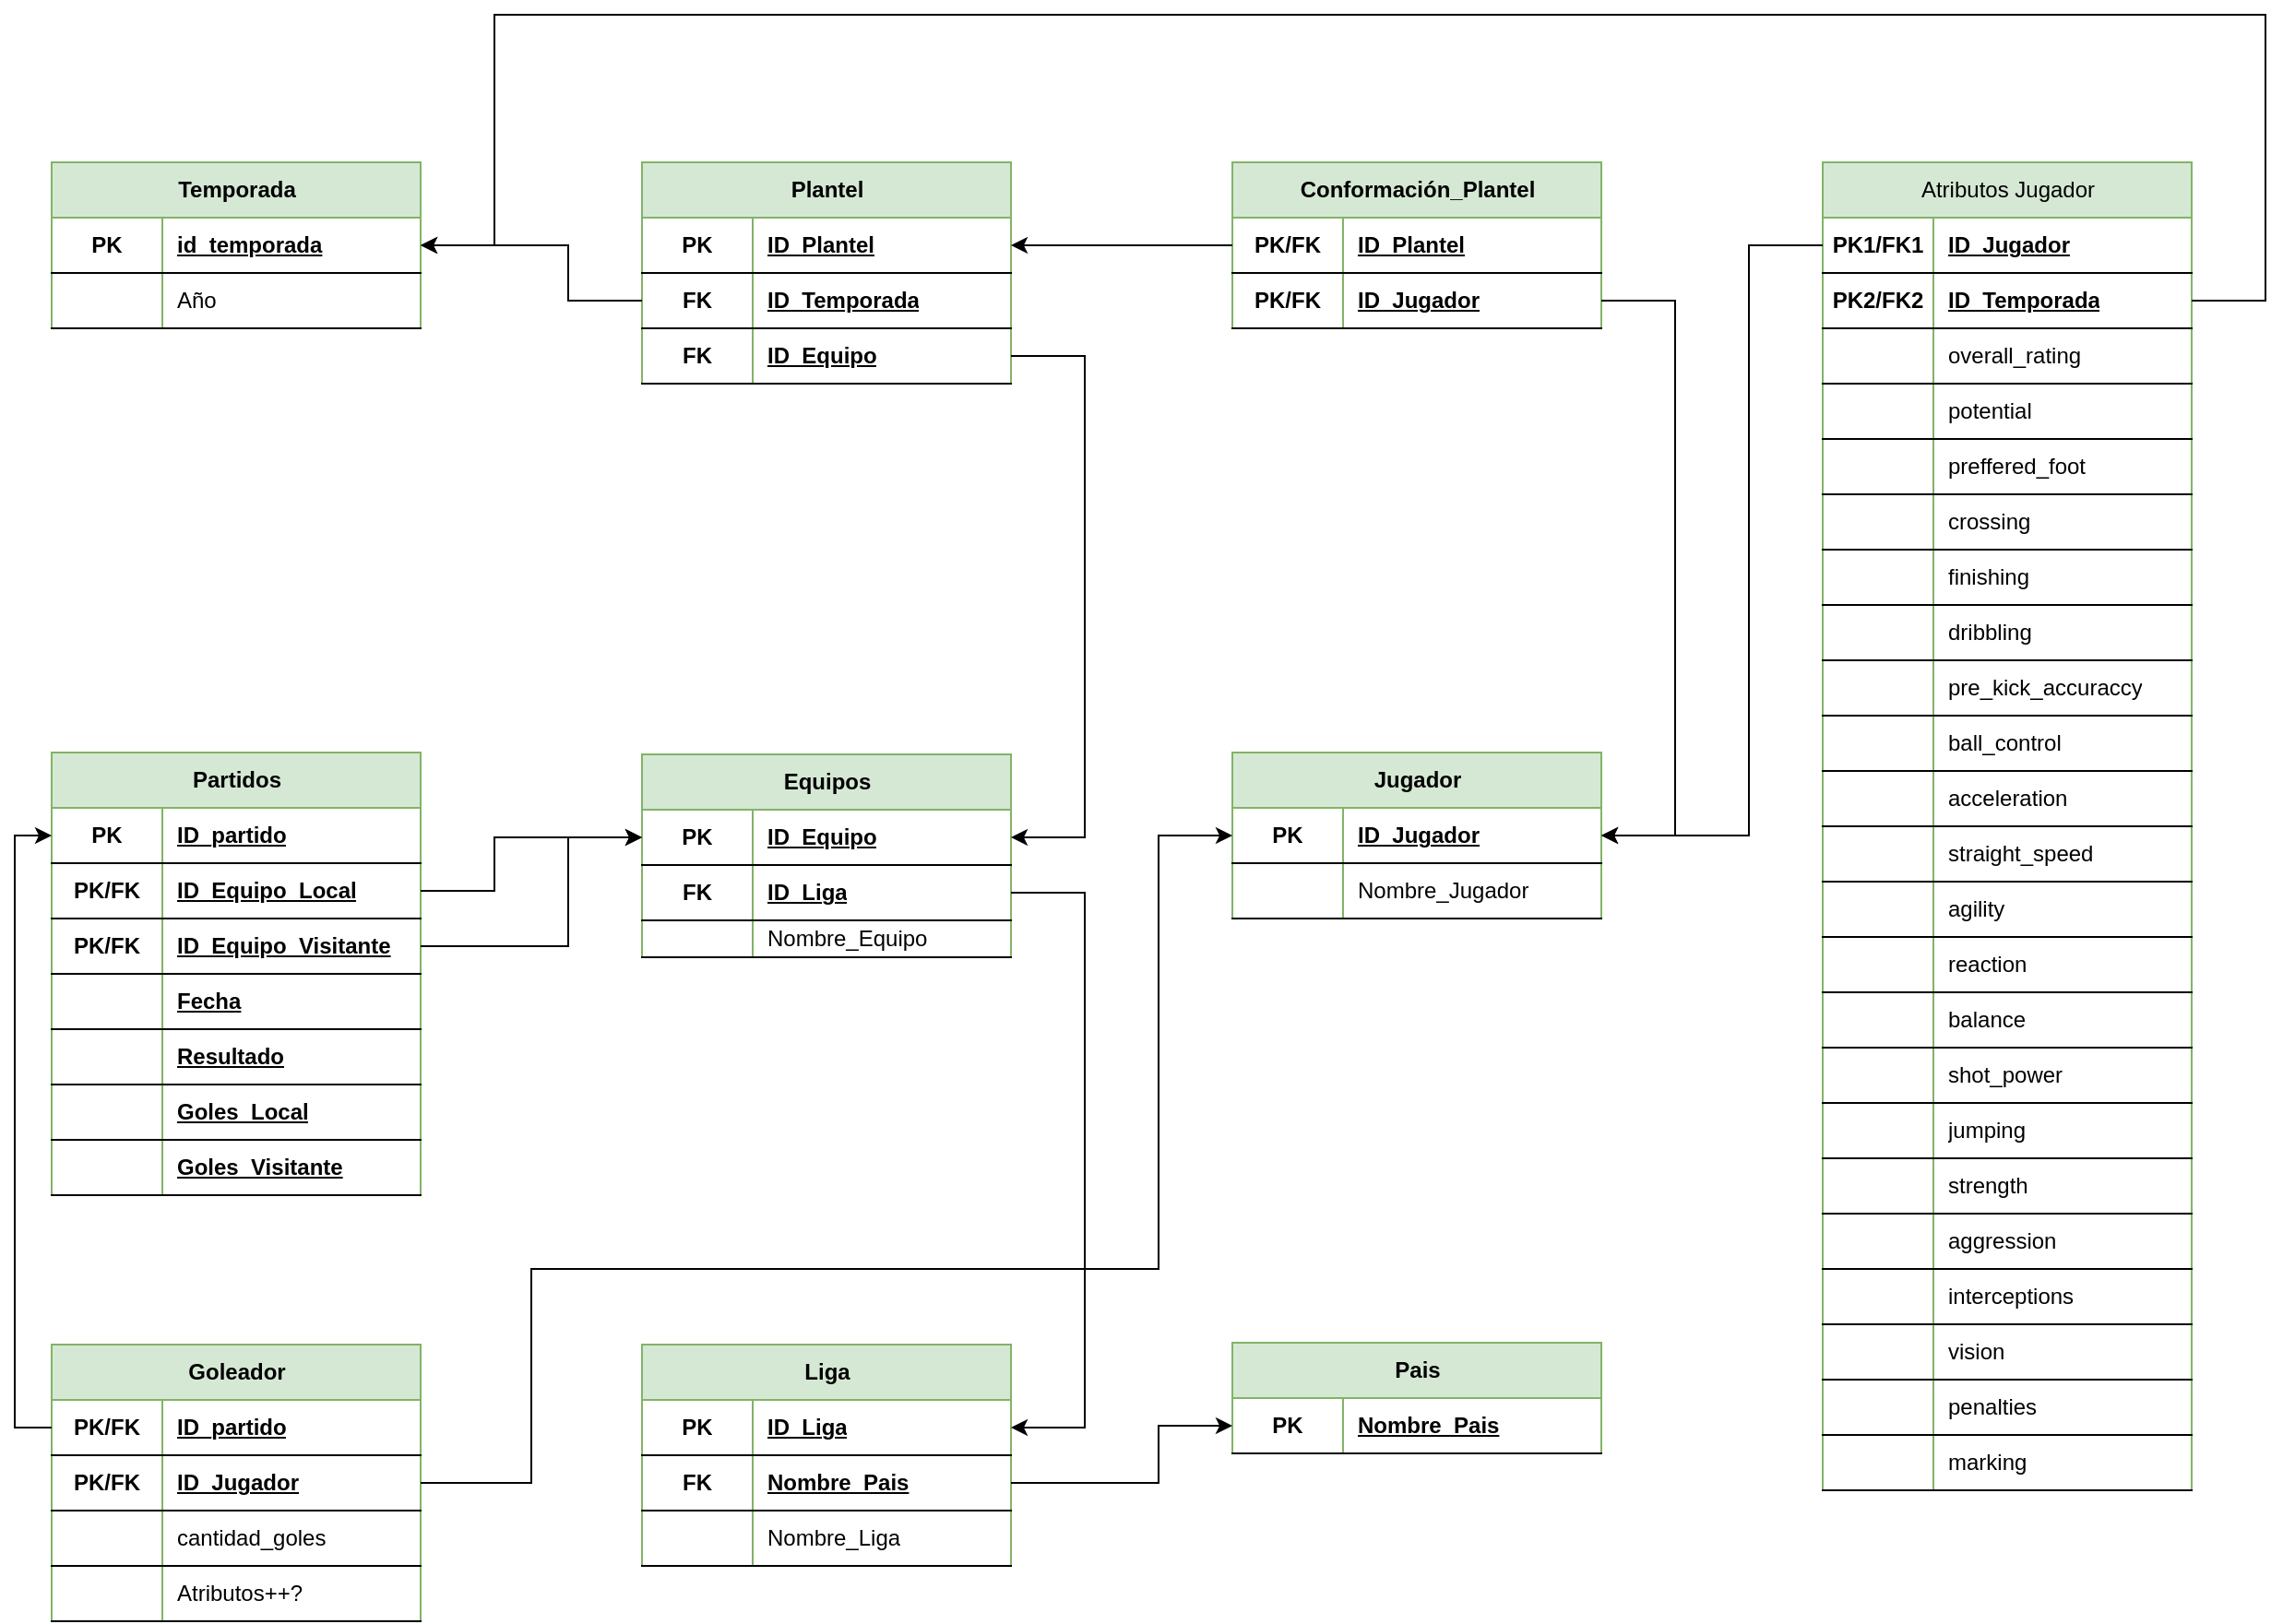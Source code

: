 <mxfile version="19.0.3" type="device" pages="6"><diagram name="MER v3" id="Jn96YKI_kpoM4R9ziwlE"><mxGraphModel dx="2766" dy="1318" grid="1" gridSize="20" guides="1" tooltips="1" connect="1" arrows="1" fold="1" page="1" pageScale="1" pageWidth="850" pageHeight="1100" math="0" shadow="0"><root><mxCell id="PRI4ktA7M3NJFeC3w-2_-0"/><mxCell id="PRI4ktA7M3NJFeC3w-2_-1" parent="PRI4ktA7M3NJFeC3w-2_-0"/><mxCell id="vFoMzEeJ6A1VvIG6lGBS-0" value="Partidos" style="shape=table;startSize=30;container=1;collapsible=1;childLayout=tableLayout;fixedRows=1;rowLines=0;fontStyle=1;align=center;resizeLast=1;html=1;fillColor=#d5e8d4;strokeColor=#82b366;" vertex="1" parent="PRI4ktA7M3NJFeC3w-2_-1"><mxGeometry y="480" width="200" height="240" as="geometry"><mxRectangle x="115" y="315" width="80" height="30" as="alternateBounds"/></mxGeometry></mxCell><mxCell id="vFoMzEeJ6A1VvIG6lGBS-31" style="shape=tableRow;horizontal=0;startSize=0;swimlaneHead=0;swimlaneBody=0;fillColor=none;collapsible=0;dropTarget=0;points=[[0,0.5],[1,0.5]];portConstraint=eastwest;top=0;left=0;right=0;bottom=1;" vertex="1" parent="vFoMzEeJ6A1VvIG6lGBS-0"><mxGeometry y="30" width="200" height="30" as="geometry"/></mxCell><mxCell id="vFoMzEeJ6A1VvIG6lGBS-32" value="PK" style="shape=partialRectangle;connectable=0;fillColor=none;top=0;left=0;bottom=0;right=0;fontStyle=1;overflow=hidden;whiteSpace=wrap;html=1;" vertex="1" parent="vFoMzEeJ6A1VvIG6lGBS-31"><mxGeometry width="60" height="30" as="geometry"><mxRectangle width="60" height="30" as="alternateBounds"/></mxGeometry></mxCell><mxCell id="vFoMzEeJ6A1VvIG6lGBS-33" value="ID_partido" style="shape=partialRectangle;connectable=0;fillColor=none;top=0;left=0;bottom=0;right=0;align=left;spacingLeft=6;fontStyle=5;overflow=hidden;whiteSpace=wrap;html=1;" vertex="1" parent="vFoMzEeJ6A1VvIG6lGBS-31"><mxGeometry x="60" width="140" height="30" as="geometry"><mxRectangle width="140" height="30" as="alternateBounds"/></mxGeometry></mxCell><mxCell id="sMOISxK28qMdifU8h8Zt-63" style="shape=tableRow;horizontal=0;startSize=0;swimlaneHead=0;swimlaneBody=0;fillColor=none;collapsible=0;dropTarget=0;points=[[0,0.5],[1,0.5]];portConstraint=eastwest;top=0;left=0;right=0;bottom=1;" vertex="1" parent="vFoMzEeJ6A1VvIG6lGBS-0"><mxGeometry y="60" width="200" height="30" as="geometry"/></mxCell><mxCell id="sMOISxK28qMdifU8h8Zt-64" value="PK/FK" style="shape=partialRectangle;connectable=0;fillColor=none;top=0;left=0;bottom=0;right=0;fontStyle=1;overflow=hidden;whiteSpace=wrap;html=1;" vertex="1" parent="sMOISxK28qMdifU8h8Zt-63"><mxGeometry width="60" height="30" as="geometry"><mxRectangle width="60" height="30" as="alternateBounds"/></mxGeometry></mxCell><mxCell id="sMOISxK28qMdifU8h8Zt-65" value="&lt;span style=&quot;&quot;&gt;ID_Equipo_Local&lt;/span&gt;" style="shape=partialRectangle;connectable=0;fillColor=none;top=0;left=0;bottom=0;right=0;align=left;spacingLeft=6;fontStyle=5;overflow=hidden;whiteSpace=wrap;html=1;" vertex="1" parent="sMOISxK28qMdifU8h8Zt-63"><mxGeometry x="60" width="140" height="30" as="geometry"><mxRectangle width="140" height="30" as="alternateBounds"/></mxGeometry></mxCell><mxCell id="sMOISxK28qMdifU8h8Zt-66" style="shape=tableRow;horizontal=0;startSize=0;swimlaneHead=0;swimlaneBody=0;fillColor=none;collapsible=0;dropTarget=0;points=[[0,0.5],[1,0.5]];portConstraint=eastwest;top=0;left=0;right=0;bottom=1;" vertex="1" parent="vFoMzEeJ6A1VvIG6lGBS-0"><mxGeometry y="90" width="200" height="30" as="geometry"/></mxCell><mxCell id="sMOISxK28qMdifU8h8Zt-67" value="PK/FK" style="shape=partialRectangle;connectable=0;fillColor=none;top=0;left=0;bottom=0;right=0;fontStyle=1;overflow=hidden;whiteSpace=wrap;html=1;" vertex="1" parent="sMOISxK28qMdifU8h8Zt-66"><mxGeometry width="60" height="30" as="geometry"><mxRectangle width="60" height="30" as="alternateBounds"/></mxGeometry></mxCell><mxCell id="sMOISxK28qMdifU8h8Zt-68" value="&lt;span style=&quot;&quot;&gt;ID_Equipo_Visitante&lt;/span&gt;" style="shape=partialRectangle;connectable=0;fillColor=none;top=0;left=0;bottom=0;right=0;align=left;spacingLeft=6;fontStyle=5;overflow=hidden;whiteSpace=wrap;html=1;" vertex="1" parent="sMOISxK28qMdifU8h8Zt-66"><mxGeometry x="60" width="140" height="30" as="geometry"><mxRectangle width="140" height="30" as="alternateBounds"/></mxGeometry></mxCell><mxCell id="vFoMzEeJ6A1VvIG6lGBS-1" value="" style="shape=tableRow;horizontal=0;startSize=0;swimlaneHead=0;swimlaneBody=0;fillColor=none;collapsible=0;dropTarget=0;points=[[0,0.5],[1,0.5]];portConstraint=eastwest;top=0;left=0;right=0;bottom=1;" vertex="1" parent="vFoMzEeJ6A1VvIG6lGBS-0"><mxGeometry y="120" width="200" height="30" as="geometry"/></mxCell><mxCell id="vFoMzEeJ6A1VvIG6lGBS-2" value="" style="shape=partialRectangle;connectable=0;fillColor=none;top=0;left=0;bottom=0;right=0;fontStyle=1;overflow=hidden;whiteSpace=wrap;html=1;" vertex="1" parent="vFoMzEeJ6A1VvIG6lGBS-1"><mxGeometry width="60" height="30" as="geometry"><mxRectangle width="60" height="30" as="alternateBounds"/></mxGeometry></mxCell><mxCell id="vFoMzEeJ6A1VvIG6lGBS-3" value="Fecha" style="shape=partialRectangle;connectable=0;fillColor=none;top=0;left=0;bottom=0;right=0;align=left;spacingLeft=6;fontStyle=5;overflow=hidden;whiteSpace=wrap;html=1;" vertex="1" parent="vFoMzEeJ6A1VvIG6lGBS-1"><mxGeometry x="60" width="140" height="30" as="geometry"><mxRectangle width="140" height="30" as="alternateBounds"/></mxGeometry></mxCell><mxCell id="vFoMzEeJ6A1VvIG6lGBS-4" style="shape=tableRow;horizontal=0;startSize=0;swimlaneHead=0;swimlaneBody=0;fillColor=none;collapsible=0;dropTarget=0;points=[[0,0.5],[1,0.5]];portConstraint=eastwest;top=0;left=0;right=0;bottom=1;" vertex="1" parent="vFoMzEeJ6A1VvIG6lGBS-0"><mxGeometry y="150" width="200" height="30" as="geometry"/></mxCell><mxCell id="vFoMzEeJ6A1VvIG6lGBS-5" value="" style="shape=partialRectangle;connectable=0;fillColor=none;top=0;left=0;bottom=0;right=0;fontStyle=1;overflow=hidden;whiteSpace=wrap;html=1;" vertex="1" parent="vFoMzEeJ6A1VvIG6lGBS-4"><mxGeometry width="60" height="30" as="geometry"><mxRectangle width="60" height="30" as="alternateBounds"/></mxGeometry></mxCell><mxCell id="vFoMzEeJ6A1VvIG6lGBS-6" value="Resultado" style="shape=partialRectangle;connectable=0;fillColor=none;top=0;left=0;bottom=0;right=0;align=left;spacingLeft=6;fontStyle=5;overflow=hidden;whiteSpace=wrap;html=1;" vertex="1" parent="vFoMzEeJ6A1VvIG6lGBS-4"><mxGeometry x="60" width="140" height="30" as="geometry"><mxRectangle width="140" height="30" as="alternateBounds"/></mxGeometry></mxCell><mxCell id="vFoMzEeJ6A1VvIG6lGBS-7" style="shape=tableRow;horizontal=0;startSize=0;swimlaneHead=0;swimlaneBody=0;fillColor=none;collapsible=0;dropTarget=0;points=[[0,0.5],[1,0.5]];portConstraint=eastwest;top=0;left=0;right=0;bottom=1;" vertex="1" parent="vFoMzEeJ6A1VvIG6lGBS-0"><mxGeometry y="180" width="200" height="30" as="geometry"/></mxCell><mxCell id="vFoMzEeJ6A1VvIG6lGBS-8" value="" style="shape=partialRectangle;connectable=0;fillColor=none;top=0;left=0;bottom=0;right=0;fontStyle=1;overflow=hidden;whiteSpace=wrap;html=1;" vertex="1" parent="vFoMzEeJ6A1VvIG6lGBS-7"><mxGeometry width="60" height="30" as="geometry"><mxRectangle width="60" height="30" as="alternateBounds"/></mxGeometry></mxCell><mxCell id="vFoMzEeJ6A1VvIG6lGBS-9" value="Goles_Local" style="shape=partialRectangle;connectable=0;fillColor=none;top=0;left=0;bottom=0;right=0;align=left;spacingLeft=6;fontStyle=5;overflow=hidden;whiteSpace=wrap;html=1;" vertex="1" parent="vFoMzEeJ6A1VvIG6lGBS-7"><mxGeometry x="60" width="140" height="30" as="geometry"><mxRectangle width="140" height="30" as="alternateBounds"/></mxGeometry></mxCell><mxCell id="vFoMzEeJ6A1VvIG6lGBS-10" style="shape=tableRow;horizontal=0;startSize=0;swimlaneHead=0;swimlaneBody=0;fillColor=none;collapsible=0;dropTarget=0;points=[[0,0.5],[1,0.5]];portConstraint=eastwest;top=0;left=0;right=0;bottom=1;" vertex="1" parent="vFoMzEeJ6A1VvIG6lGBS-0"><mxGeometry y="210" width="200" height="30" as="geometry"/></mxCell><mxCell id="vFoMzEeJ6A1VvIG6lGBS-11" value="" style="shape=partialRectangle;connectable=0;fillColor=none;top=0;left=0;bottom=0;right=0;fontStyle=1;overflow=hidden;whiteSpace=wrap;html=1;" vertex="1" parent="vFoMzEeJ6A1VvIG6lGBS-10"><mxGeometry width="60" height="30" as="geometry"><mxRectangle width="60" height="30" as="alternateBounds"/></mxGeometry></mxCell><mxCell id="vFoMzEeJ6A1VvIG6lGBS-12" value="Goles_Visitante" style="shape=partialRectangle;connectable=0;fillColor=none;top=0;left=0;bottom=0;right=0;align=left;spacingLeft=6;fontStyle=5;overflow=hidden;whiteSpace=wrap;html=1;" vertex="1" parent="vFoMzEeJ6A1VvIG6lGBS-10"><mxGeometry x="60" width="140" height="30" as="geometry"><mxRectangle width="140" height="30" as="alternateBounds"/></mxGeometry></mxCell><mxCell id="iW16jC044ULv_c5YEUSk-0" value="Equipos" style="shape=table;startSize=30;container=1;collapsible=1;childLayout=tableLayout;fixedRows=1;rowLines=0;fontStyle=1;align=center;resizeLast=1;html=1;fillColor=#d5e8d4;strokeColor=#82b366;" vertex="1" parent="PRI4ktA7M3NJFeC3w-2_-1"><mxGeometry x="320" y="481" width="200" height="110" as="geometry"><mxRectangle x="320" y="480" width="80" height="30" as="alternateBounds"/></mxGeometry></mxCell><mxCell id="iW16jC044ULv_c5YEUSk-1" value="" style="shape=tableRow;horizontal=0;startSize=0;swimlaneHead=0;swimlaneBody=0;fillColor=none;collapsible=0;dropTarget=0;points=[[0,0.5],[1,0.5]];portConstraint=eastwest;top=0;left=0;right=0;bottom=1;" vertex="1" parent="iW16jC044ULv_c5YEUSk-0"><mxGeometry y="30" width="200" height="30" as="geometry"/></mxCell><mxCell id="iW16jC044ULv_c5YEUSk-2" value="PK" style="shape=partialRectangle;connectable=0;fillColor=none;top=0;left=0;bottom=0;right=0;fontStyle=1;overflow=hidden;whiteSpace=wrap;html=1;" vertex="1" parent="iW16jC044ULv_c5YEUSk-1"><mxGeometry width="60" height="30" as="geometry"><mxRectangle width="60" height="30" as="alternateBounds"/></mxGeometry></mxCell><mxCell id="iW16jC044ULv_c5YEUSk-3" value="ID_Equipo" style="shape=partialRectangle;connectable=0;fillColor=none;top=0;left=0;bottom=0;right=0;align=left;spacingLeft=6;fontStyle=5;overflow=hidden;whiteSpace=wrap;html=1;" vertex="1" parent="iW16jC044ULv_c5YEUSk-1"><mxGeometry x="60" width="140" height="30" as="geometry"><mxRectangle width="140" height="30" as="alternateBounds"/></mxGeometry></mxCell><mxCell id="iW16jC044ULv_c5YEUSk-4" style="shape=tableRow;horizontal=0;startSize=0;swimlaneHead=0;swimlaneBody=0;fillColor=none;collapsible=0;dropTarget=0;points=[[0,0.5],[1,0.5]];portConstraint=eastwest;top=0;left=0;right=0;bottom=1;" vertex="1" parent="iW16jC044ULv_c5YEUSk-0"><mxGeometry y="60" width="200" height="30" as="geometry"/></mxCell><mxCell id="iW16jC044ULv_c5YEUSk-5" value="FK" style="shape=partialRectangle;connectable=0;fillColor=none;top=0;left=0;bottom=0;right=0;fontStyle=1;overflow=hidden;whiteSpace=wrap;html=1;" vertex="1" parent="iW16jC044ULv_c5YEUSk-4"><mxGeometry width="60" height="30" as="geometry"><mxRectangle width="60" height="30" as="alternateBounds"/></mxGeometry></mxCell><mxCell id="iW16jC044ULv_c5YEUSk-6" value="ID_Liga" style="shape=partialRectangle;connectable=0;fillColor=none;top=0;left=0;bottom=0;right=0;align=left;spacingLeft=6;fontStyle=5;overflow=hidden;whiteSpace=wrap;html=1;" vertex="1" parent="iW16jC044ULv_c5YEUSk-4"><mxGeometry x="60" width="140" height="30" as="geometry"><mxRectangle width="140" height="30" as="alternateBounds"/></mxGeometry></mxCell><mxCell id="iW16jC044ULv_c5YEUSk-7" style="shape=tableRow;horizontal=0;startSize=0;swimlaneHead=0;swimlaneBody=0;fillColor=none;collapsible=0;dropTarget=0;points=[[0,0.5],[1,0.5]];portConstraint=eastwest;top=0;left=0;right=0;bottom=1;" vertex="1" parent="iW16jC044ULv_c5YEUSk-0"><mxGeometry y="90" width="200" height="20" as="geometry"/></mxCell><mxCell id="iW16jC044ULv_c5YEUSk-8" style="shape=partialRectangle;connectable=0;fillColor=none;top=0;left=0;bottom=0;right=0;fontStyle=0;overflow=hidden;whiteSpace=wrap;html=1;" vertex="1" parent="iW16jC044ULv_c5YEUSk-7"><mxGeometry width="60" height="20" as="geometry"><mxRectangle width="60" height="20" as="alternateBounds"/></mxGeometry></mxCell><mxCell id="iW16jC044ULv_c5YEUSk-9" value="&lt;span&gt;&lt;span&gt;Nombre_Equipo&lt;/span&gt;&lt;/span&gt;" style="shape=partialRectangle;connectable=0;fillColor=none;top=0;left=0;bottom=0;right=0;align=left;spacingLeft=6;fontStyle=0;overflow=hidden;whiteSpace=wrap;html=1;" vertex="1" parent="iW16jC044ULv_c5YEUSk-7"><mxGeometry x="60" width="140" height="20" as="geometry"><mxRectangle width="140" height="20" as="alternateBounds"/></mxGeometry></mxCell><mxCell id="R-L03tEJy_rcGVm16QMr-0" value="Liga" style="shape=table;startSize=30;container=1;collapsible=1;childLayout=tableLayout;fixedRows=1;rowLines=0;fontStyle=1;align=center;resizeLast=1;html=1;fillColor=#d5e8d4;strokeColor=#82b366;" vertex="1" parent="PRI4ktA7M3NJFeC3w-2_-1"><mxGeometry x="320" y="801" width="200" height="120" as="geometry"><mxRectangle x="320" y="800" width="60" height="30" as="alternateBounds"/></mxGeometry></mxCell><mxCell id="R-L03tEJy_rcGVm16QMr-1" value="" style="shape=tableRow;horizontal=0;startSize=0;swimlaneHead=0;swimlaneBody=0;fillColor=none;collapsible=0;dropTarget=0;points=[[0,0.5],[1,0.5]];portConstraint=eastwest;top=0;left=0;right=0;bottom=1;" vertex="1" parent="R-L03tEJy_rcGVm16QMr-0"><mxGeometry y="30" width="200" height="30" as="geometry"/></mxCell><mxCell id="R-L03tEJy_rcGVm16QMr-2" value="PK" style="shape=partialRectangle;connectable=0;fillColor=none;top=0;left=0;bottom=0;right=0;fontStyle=1;overflow=hidden;whiteSpace=wrap;html=1;" vertex="1" parent="R-L03tEJy_rcGVm16QMr-1"><mxGeometry width="60" height="30" as="geometry"><mxRectangle width="60" height="30" as="alternateBounds"/></mxGeometry></mxCell><mxCell id="R-L03tEJy_rcGVm16QMr-3" value="ID_Liga" style="shape=partialRectangle;connectable=0;fillColor=none;top=0;left=0;bottom=0;right=0;align=left;spacingLeft=6;fontStyle=5;overflow=hidden;whiteSpace=wrap;html=1;" vertex="1" parent="R-L03tEJy_rcGVm16QMr-1"><mxGeometry x="60" width="140" height="30" as="geometry"><mxRectangle width="140" height="30" as="alternateBounds"/></mxGeometry></mxCell><mxCell id="R-L03tEJy_rcGVm16QMr-10" style="shape=tableRow;horizontal=0;startSize=0;swimlaneHead=0;swimlaneBody=0;fillColor=none;collapsible=0;dropTarget=0;points=[[0,0.5],[1,0.5]];portConstraint=eastwest;top=0;left=0;right=0;bottom=1;" vertex="1" parent="R-L03tEJy_rcGVm16QMr-0"><mxGeometry y="60" width="200" height="30" as="geometry"/></mxCell><mxCell id="R-L03tEJy_rcGVm16QMr-11" value="FK" style="shape=partialRectangle;connectable=0;fillColor=none;top=0;left=0;bottom=0;right=0;fontStyle=1;overflow=hidden;whiteSpace=wrap;html=1;" vertex="1" parent="R-L03tEJy_rcGVm16QMr-10"><mxGeometry width="60" height="30" as="geometry"><mxRectangle width="60" height="30" as="alternateBounds"/></mxGeometry></mxCell><mxCell id="R-L03tEJy_rcGVm16QMr-12" value="Nombre_Pais" style="shape=partialRectangle;connectable=0;fillColor=none;top=0;left=0;bottom=0;right=0;align=left;spacingLeft=6;fontStyle=5;overflow=hidden;whiteSpace=wrap;html=1;" vertex="1" parent="R-L03tEJy_rcGVm16QMr-10"><mxGeometry x="60" width="140" height="30" as="geometry"><mxRectangle width="140" height="30" as="alternateBounds"/></mxGeometry></mxCell><mxCell id="R-L03tEJy_rcGVm16QMr-4" style="shape=tableRow;horizontal=0;startSize=0;swimlaneHead=0;swimlaneBody=0;fillColor=none;collapsible=0;dropTarget=0;points=[[0,0.5],[1,0.5]];portConstraint=eastwest;top=0;left=0;right=0;bottom=1;" vertex="1" parent="R-L03tEJy_rcGVm16QMr-0"><mxGeometry y="90" width="200" height="30" as="geometry"/></mxCell><mxCell id="R-L03tEJy_rcGVm16QMr-5" value="" style="shape=partialRectangle;connectable=0;fillColor=none;top=0;left=0;bottom=0;right=0;fontStyle=1;overflow=hidden;whiteSpace=wrap;html=1;" vertex="1" parent="R-L03tEJy_rcGVm16QMr-4"><mxGeometry width="60" height="30" as="geometry"><mxRectangle width="60" height="30" as="alternateBounds"/></mxGeometry></mxCell><mxCell id="R-L03tEJy_rcGVm16QMr-6" value="Nombre_Liga" style="shape=partialRectangle;connectable=0;fillColor=none;top=0;left=0;bottom=0;right=0;align=left;spacingLeft=6;fontStyle=0;overflow=hidden;whiteSpace=wrap;html=1;" vertex="1" parent="R-L03tEJy_rcGVm16QMr-4"><mxGeometry x="60" width="140" height="30" as="geometry"><mxRectangle width="140" height="30" as="alternateBounds"/></mxGeometry></mxCell><mxCell id="dWAvWJpUgk5qR9BWpHzS-0" value="Pais" style="shape=table;startSize=30;container=1;collapsible=1;childLayout=tableLayout;fixedRows=1;rowLines=0;fontStyle=1;align=center;resizeLast=1;html=1;fillColor=#d5e8d4;strokeColor=#82b366;" vertex="1" parent="PRI4ktA7M3NJFeC3w-2_-1"><mxGeometry x="640" y="800" width="200" height="60" as="geometry"><mxRectangle x="640" y="800" width="60" height="30" as="alternateBounds"/></mxGeometry></mxCell><mxCell id="dWAvWJpUgk5qR9BWpHzS-1" value="" style="shape=tableRow;horizontal=0;startSize=0;swimlaneHead=0;swimlaneBody=0;fillColor=none;collapsible=0;dropTarget=0;points=[[0,0.5],[1,0.5]];portConstraint=eastwest;top=0;left=0;right=0;bottom=1;" vertex="1" parent="dWAvWJpUgk5qR9BWpHzS-0"><mxGeometry y="30" width="200" height="30" as="geometry"/></mxCell><mxCell id="dWAvWJpUgk5qR9BWpHzS-2" value="PK" style="shape=partialRectangle;connectable=0;fillColor=none;top=0;left=0;bottom=0;right=0;fontStyle=1;overflow=hidden;whiteSpace=wrap;html=1;" vertex="1" parent="dWAvWJpUgk5qR9BWpHzS-1"><mxGeometry width="60" height="30" as="geometry"><mxRectangle width="60" height="30" as="alternateBounds"/></mxGeometry></mxCell><mxCell id="dWAvWJpUgk5qR9BWpHzS-3" value="Nombre_Pais" style="shape=partialRectangle;connectable=0;fillColor=none;top=0;left=0;bottom=0;right=0;align=left;spacingLeft=6;fontStyle=5;overflow=hidden;whiteSpace=wrap;html=1;" vertex="1" parent="dWAvWJpUgk5qR9BWpHzS-1"><mxGeometry x="60" width="140" height="30" as="geometry"><mxRectangle width="140" height="30" as="alternateBounds"/></mxGeometry></mxCell><mxCell id="EGXoQ09KOh8CeMQJoTJy-0" value="Jugador" style="shape=table;startSize=30;container=1;collapsible=1;childLayout=tableLayout;fixedRows=1;rowLines=0;fontStyle=1;align=center;resizeLast=1;html=1;fillColor=#d5e8d4;strokeColor=#82b366;" vertex="1" parent="PRI4ktA7M3NJFeC3w-2_-1"><mxGeometry x="640" y="480" width="200" height="90" as="geometry"><mxRectangle x="640" y="155" width="80" height="30" as="alternateBounds"/></mxGeometry></mxCell><mxCell id="EGXoQ09KOh8CeMQJoTJy-1" value="" style="shape=tableRow;horizontal=0;startSize=0;swimlaneHead=0;swimlaneBody=0;fillColor=none;collapsible=0;dropTarget=0;points=[[0,0.5],[1,0.5]];portConstraint=eastwest;top=0;left=0;right=0;bottom=1;" vertex="1" parent="EGXoQ09KOh8CeMQJoTJy-0"><mxGeometry y="30" width="200" height="30" as="geometry"/></mxCell><mxCell id="EGXoQ09KOh8CeMQJoTJy-2" value="PK" style="shape=partialRectangle;connectable=0;fillColor=none;top=0;left=0;bottom=0;right=0;fontStyle=1;overflow=hidden;whiteSpace=wrap;html=1;" vertex="1" parent="EGXoQ09KOh8CeMQJoTJy-1"><mxGeometry width="60" height="30" as="geometry"><mxRectangle width="60" height="30" as="alternateBounds"/></mxGeometry></mxCell><mxCell id="EGXoQ09KOh8CeMQJoTJy-3" value="ID_Jugador" style="shape=partialRectangle;connectable=0;fillColor=none;top=0;left=0;bottom=0;right=0;align=left;spacingLeft=6;fontStyle=5;overflow=hidden;whiteSpace=wrap;html=1;" vertex="1" parent="EGXoQ09KOh8CeMQJoTJy-1"><mxGeometry x="60" width="140" height="30" as="geometry"><mxRectangle width="140" height="30" as="alternateBounds"/></mxGeometry></mxCell><mxCell id="EGXoQ09KOh8CeMQJoTJy-7" style="shape=tableRow;horizontal=0;startSize=0;swimlaneHead=0;swimlaneBody=0;fillColor=none;collapsible=0;dropTarget=0;points=[[0,0.5],[1,0.5]];portConstraint=eastwest;top=0;left=0;right=0;bottom=1;" vertex="1" parent="EGXoQ09KOh8CeMQJoTJy-0"><mxGeometry y="60" width="200" height="30" as="geometry"/></mxCell><mxCell id="EGXoQ09KOh8CeMQJoTJy-8" value="" style="shape=partialRectangle;connectable=0;fillColor=none;top=0;left=0;bottom=0;right=0;fontStyle=1;overflow=hidden;whiteSpace=wrap;html=1;" vertex="1" parent="EGXoQ09KOh8CeMQJoTJy-7"><mxGeometry width="60" height="30" as="geometry"><mxRectangle width="60" height="30" as="alternateBounds"/></mxGeometry></mxCell><mxCell id="EGXoQ09KOh8CeMQJoTJy-9" value="Nombre_Jugador" style="shape=partialRectangle;connectable=0;fillColor=none;top=0;left=0;bottom=0;right=0;align=left;spacingLeft=6;fontStyle=0;overflow=hidden;whiteSpace=wrap;html=1;" vertex="1" parent="EGXoQ09KOh8CeMQJoTJy-7"><mxGeometry x="60" width="140" height="30" as="geometry"><mxRectangle width="140" height="30" as="alternateBounds"/></mxGeometry></mxCell><mxCell id="TetUXNR4C5DDyt5bkOQA-0" value="Plantel" style="shape=table;startSize=30;container=1;collapsible=1;childLayout=tableLayout;fixedRows=1;rowLines=0;fontStyle=1;align=center;resizeLast=1;html=1;fillColor=#d5e8d4;strokeColor=#82b366;" vertex="1" parent="PRI4ktA7M3NJFeC3w-2_-1"><mxGeometry x="320" y="160" width="200" height="120" as="geometry"><mxRectangle x="435" y="125" width="70" height="30" as="alternateBounds"/></mxGeometry></mxCell><mxCell id="TetUXNR4C5DDyt5bkOQA-10" style="shape=tableRow;horizontal=0;startSize=0;swimlaneHead=0;swimlaneBody=0;fillColor=none;collapsible=0;dropTarget=0;points=[[0,0.5],[1,0.5]];portConstraint=eastwest;top=0;left=0;right=0;bottom=1;" vertex="1" parent="TetUXNR4C5DDyt5bkOQA-0"><mxGeometry y="30" width="200" height="30" as="geometry"/></mxCell><mxCell id="TetUXNR4C5DDyt5bkOQA-11" value="PK" style="shape=partialRectangle;connectable=0;fillColor=none;top=0;left=0;bottom=0;right=0;fontStyle=1;overflow=hidden;whiteSpace=wrap;html=1;" vertex="1" parent="TetUXNR4C5DDyt5bkOQA-10"><mxGeometry width="60" height="30" as="geometry"><mxRectangle width="60" height="30" as="alternateBounds"/></mxGeometry></mxCell><mxCell id="TetUXNR4C5DDyt5bkOQA-12" value="ID_Plantel" style="shape=partialRectangle;connectable=0;fillColor=none;top=0;left=0;bottom=0;right=0;align=left;spacingLeft=6;fontStyle=5;overflow=hidden;whiteSpace=wrap;html=1;" vertex="1" parent="TetUXNR4C5DDyt5bkOQA-10"><mxGeometry x="60" width="140" height="30" as="geometry"><mxRectangle width="140" height="30" as="alternateBounds"/></mxGeometry></mxCell><mxCell id="TetUXNR4C5DDyt5bkOQA-4" style="shape=tableRow;horizontal=0;startSize=0;swimlaneHead=0;swimlaneBody=0;fillColor=none;collapsible=0;dropTarget=0;points=[[0,0.5],[1,0.5]];portConstraint=eastwest;top=0;left=0;right=0;bottom=1;" vertex="1" parent="TetUXNR4C5DDyt5bkOQA-0"><mxGeometry y="60" width="200" height="30" as="geometry"/></mxCell><mxCell id="TetUXNR4C5DDyt5bkOQA-5" value="FK" style="shape=partialRectangle;connectable=0;fillColor=none;top=0;left=0;bottom=0;right=0;fontStyle=1;overflow=hidden;whiteSpace=wrap;html=1;" vertex="1" parent="TetUXNR4C5DDyt5bkOQA-4"><mxGeometry width="60" height="30" as="geometry"><mxRectangle width="60" height="30" as="alternateBounds"/></mxGeometry></mxCell><mxCell id="TetUXNR4C5DDyt5bkOQA-6" value="ID_Temporada" style="shape=partialRectangle;connectable=0;fillColor=none;top=0;left=0;bottom=0;right=0;align=left;spacingLeft=6;fontStyle=5;overflow=hidden;whiteSpace=wrap;html=1;" vertex="1" parent="TetUXNR4C5DDyt5bkOQA-4"><mxGeometry x="60" width="140" height="30" as="geometry"><mxRectangle width="140" height="30" as="alternateBounds"/></mxGeometry></mxCell><mxCell id="TetUXNR4C5DDyt5bkOQA-7" style="shape=tableRow;horizontal=0;startSize=0;swimlaneHead=0;swimlaneBody=0;fillColor=none;collapsible=0;dropTarget=0;points=[[0,0.5],[1,0.5]];portConstraint=eastwest;top=0;left=0;right=0;bottom=1;" vertex="1" parent="TetUXNR4C5DDyt5bkOQA-0"><mxGeometry y="90" width="200" height="30" as="geometry"/></mxCell><mxCell id="TetUXNR4C5DDyt5bkOQA-8" value="&lt;b&gt;FK&lt;/b&gt;" style="shape=partialRectangle;connectable=0;fillColor=none;top=0;left=0;bottom=0;right=0;fontStyle=0;overflow=hidden;whiteSpace=wrap;html=1;" vertex="1" parent="TetUXNR4C5DDyt5bkOQA-7"><mxGeometry width="60" height="30" as="geometry"><mxRectangle width="60" height="30" as="alternateBounds"/></mxGeometry></mxCell><mxCell id="TetUXNR4C5DDyt5bkOQA-9" value="&lt;b&gt;&lt;u&gt;ID_Equipo&lt;/u&gt;&lt;/b&gt;" style="shape=partialRectangle;connectable=0;fillColor=none;top=0;left=0;bottom=0;right=0;align=left;spacingLeft=6;fontStyle=0;overflow=hidden;whiteSpace=wrap;html=1;" vertex="1" parent="TetUXNR4C5DDyt5bkOQA-7"><mxGeometry x="60" width="140" height="30" as="geometry"><mxRectangle width="140" height="30" as="alternateBounds"/></mxGeometry></mxCell><mxCell id="-D_olwQMWtEaTWyOr0lC-0" value="Temporada" style="shape=table;startSize=30;container=1;collapsible=1;childLayout=tableLayout;fixedRows=1;rowLines=0;fontStyle=1;align=center;resizeLast=1;html=1;fillColor=#d5e8d4;strokeColor=#82b366;" vertex="1" parent="PRI4ktA7M3NJFeC3w-2_-1"><mxGeometry y="160" width="200" height="90" as="geometry"><mxRectangle x="130" y="125" width="100" height="30" as="alternateBounds"/></mxGeometry></mxCell><mxCell id="-D_olwQMWtEaTWyOr0lC-4" style="shape=tableRow;horizontal=0;startSize=0;swimlaneHead=0;swimlaneBody=0;fillColor=none;collapsible=0;dropTarget=0;points=[[0,0.5],[1,0.5]];portConstraint=eastwest;top=0;left=0;right=0;bottom=1;" vertex="1" parent="-D_olwQMWtEaTWyOr0lC-0"><mxGeometry y="30" width="200" height="30" as="geometry"/></mxCell><mxCell id="-D_olwQMWtEaTWyOr0lC-5" value="PK" style="shape=partialRectangle;connectable=0;fillColor=none;top=0;left=0;bottom=0;right=0;fontStyle=1;overflow=hidden;whiteSpace=wrap;html=1;" vertex="1" parent="-D_olwQMWtEaTWyOr0lC-4"><mxGeometry width="60" height="30" as="geometry"><mxRectangle width="60" height="30" as="alternateBounds"/></mxGeometry></mxCell><mxCell id="-D_olwQMWtEaTWyOr0lC-6" value="id_temporada" style="shape=partialRectangle;connectable=0;fillColor=none;top=0;left=0;bottom=0;right=0;align=left;spacingLeft=6;fontStyle=5;overflow=hidden;whiteSpace=wrap;html=1;" vertex="1" parent="-D_olwQMWtEaTWyOr0lC-4"><mxGeometry x="60" width="140" height="30" as="geometry"><mxRectangle width="140" height="30" as="alternateBounds"/></mxGeometry></mxCell><mxCell id="-D_olwQMWtEaTWyOr0lC-1" value="" style="shape=tableRow;horizontal=0;startSize=0;swimlaneHead=0;swimlaneBody=0;fillColor=none;collapsible=0;dropTarget=0;points=[[0,0.5],[1,0.5]];portConstraint=eastwest;top=0;left=0;right=0;bottom=1;" vertex="1" parent="-D_olwQMWtEaTWyOr0lC-0"><mxGeometry y="60" width="200" height="30" as="geometry"/></mxCell><mxCell id="-D_olwQMWtEaTWyOr0lC-2" value="" style="shape=partialRectangle;connectable=0;fillColor=none;top=0;left=0;bottom=0;right=0;fontStyle=1;overflow=hidden;whiteSpace=wrap;html=1;" vertex="1" parent="-D_olwQMWtEaTWyOr0lC-1"><mxGeometry width="60" height="30" as="geometry"><mxRectangle width="60" height="30" as="alternateBounds"/></mxGeometry></mxCell><mxCell id="-D_olwQMWtEaTWyOr0lC-3" value="Año" style="shape=partialRectangle;connectable=0;fillColor=none;top=0;left=0;bottom=0;right=0;align=left;spacingLeft=6;fontStyle=0;overflow=hidden;whiteSpace=wrap;html=1;" vertex="1" parent="-D_olwQMWtEaTWyOr0lC-1"><mxGeometry x="60" width="140" height="30" as="geometry"><mxRectangle width="140" height="30" as="alternateBounds"/></mxGeometry></mxCell><mxCell id="-D_olwQMWtEaTWyOr0lC-7" value="Goleador" style="shape=table;startSize=30;container=1;collapsible=1;childLayout=tableLayout;fixedRows=1;rowLines=0;fontStyle=1;align=center;resizeLast=1;html=1;fillColor=#d5e8d4;strokeColor=#82b366;" vertex="1" parent="PRI4ktA7M3NJFeC3w-2_-1"><mxGeometry y="801" width="200" height="150" as="geometry"><mxRectangle x="-300" y="480" width="80" height="30" as="alternateBounds"/></mxGeometry></mxCell><mxCell id="-D_olwQMWtEaTWyOr0lC-8" style="shape=tableRow;horizontal=0;startSize=0;swimlaneHead=0;swimlaneBody=0;fillColor=none;collapsible=0;dropTarget=0;points=[[0,0.5],[1,0.5]];portConstraint=eastwest;top=0;left=0;right=0;bottom=1;" vertex="1" parent="-D_olwQMWtEaTWyOr0lC-7"><mxGeometry y="30" width="200" height="30" as="geometry"/></mxCell><mxCell id="-D_olwQMWtEaTWyOr0lC-9" value="PK/FK" style="shape=partialRectangle;connectable=0;fillColor=none;top=0;left=0;bottom=0;right=0;fontStyle=1;overflow=hidden;whiteSpace=wrap;html=1;" vertex="1" parent="-D_olwQMWtEaTWyOr0lC-8"><mxGeometry width="60" height="30" as="geometry"><mxRectangle width="60" height="30" as="alternateBounds"/></mxGeometry></mxCell><mxCell id="-D_olwQMWtEaTWyOr0lC-10" value="ID_partido" style="shape=partialRectangle;connectable=0;fillColor=none;top=0;left=0;bottom=0;right=0;align=left;spacingLeft=6;fontStyle=5;overflow=hidden;whiteSpace=wrap;html=1;" vertex="1" parent="-D_olwQMWtEaTWyOr0lC-8"><mxGeometry x="60" width="140" height="30" as="geometry"><mxRectangle width="140" height="30" as="alternateBounds"/></mxGeometry></mxCell><mxCell id="-D_olwQMWtEaTWyOr0lC-11" value="" style="shape=tableRow;horizontal=0;startSize=0;swimlaneHead=0;swimlaneBody=0;fillColor=none;collapsible=0;dropTarget=0;points=[[0,0.5],[1,0.5]];portConstraint=eastwest;top=0;left=0;right=0;bottom=1;" vertex="1" parent="-D_olwQMWtEaTWyOr0lC-7"><mxGeometry y="60" width="200" height="30" as="geometry"/></mxCell><mxCell id="-D_olwQMWtEaTWyOr0lC-12" value="PK/FK" style="shape=partialRectangle;connectable=0;fillColor=none;top=0;left=0;bottom=0;right=0;fontStyle=1;overflow=hidden;whiteSpace=wrap;html=1;" vertex="1" parent="-D_olwQMWtEaTWyOr0lC-11"><mxGeometry width="60" height="30" as="geometry"><mxRectangle width="60" height="30" as="alternateBounds"/></mxGeometry></mxCell><mxCell id="-D_olwQMWtEaTWyOr0lC-13" value="ID_Jugador" style="shape=partialRectangle;connectable=0;fillColor=none;top=0;left=0;bottom=0;right=0;align=left;spacingLeft=6;fontStyle=5;overflow=hidden;whiteSpace=wrap;html=1;" vertex="1" parent="-D_olwQMWtEaTWyOr0lC-11"><mxGeometry x="60" width="140" height="30" as="geometry"><mxRectangle width="140" height="30" as="alternateBounds"/></mxGeometry></mxCell><mxCell id="-D_olwQMWtEaTWyOr0lC-35" style="shape=tableRow;horizontal=0;startSize=0;swimlaneHead=0;swimlaneBody=0;fillColor=none;collapsible=0;dropTarget=0;points=[[0,0.5],[1,0.5]];portConstraint=eastwest;top=0;left=0;right=0;bottom=1;" vertex="1" parent="-D_olwQMWtEaTWyOr0lC-7"><mxGeometry y="90" width="200" height="30" as="geometry"/></mxCell><mxCell id="-D_olwQMWtEaTWyOr0lC-36" style="shape=partialRectangle;connectable=0;fillColor=none;top=0;left=0;bottom=0;right=0;fontStyle=1;overflow=hidden;whiteSpace=wrap;html=1;" vertex="1" parent="-D_olwQMWtEaTWyOr0lC-35"><mxGeometry width="60" height="30" as="geometry"><mxRectangle width="60" height="30" as="alternateBounds"/></mxGeometry></mxCell><mxCell id="-D_olwQMWtEaTWyOr0lC-37" value="cantidad_goles" style="shape=partialRectangle;connectable=0;fillColor=none;top=0;left=0;bottom=0;right=0;align=left;spacingLeft=6;fontStyle=0;overflow=hidden;whiteSpace=wrap;html=1;" vertex="1" parent="-D_olwQMWtEaTWyOr0lC-35"><mxGeometry x="60" width="140" height="30" as="geometry"><mxRectangle width="140" height="30" as="alternateBounds"/></mxGeometry></mxCell><mxCell id="-D_olwQMWtEaTWyOr0lC-29" style="shape=tableRow;horizontal=0;startSize=0;swimlaneHead=0;swimlaneBody=0;fillColor=none;collapsible=0;dropTarget=0;points=[[0,0.5],[1,0.5]];portConstraint=eastwest;top=0;left=0;right=0;bottom=1;" vertex="1" parent="-D_olwQMWtEaTWyOr0lC-7"><mxGeometry y="120" width="200" height="30" as="geometry"/></mxCell><mxCell id="-D_olwQMWtEaTWyOr0lC-30" style="shape=partialRectangle;connectable=0;fillColor=none;top=0;left=0;bottom=0;right=0;fontStyle=1;overflow=hidden;whiteSpace=wrap;html=1;" vertex="1" parent="-D_olwQMWtEaTWyOr0lC-29"><mxGeometry width="60" height="30" as="geometry"><mxRectangle width="60" height="30" as="alternateBounds"/></mxGeometry></mxCell><mxCell id="-D_olwQMWtEaTWyOr0lC-31" value="Atributos++?" style="shape=partialRectangle;connectable=0;fillColor=none;top=0;left=0;bottom=0;right=0;align=left;spacingLeft=6;fontStyle=0;overflow=hidden;whiteSpace=wrap;html=1;" vertex="1" parent="-D_olwQMWtEaTWyOr0lC-29"><mxGeometry x="60" width="140" height="30" as="geometry"><mxRectangle width="140" height="30" as="alternateBounds"/></mxGeometry></mxCell><mxCell id="N7smlwlK9-amJwp6J4V--0" value="Atributos Jugador" style="shape=table;startSize=30;container=1;collapsible=1;childLayout=tableLayout;fixedRows=1;rowLines=0;fontStyle=0;align=center;resizeLast=1;html=1;fillColor=#d5e8d4;strokeColor=#82b366;" vertex="1" parent="PRI4ktA7M3NJFeC3w-2_-1"><mxGeometry x="960" y="160" width="200" height="720" as="geometry"><mxRectangle x="690" y="133" width="130" height="30" as="alternateBounds"/></mxGeometry></mxCell><mxCell id="N7smlwlK9-amJwp6J4V--4" style="shape=tableRow;horizontal=0;startSize=0;swimlaneHead=0;swimlaneBody=0;fillColor=none;collapsible=0;dropTarget=0;points=[[0,0.5],[1,0.5]];portConstraint=eastwest;top=0;left=0;right=0;bottom=1;" vertex="1" parent="N7smlwlK9-amJwp6J4V--0"><mxGeometry y="30" width="200" height="30" as="geometry"/></mxCell><mxCell id="N7smlwlK9-amJwp6J4V--5" value="PK1/FK1" style="shape=partialRectangle;connectable=0;fillColor=none;top=0;left=0;bottom=0;right=0;fontStyle=1;overflow=hidden;whiteSpace=wrap;html=1;" vertex="1" parent="N7smlwlK9-amJwp6J4V--4"><mxGeometry width="60" height="30" as="geometry"><mxRectangle width="60" height="30" as="alternateBounds"/></mxGeometry></mxCell><mxCell id="N7smlwlK9-amJwp6J4V--6" value="ID_Jugador" style="shape=partialRectangle;connectable=0;fillColor=none;top=0;left=0;bottom=0;right=0;align=left;spacingLeft=6;fontStyle=5;overflow=hidden;whiteSpace=wrap;html=1;" vertex="1" parent="N7smlwlK9-amJwp6J4V--4"><mxGeometry x="60" width="140" height="30" as="geometry"><mxRectangle width="140" height="30" as="alternateBounds"/></mxGeometry></mxCell><mxCell id="N7smlwlK9-amJwp6J4V--7" style="shape=tableRow;horizontal=0;startSize=0;swimlaneHead=0;swimlaneBody=0;fillColor=none;collapsible=0;dropTarget=0;points=[[0,0.5],[1,0.5]];portConstraint=eastwest;top=0;left=0;right=0;bottom=1;" vertex="1" parent="N7smlwlK9-amJwp6J4V--0"><mxGeometry y="60" width="200" height="30" as="geometry"/></mxCell><mxCell id="N7smlwlK9-amJwp6J4V--8" value="PK2/FK2" style="shape=partialRectangle;connectable=0;fillColor=none;top=0;left=0;bottom=0;right=0;fontStyle=1;overflow=hidden;whiteSpace=wrap;html=1;" vertex="1" parent="N7smlwlK9-amJwp6J4V--7"><mxGeometry width="60" height="30" as="geometry"><mxRectangle width="60" height="30" as="alternateBounds"/></mxGeometry></mxCell><mxCell id="N7smlwlK9-amJwp6J4V--9" value="ID_Temporada" style="shape=partialRectangle;connectable=0;fillColor=none;top=0;left=0;bottom=0;right=0;align=left;spacingLeft=6;fontStyle=5;overflow=hidden;whiteSpace=wrap;html=1;" vertex="1" parent="N7smlwlK9-amJwp6J4V--7"><mxGeometry x="60" width="140" height="30" as="geometry"><mxRectangle width="140" height="30" as="alternateBounds"/></mxGeometry></mxCell><mxCell id="sMOISxK28qMdifU8h8Zt-0" style="shape=tableRow;horizontal=0;startSize=0;swimlaneHead=0;swimlaneBody=0;fillColor=none;collapsible=0;dropTarget=0;points=[[0,0.5],[1,0.5]];portConstraint=eastwest;top=0;left=0;right=0;bottom=1;" vertex="1" parent="N7smlwlK9-amJwp6J4V--0"><mxGeometry y="90" width="200" height="30" as="geometry"/></mxCell><mxCell id="sMOISxK28qMdifU8h8Zt-1" style="shape=partialRectangle;connectable=0;fillColor=none;top=0;left=0;bottom=0;right=0;fontStyle=1;overflow=hidden;whiteSpace=wrap;html=1;" vertex="1" parent="sMOISxK28qMdifU8h8Zt-0"><mxGeometry width="60" height="30" as="geometry"><mxRectangle width="60" height="30" as="alternateBounds"/></mxGeometry></mxCell><mxCell id="sMOISxK28qMdifU8h8Zt-2" value="overall_rating" style="shape=partialRectangle;connectable=0;fillColor=none;top=0;left=0;bottom=0;right=0;align=left;spacingLeft=6;fontStyle=0;overflow=hidden;whiteSpace=wrap;html=1;" vertex="1" parent="sMOISxK28qMdifU8h8Zt-0"><mxGeometry x="60" width="140" height="30" as="geometry"><mxRectangle width="140" height="30" as="alternateBounds"/></mxGeometry></mxCell><mxCell id="N7smlwlK9-amJwp6J4V--10" style="shape=tableRow;horizontal=0;startSize=0;swimlaneHead=0;swimlaneBody=0;fillColor=none;collapsible=0;dropTarget=0;points=[[0,0.5],[1,0.5]];portConstraint=eastwest;top=0;left=0;right=0;bottom=1;" vertex="1" parent="N7smlwlK9-amJwp6J4V--0"><mxGeometry y="120" width="200" height="30" as="geometry"/></mxCell><mxCell id="N7smlwlK9-amJwp6J4V--11" style="shape=partialRectangle;connectable=0;fillColor=none;top=0;left=0;bottom=0;right=0;fontStyle=1;overflow=hidden;whiteSpace=wrap;html=1;" vertex="1" parent="N7smlwlK9-amJwp6J4V--10"><mxGeometry width="60" height="30" as="geometry"><mxRectangle width="60" height="30" as="alternateBounds"/></mxGeometry></mxCell><mxCell id="N7smlwlK9-amJwp6J4V--12" value="potential" style="shape=partialRectangle;connectable=0;fillColor=none;top=0;left=0;bottom=0;right=0;align=left;spacingLeft=6;fontStyle=0;overflow=hidden;whiteSpace=wrap;html=1;" vertex="1" parent="N7smlwlK9-amJwp6J4V--10"><mxGeometry x="60" width="140" height="30" as="geometry"><mxRectangle width="140" height="30" as="alternateBounds"/></mxGeometry></mxCell><mxCell id="sMOISxK28qMdifU8h8Zt-45" style="shape=tableRow;horizontal=0;startSize=0;swimlaneHead=0;swimlaneBody=0;fillColor=none;collapsible=0;dropTarget=0;points=[[0,0.5],[1,0.5]];portConstraint=eastwest;top=0;left=0;right=0;bottom=1;" vertex="1" parent="N7smlwlK9-amJwp6J4V--0"><mxGeometry y="150" width="200" height="30" as="geometry"/></mxCell><mxCell id="sMOISxK28qMdifU8h8Zt-46" style="shape=partialRectangle;connectable=0;fillColor=none;top=0;left=0;bottom=0;right=0;fontStyle=1;overflow=hidden;whiteSpace=wrap;html=1;" vertex="1" parent="sMOISxK28qMdifU8h8Zt-45"><mxGeometry width="60" height="30" as="geometry"><mxRectangle width="60" height="30" as="alternateBounds"/></mxGeometry></mxCell><mxCell id="sMOISxK28qMdifU8h8Zt-47" value="preffered_foot" style="shape=partialRectangle;connectable=0;fillColor=none;top=0;left=0;bottom=0;right=0;align=left;spacingLeft=6;fontStyle=0;overflow=hidden;whiteSpace=wrap;html=1;" vertex="1" parent="sMOISxK28qMdifU8h8Zt-45"><mxGeometry x="60" width="140" height="30" as="geometry"><mxRectangle width="140" height="30" as="alternateBounds"/></mxGeometry></mxCell><mxCell id="sMOISxK28qMdifU8h8Zt-42" style="shape=tableRow;horizontal=0;startSize=0;swimlaneHead=0;swimlaneBody=0;fillColor=none;collapsible=0;dropTarget=0;points=[[0,0.5],[1,0.5]];portConstraint=eastwest;top=0;left=0;right=0;bottom=1;" vertex="1" parent="N7smlwlK9-amJwp6J4V--0"><mxGeometry y="180" width="200" height="30" as="geometry"/></mxCell><mxCell id="sMOISxK28qMdifU8h8Zt-43" style="shape=partialRectangle;connectable=0;fillColor=none;top=0;left=0;bottom=0;right=0;fontStyle=1;overflow=hidden;whiteSpace=wrap;html=1;" vertex="1" parent="sMOISxK28qMdifU8h8Zt-42"><mxGeometry width="60" height="30" as="geometry"><mxRectangle width="60" height="30" as="alternateBounds"/></mxGeometry></mxCell><mxCell id="sMOISxK28qMdifU8h8Zt-44" value="crossing" style="shape=partialRectangle;connectable=0;fillColor=none;top=0;left=0;bottom=0;right=0;align=left;spacingLeft=6;fontStyle=0;overflow=hidden;whiteSpace=wrap;html=1;" vertex="1" parent="sMOISxK28qMdifU8h8Zt-42"><mxGeometry x="60" width="140" height="30" as="geometry"><mxRectangle width="140" height="30" as="alternateBounds"/></mxGeometry></mxCell><mxCell id="sMOISxK28qMdifU8h8Zt-39" style="shape=tableRow;horizontal=0;startSize=0;swimlaneHead=0;swimlaneBody=0;fillColor=none;collapsible=0;dropTarget=0;points=[[0,0.5],[1,0.5]];portConstraint=eastwest;top=0;left=0;right=0;bottom=1;" vertex="1" parent="N7smlwlK9-amJwp6J4V--0"><mxGeometry y="210" width="200" height="30" as="geometry"/></mxCell><mxCell id="sMOISxK28qMdifU8h8Zt-40" style="shape=partialRectangle;connectable=0;fillColor=none;top=0;left=0;bottom=0;right=0;fontStyle=1;overflow=hidden;whiteSpace=wrap;html=1;" vertex="1" parent="sMOISxK28qMdifU8h8Zt-39"><mxGeometry width="60" height="30" as="geometry"><mxRectangle width="60" height="30" as="alternateBounds"/></mxGeometry></mxCell><mxCell id="sMOISxK28qMdifU8h8Zt-41" value="finishing" style="shape=partialRectangle;connectable=0;fillColor=none;top=0;left=0;bottom=0;right=0;align=left;spacingLeft=6;fontStyle=0;overflow=hidden;whiteSpace=wrap;html=1;" vertex="1" parent="sMOISxK28qMdifU8h8Zt-39"><mxGeometry x="60" width="140" height="30" as="geometry"><mxRectangle width="140" height="30" as="alternateBounds"/></mxGeometry></mxCell><mxCell id="sMOISxK28qMdifU8h8Zt-36" style="shape=tableRow;horizontal=0;startSize=0;swimlaneHead=0;swimlaneBody=0;fillColor=none;collapsible=0;dropTarget=0;points=[[0,0.5],[1,0.5]];portConstraint=eastwest;top=0;left=0;right=0;bottom=1;" vertex="1" parent="N7smlwlK9-amJwp6J4V--0"><mxGeometry y="240" width="200" height="30" as="geometry"/></mxCell><mxCell id="sMOISxK28qMdifU8h8Zt-37" style="shape=partialRectangle;connectable=0;fillColor=none;top=0;left=0;bottom=0;right=0;fontStyle=1;overflow=hidden;whiteSpace=wrap;html=1;" vertex="1" parent="sMOISxK28qMdifU8h8Zt-36"><mxGeometry width="60" height="30" as="geometry"><mxRectangle width="60" height="30" as="alternateBounds"/></mxGeometry></mxCell><mxCell id="sMOISxK28qMdifU8h8Zt-38" value="dribbling" style="shape=partialRectangle;connectable=0;fillColor=none;top=0;left=0;bottom=0;right=0;align=left;spacingLeft=6;fontStyle=0;overflow=hidden;whiteSpace=wrap;html=1;" vertex="1" parent="sMOISxK28qMdifU8h8Zt-36"><mxGeometry x="60" width="140" height="30" as="geometry"><mxRectangle width="140" height="30" as="alternateBounds"/></mxGeometry></mxCell><mxCell id="sMOISxK28qMdifU8h8Zt-33" style="shape=tableRow;horizontal=0;startSize=0;swimlaneHead=0;swimlaneBody=0;fillColor=none;collapsible=0;dropTarget=0;points=[[0,0.5],[1,0.5]];portConstraint=eastwest;top=0;left=0;right=0;bottom=1;" vertex="1" parent="N7smlwlK9-amJwp6J4V--0"><mxGeometry y="270" width="200" height="30" as="geometry"/></mxCell><mxCell id="sMOISxK28qMdifU8h8Zt-34" style="shape=partialRectangle;connectable=0;fillColor=none;top=0;left=0;bottom=0;right=0;fontStyle=1;overflow=hidden;whiteSpace=wrap;html=1;" vertex="1" parent="sMOISxK28qMdifU8h8Zt-33"><mxGeometry width="60" height="30" as="geometry"><mxRectangle width="60" height="30" as="alternateBounds"/></mxGeometry></mxCell><mxCell id="sMOISxK28qMdifU8h8Zt-35" value="pre_kick_accuraccy" style="shape=partialRectangle;connectable=0;fillColor=none;top=0;left=0;bottom=0;right=0;align=left;spacingLeft=6;fontStyle=0;overflow=hidden;whiteSpace=wrap;html=1;" vertex="1" parent="sMOISxK28qMdifU8h8Zt-33"><mxGeometry x="60" width="140" height="30" as="geometry"><mxRectangle width="140" height="30" as="alternateBounds"/></mxGeometry></mxCell><mxCell id="sMOISxK28qMdifU8h8Zt-30" style="shape=tableRow;horizontal=0;startSize=0;swimlaneHead=0;swimlaneBody=0;fillColor=none;collapsible=0;dropTarget=0;points=[[0,0.5],[1,0.5]];portConstraint=eastwest;top=0;left=0;right=0;bottom=1;" vertex="1" parent="N7smlwlK9-amJwp6J4V--0"><mxGeometry y="300" width="200" height="30" as="geometry"/></mxCell><mxCell id="sMOISxK28qMdifU8h8Zt-31" style="shape=partialRectangle;connectable=0;fillColor=none;top=0;left=0;bottom=0;right=0;fontStyle=1;overflow=hidden;whiteSpace=wrap;html=1;" vertex="1" parent="sMOISxK28qMdifU8h8Zt-30"><mxGeometry width="60" height="30" as="geometry"><mxRectangle width="60" height="30" as="alternateBounds"/></mxGeometry></mxCell><mxCell id="sMOISxK28qMdifU8h8Zt-32" value="ball_control" style="shape=partialRectangle;connectable=0;fillColor=none;top=0;left=0;bottom=0;right=0;align=left;spacingLeft=6;fontStyle=0;overflow=hidden;whiteSpace=wrap;html=1;" vertex="1" parent="sMOISxK28qMdifU8h8Zt-30"><mxGeometry x="60" width="140" height="30" as="geometry"><mxRectangle width="140" height="30" as="alternateBounds"/></mxGeometry></mxCell><mxCell id="sMOISxK28qMdifU8h8Zt-27" style="shape=tableRow;horizontal=0;startSize=0;swimlaneHead=0;swimlaneBody=0;fillColor=none;collapsible=0;dropTarget=0;points=[[0,0.5],[1,0.5]];portConstraint=eastwest;top=0;left=0;right=0;bottom=1;" vertex="1" parent="N7smlwlK9-amJwp6J4V--0"><mxGeometry y="330" width="200" height="30" as="geometry"/></mxCell><mxCell id="sMOISxK28qMdifU8h8Zt-28" style="shape=partialRectangle;connectable=0;fillColor=none;top=0;left=0;bottom=0;right=0;fontStyle=1;overflow=hidden;whiteSpace=wrap;html=1;" vertex="1" parent="sMOISxK28qMdifU8h8Zt-27"><mxGeometry width="60" height="30" as="geometry"><mxRectangle width="60" height="30" as="alternateBounds"/></mxGeometry></mxCell><mxCell id="sMOISxK28qMdifU8h8Zt-29" value="acceleration" style="shape=partialRectangle;connectable=0;fillColor=none;top=0;left=0;bottom=0;right=0;align=left;spacingLeft=6;fontStyle=0;overflow=hidden;whiteSpace=wrap;html=1;" vertex="1" parent="sMOISxK28qMdifU8h8Zt-27"><mxGeometry x="60" width="140" height="30" as="geometry"><mxRectangle width="140" height="30" as="alternateBounds"/></mxGeometry></mxCell><mxCell id="sMOISxK28qMdifU8h8Zt-24" style="shape=tableRow;horizontal=0;startSize=0;swimlaneHead=0;swimlaneBody=0;fillColor=none;collapsible=0;dropTarget=0;points=[[0,0.5],[1,0.5]];portConstraint=eastwest;top=0;left=0;right=0;bottom=1;" vertex="1" parent="N7smlwlK9-amJwp6J4V--0"><mxGeometry y="360" width="200" height="30" as="geometry"/></mxCell><mxCell id="sMOISxK28qMdifU8h8Zt-25" style="shape=partialRectangle;connectable=0;fillColor=none;top=0;left=0;bottom=0;right=0;fontStyle=1;overflow=hidden;whiteSpace=wrap;html=1;" vertex="1" parent="sMOISxK28qMdifU8h8Zt-24"><mxGeometry width="60" height="30" as="geometry"><mxRectangle width="60" height="30" as="alternateBounds"/></mxGeometry></mxCell><mxCell id="sMOISxK28qMdifU8h8Zt-26" value="straight_speed" style="shape=partialRectangle;connectable=0;fillColor=none;top=0;left=0;bottom=0;right=0;align=left;spacingLeft=6;fontStyle=0;overflow=hidden;whiteSpace=wrap;html=1;" vertex="1" parent="sMOISxK28qMdifU8h8Zt-24"><mxGeometry x="60" width="140" height="30" as="geometry"><mxRectangle width="140" height="30" as="alternateBounds"/></mxGeometry></mxCell><mxCell id="sMOISxK28qMdifU8h8Zt-21" style="shape=tableRow;horizontal=0;startSize=0;swimlaneHead=0;swimlaneBody=0;fillColor=none;collapsible=0;dropTarget=0;points=[[0,0.5],[1,0.5]];portConstraint=eastwest;top=0;left=0;right=0;bottom=1;" vertex="1" parent="N7smlwlK9-amJwp6J4V--0"><mxGeometry y="390" width="200" height="30" as="geometry"/></mxCell><mxCell id="sMOISxK28qMdifU8h8Zt-22" style="shape=partialRectangle;connectable=0;fillColor=none;top=0;left=0;bottom=0;right=0;fontStyle=1;overflow=hidden;whiteSpace=wrap;html=1;" vertex="1" parent="sMOISxK28qMdifU8h8Zt-21"><mxGeometry width="60" height="30" as="geometry"><mxRectangle width="60" height="30" as="alternateBounds"/></mxGeometry></mxCell><mxCell id="sMOISxK28qMdifU8h8Zt-23" value="agility" style="shape=partialRectangle;connectable=0;fillColor=none;top=0;left=0;bottom=0;right=0;align=left;spacingLeft=6;fontStyle=0;overflow=hidden;whiteSpace=wrap;html=1;" vertex="1" parent="sMOISxK28qMdifU8h8Zt-21"><mxGeometry x="60" width="140" height="30" as="geometry"><mxRectangle width="140" height="30" as="alternateBounds"/></mxGeometry></mxCell><mxCell id="sMOISxK28qMdifU8h8Zt-18" style="shape=tableRow;horizontal=0;startSize=0;swimlaneHead=0;swimlaneBody=0;fillColor=none;collapsible=0;dropTarget=0;points=[[0,0.5],[1,0.5]];portConstraint=eastwest;top=0;left=0;right=0;bottom=1;" vertex="1" parent="N7smlwlK9-amJwp6J4V--0"><mxGeometry y="420" width="200" height="30" as="geometry"/></mxCell><mxCell id="sMOISxK28qMdifU8h8Zt-19" style="shape=partialRectangle;connectable=0;fillColor=none;top=0;left=0;bottom=0;right=0;fontStyle=1;overflow=hidden;whiteSpace=wrap;html=1;" vertex="1" parent="sMOISxK28qMdifU8h8Zt-18"><mxGeometry width="60" height="30" as="geometry"><mxRectangle width="60" height="30" as="alternateBounds"/></mxGeometry></mxCell><mxCell id="sMOISxK28qMdifU8h8Zt-20" value="reaction" style="shape=partialRectangle;connectable=0;fillColor=none;top=0;left=0;bottom=0;right=0;align=left;spacingLeft=6;fontStyle=0;overflow=hidden;whiteSpace=wrap;html=1;" vertex="1" parent="sMOISxK28qMdifU8h8Zt-18"><mxGeometry x="60" width="140" height="30" as="geometry"><mxRectangle width="140" height="30" as="alternateBounds"/></mxGeometry></mxCell><mxCell id="sMOISxK28qMdifU8h8Zt-15" style="shape=tableRow;horizontal=0;startSize=0;swimlaneHead=0;swimlaneBody=0;fillColor=none;collapsible=0;dropTarget=0;points=[[0,0.5],[1,0.5]];portConstraint=eastwest;top=0;left=0;right=0;bottom=1;" vertex="1" parent="N7smlwlK9-amJwp6J4V--0"><mxGeometry y="450" width="200" height="30" as="geometry"/></mxCell><mxCell id="sMOISxK28qMdifU8h8Zt-16" style="shape=partialRectangle;connectable=0;fillColor=none;top=0;left=0;bottom=0;right=0;fontStyle=1;overflow=hidden;whiteSpace=wrap;html=1;" vertex="1" parent="sMOISxK28qMdifU8h8Zt-15"><mxGeometry width="60" height="30" as="geometry"><mxRectangle width="60" height="30" as="alternateBounds"/></mxGeometry></mxCell><mxCell id="sMOISxK28qMdifU8h8Zt-17" value="balance" style="shape=partialRectangle;connectable=0;fillColor=none;top=0;left=0;bottom=0;right=0;align=left;spacingLeft=6;fontStyle=0;overflow=hidden;whiteSpace=wrap;html=1;" vertex="1" parent="sMOISxK28qMdifU8h8Zt-15"><mxGeometry x="60" width="140" height="30" as="geometry"><mxRectangle width="140" height="30" as="alternateBounds"/></mxGeometry></mxCell><mxCell id="sMOISxK28qMdifU8h8Zt-12" style="shape=tableRow;horizontal=0;startSize=0;swimlaneHead=0;swimlaneBody=0;fillColor=none;collapsible=0;dropTarget=0;points=[[0,0.5],[1,0.5]];portConstraint=eastwest;top=0;left=0;right=0;bottom=1;" vertex="1" parent="N7smlwlK9-amJwp6J4V--0"><mxGeometry y="480" width="200" height="30" as="geometry"/></mxCell><mxCell id="sMOISxK28qMdifU8h8Zt-13" style="shape=partialRectangle;connectable=0;fillColor=none;top=0;left=0;bottom=0;right=0;fontStyle=1;overflow=hidden;whiteSpace=wrap;html=1;" vertex="1" parent="sMOISxK28qMdifU8h8Zt-12"><mxGeometry width="60" height="30" as="geometry"><mxRectangle width="60" height="30" as="alternateBounds"/></mxGeometry></mxCell><mxCell id="sMOISxK28qMdifU8h8Zt-14" value="shot_power" style="shape=partialRectangle;connectable=0;fillColor=none;top=0;left=0;bottom=0;right=0;align=left;spacingLeft=6;fontStyle=0;overflow=hidden;whiteSpace=wrap;html=1;" vertex="1" parent="sMOISxK28qMdifU8h8Zt-12"><mxGeometry x="60" width="140" height="30" as="geometry"><mxRectangle width="140" height="30" as="alternateBounds"/></mxGeometry></mxCell><mxCell id="sMOISxK28qMdifU8h8Zt-9" style="shape=tableRow;horizontal=0;startSize=0;swimlaneHead=0;swimlaneBody=0;fillColor=none;collapsible=0;dropTarget=0;points=[[0,0.5],[1,0.5]];portConstraint=eastwest;top=0;left=0;right=0;bottom=1;" vertex="1" parent="N7smlwlK9-amJwp6J4V--0"><mxGeometry y="510" width="200" height="30" as="geometry"/></mxCell><mxCell id="sMOISxK28qMdifU8h8Zt-10" style="shape=partialRectangle;connectable=0;fillColor=none;top=0;left=0;bottom=0;right=0;fontStyle=1;overflow=hidden;whiteSpace=wrap;html=1;" vertex="1" parent="sMOISxK28qMdifU8h8Zt-9"><mxGeometry width="60" height="30" as="geometry"><mxRectangle width="60" height="30" as="alternateBounds"/></mxGeometry></mxCell><mxCell id="sMOISxK28qMdifU8h8Zt-11" value="jumping" style="shape=partialRectangle;connectable=0;fillColor=none;top=0;left=0;bottom=0;right=0;align=left;spacingLeft=6;fontStyle=0;overflow=hidden;whiteSpace=wrap;html=1;" vertex="1" parent="sMOISxK28qMdifU8h8Zt-9"><mxGeometry x="60" width="140" height="30" as="geometry"><mxRectangle width="140" height="30" as="alternateBounds"/></mxGeometry></mxCell><mxCell id="sMOISxK28qMdifU8h8Zt-6" style="shape=tableRow;horizontal=0;startSize=0;swimlaneHead=0;swimlaneBody=0;fillColor=none;collapsible=0;dropTarget=0;points=[[0,0.5],[1,0.5]];portConstraint=eastwest;top=0;left=0;right=0;bottom=1;" vertex="1" parent="N7smlwlK9-amJwp6J4V--0"><mxGeometry y="540" width="200" height="30" as="geometry"/></mxCell><mxCell id="sMOISxK28qMdifU8h8Zt-7" style="shape=partialRectangle;connectable=0;fillColor=none;top=0;left=0;bottom=0;right=0;fontStyle=1;overflow=hidden;whiteSpace=wrap;html=1;" vertex="1" parent="sMOISxK28qMdifU8h8Zt-6"><mxGeometry width="60" height="30" as="geometry"><mxRectangle width="60" height="30" as="alternateBounds"/></mxGeometry></mxCell><mxCell id="sMOISxK28qMdifU8h8Zt-8" value="strength" style="shape=partialRectangle;connectable=0;fillColor=none;top=0;left=0;bottom=0;right=0;align=left;spacingLeft=6;fontStyle=0;overflow=hidden;whiteSpace=wrap;html=1;" vertex="1" parent="sMOISxK28qMdifU8h8Zt-6"><mxGeometry x="60" width="140" height="30" as="geometry"><mxRectangle width="140" height="30" as="alternateBounds"/></mxGeometry></mxCell><mxCell id="sMOISxK28qMdifU8h8Zt-51" style="shape=tableRow;horizontal=0;startSize=0;swimlaneHead=0;swimlaneBody=0;fillColor=none;collapsible=0;dropTarget=0;points=[[0,0.5],[1,0.5]];portConstraint=eastwest;top=0;left=0;right=0;bottom=1;" vertex="1" parent="N7smlwlK9-amJwp6J4V--0"><mxGeometry y="570" width="200" height="30" as="geometry"/></mxCell><mxCell id="sMOISxK28qMdifU8h8Zt-52" style="shape=partialRectangle;connectable=0;fillColor=none;top=0;left=0;bottom=0;right=0;fontStyle=1;overflow=hidden;whiteSpace=wrap;html=1;" vertex="1" parent="sMOISxK28qMdifU8h8Zt-51"><mxGeometry width="60" height="30" as="geometry"><mxRectangle width="60" height="30" as="alternateBounds"/></mxGeometry></mxCell><mxCell id="sMOISxK28qMdifU8h8Zt-53" value="aggression" style="shape=partialRectangle;connectable=0;fillColor=none;top=0;left=0;bottom=0;right=0;align=left;spacingLeft=6;fontStyle=0;overflow=hidden;whiteSpace=wrap;html=1;" vertex="1" parent="sMOISxK28qMdifU8h8Zt-51"><mxGeometry x="60" width="140" height="30" as="geometry"><mxRectangle width="140" height="30" as="alternateBounds"/></mxGeometry></mxCell><mxCell id="sMOISxK28qMdifU8h8Zt-48" style="shape=tableRow;horizontal=0;startSize=0;swimlaneHead=0;swimlaneBody=0;fillColor=none;collapsible=0;dropTarget=0;points=[[0,0.5],[1,0.5]];portConstraint=eastwest;top=0;left=0;right=0;bottom=1;" vertex="1" parent="N7smlwlK9-amJwp6J4V--0"><mxGeometry y="600" width="200" height="30" as="geometry"/></mxCell><mxCell id="sMOISxK28qMdifU8h8Zt-49" style="shape=partialRectangle;connectable=0;fillColor=none;top=0;left=0;bottom=0;right=0;fontStyle=1;overflow=hidden;whiteSpace=wrap;html=1;" vertex="1" parent="sMOISxK28qMdifU8h8Zt-48"><mxGeometry width="60" height="30" as="geometry"><mxRectangle width="60" height="30" as="alternateBounds"/></mxGeometry></mxCell><mxCell id="sMOISxK28qMdifU8h8Zt-50" value="interceptions" style="shape=partialRectangle;connectable=0;fillColor=none;top=0;left=0;bottom=0;right=0;align=left;spacingLeft=6;fontStyle=0;overflow=hidden;whiteSpace=wrap;html=1;" vertex="1" parent="sMOISxK28qMdifU8h8Zt-48"><mxGeometry x="60" width="140" height="30" as="geometry"><mxRectangle width="140" height="30" as="alternateBounds"/></mxGeometry></mxCell><mxCell id="sMOISxK28qMdifU8h8Zt-3" style="shape=tableRow;horizontal=0;startSize=0;swimlaneHead=0;swimlaneBody=0;fillColor=none;collapsible=0;dropTarget=0;points=[[0,0.5],[1,0.5]];portConstraint=eastwest;top=0;left=0;right=0;bottom=1;" vertex="1" parent="N7smlwlK9-amJwp6J4V--0"><mxGeometry y="630" width="200" height="30" as="geometry"/></mxCell><mxCell id="sMOISxK28qMdifU8h8Zt-4" style="shape=partialRectangle;connectable=0;fillColor=none;top=0;left=0;bottom=0;right=0;fontStyle=1;overflow=hidden;whiteSpace=wrap;html=1;" vertex="1" parent="sMOISxK28qMdifU8h8Zt-3"><mxGeometry width="60" height="30" as="geometry"><mxRectangle width="60" height="30" as="alternateBounds"/></mxGeometry></mxCell><mxCell id="sMOISxK28qMdifU8h8Zt-5" value="vision" style="shape=partialRectangle;connectable=0;fillColor=none;top=0;left=0;bottom=0;right=0;align=left;spacingLeft=6;fontStyle=0;overflow=hidden;whiteSpace=wrap;html=1;" vertex="1" parent="sMOISxK28qMdifU8h8Zt-3"><mxGeometry x="60" width="140" height="30" as="geometry"><mxRectangle width="140" height="30" as="alternateBounds"/></mxGeometry></mxCell><mxCell id="sMOISxK28qMdifU8h8Zt-60" style="shape=tableRow;horizontal=0;startSize=0;swimlaneHead=0;swimlaneBody=0;fillColor=none;collapsible=0;dropTarget=0;points=[[0,0.5],[1,0.5]];portConstraint=eastwest;top=0;left=0;right=0;bottom=1;" vertex="1" parent="N7smlwlK9-amJwp6J4V--0"><mxGeometry y="660" width="200" height="30" as="geometry"/></mxCell><mxCell id="sMOISxK28qMdifU8h8Zt-61" style="shape=partialRectangle;connectable=0;fillColor=none;top=0;left=0;bottom=0;right=0;fontStyle=1;overflow=hidden;whiteSpace=wrap;html=1;" vertex="1" parent="sMOISxK28qMdifU8h8Zt-60"><mxGeometry width="60" height="30" as="geometry"><mxRectangle width="60" height="30" as="alternateBounds"/></mxGeometry></mxCell><mxCell id="sMOISxK28qMdifU8h8Zt-62" value="penalties" style="shape=partialRectangle;connectable=0;fillColor=none;top=0;left=0;bottom=0;right=0;align=left;spacingLeft=6;fontStyle=0;overflow=hidden;whiteSpace=wrap;html=1;" vertex="1" parent="sMOISxK28qMdifU8h8Zt-60"><mxGeometry x="60" width="140" height="30" as="geometry"><mxRectangle width="140" height="30" as="alternateBounds"/></mxGeometry></mxCell><mxCell id="sMOISxK28qMdifU8h8Zt-57" style="shape=tableRow;horizontal=0;startSize=0;swimlaneHead=0;swimlaneBody=0;fillColor=none;collapsible=0;dropTarget=0;points=[[0,0.5],[1,0.5]];portConstraint=eastwest;top=0;left=0;right=0;bottom=1;" vertex="1" parent="N7smlwlK9-amJwp6J4V--0"><mxGeometry y="690" width="200" height="30" as="geometry"/></mxCell><mxCell id="sMOISxK28qMdifU8h8Zt-58" style="shape=partialRectangle;connectable=0;fillColor=none;top=0;left=0;bottom=0;right=0;fontStyle=1;overflow=hidden;whiteSpace=wrap;html=1;" vertex="1" parent="sMOISxK28qMdifU8h8Zt-57"><mxGeometry width="60" height="30" as="geometry"><mxRectangle width="60" height="30" as="alternateBounds"/></mxGeometry></mxCell><mxCell id="sMOISxK28qMdifU8h8Zt-59" value="marking" style="shape=partialRectangle;connectable=0;fillColor=none;top=0;left=0;bottom=0;right=0;align=left;spacingLeft=6;fontStyle=0;overflow=hidden;whiteSpace=wrap;html=1;" vertex="1" parent="sMOISxK28qMdifU8h8Zt-57"><mxGeometry x="60" width="140" height="30" as="geometry"><mxRectangle width="140" height="30" as="alternateBounds"/></mxGeometry></mxCell><mxCell id="N7smlwlK9-amJwp6J4V--13" value="Conformación_Plantel" style="shape=table;startSize=30;container=1;collapsible=1;childLayout=tableLayout;fixedRows=1;rowLines=0;fontStyle=1;align=center;resizeLast=1;html=1;fillColor=#d5e8d4;strokeColor=#82b366;" vertex="1" parent="PRI4ktA7M3NJFeC3w-2_-1"><mxGeometry x="640" y="160" width="200" height="90" as="geometry"><mxRectangle x="665" y="365" width="70" height="30" as="alternateBounds"/></mxGeometry></mxCell><mxCell id="N7smlwlK9-amJwp6J4V--14" style="shape=tableRow;horizontal=0;startSize=0;swimlaneHead=0;swimlaneBody=0;fillColor=none;collapsible=0;dropTarget=0;points=[[0,0.5],[1,0.5]];portConstraint=eastwest;top=0;left=0;right=0;bottom=1;" vertex="1" parent="N7smlwlK9-amJwp6J4V--13"><mxGeometry y="30" width="200" height="30" as="geometry"/></mxCell><mxCell id="N7smlwlK9-amJwp6J4V--15" value="PK/FK" style="shape=partialRectangle;connectable=0;fillColor=none;top=0;left=0;bottom=0;right=0;fontStyle=1;overflow=hidden;whiteSpace=wrap;html=1;" vertex="1" parent="N7smlwlK9-amJwp6J4V--14"><mxGeometry width="60" height="30" as="geometry"><mxRectangle width="60" height="30" as="alternateBounds"/></mxGeometry></mxCell><mxCell id="N7smlwlK9-amJwp6J4V--16" value="ID_Plantel" style="shape=partialRectangle;connectable=0;fillColor=none;top=0;left=0;bottom=0;right=0;align=left;spacingLeft=6;fontStyle=5;overflow=hidden;whiteSpace=wrap;html=1;" vertex="1" parent="N7smlwlK9-amJwp6J4V--14"><mxGeometry x="60" width="140" height="30" as="geometry"><mxRectangle width="140" height="30" as="alternateBounds"/></mxGeometry></mxCell><mxCell id="N7smlwlK9-amJwp6J4V--17" style="shape=tableRow;horizontal=0;startSize=0;swimlaneHead=0;swimlaneBody=0;fillColor=none;collapsible=0;dropTarget=0;points=[[0,0.5],[1,0.5]];portConstraint=eastwest;top=0;left=0;right=0;bottom=1;" vertex="1" parent="N7smlwlK9-amJwp6J4V--13"><mxGeometry y="60" width="200" height="30" as="geometry"/></mxCell><mxCell id="N7smlwlK9-amJwp6J4V--18" value="PK/FK" style="shape=partialRectangle;connectable=0;fillColor=none;top=0;left=0;bottom=0;right=0;fontStyle=1;overflow=hidden;whiteSpace=wrap;html=1;" vertex="1" parent="N7smlwlK9-amJwp6J4V--17"><mxGeometry width="60" height="30" as="geometry"><mxRectangle width="60" height="30" as="alternateBounds"/></mxGeometry></mxCell><mxCell id="N7smlwlK9-amJwp6J4V--19" value="ID_Jugador" style="shape=partialRectangle;connectable=0;fillColor=none;top=0;left=0;bottom=0;right=0;align=left;spacingLeft=6;fontStyle=5;overflow=hidden;whiteSpace=wrap;html=1;" vertex="1" parent="N7smlwlK9-amJwp6J4V--17"><mxGeometry x="60" width="140" height="30" as="geometry"><mxRectangle width="140" height="30" as="alternateBounds"/></mxGeometry></mxCell><mxCell id="N7smlwlK9-amJwp6J4V--23" style="edgeStyle=orthogonalEdgeStyle;rounded=0;orthogonalLoop=1;jettySize=auto;html=1;exitX=0;exitY=0.5;exitDx=0;exitDy=0;entryX=1;entryY=0.5;entryDx=0;entryDy=0;" edge="1" parent="PRI4ktA7M3NJFeC3w-2_-1" source="N7smlwlK9-amJwp6J4V--4" target="EGXoQ09KOh8CeMQJoTJy-1"><mxGeometry relative="1" as="geometry"><mxPoint x="750" y="260" as="targetPoint"/><Array as="points"><mxPoint x="920" y="205"/><mxPoint x="920" y="525"/></Array></mxGeometry></mxCell><mxCell id="N7smlwlK9-amJwp6J4V--24" style="edgeStyle=orthogonalEdgeStyle;rounded=0;orthogonalLoop=1;jettySize=auto;html=1;entryX=1;entryY=0.5;entryDx=0;entryDy=0;exitX=1;exitY=0.5;exitDx=0;exitDy=0;" edge="1" parent="PRI4ktA7M3NJFeC3w-2_-1" source="N7smlwlK9-amJwp6J4V--7" target="-D_olwQMWtEaTWyOr0lC-4"><mxGeometry relative="1" as="geometry"><mxPoint x="1220" y="260" as="sourcePoint"/><Array as="points"><mxPoint x="1200" y="235"/><mxPoint x="1200" y="80"/><mxPoint x="240" y="80"/><mxPoint x="240" y="205"/></Array></mxGeometry></mxCell><mxCell id="N7smlwlK9-amJwp6J4V--25" style="edgeStyle=orthogonalEdgeStyle;rounded=0;orthogonalLoop=1;jettySize=auto;html=1;exitX=0;exitY=0.5;exitDx=0;exitDy=0;entryX=1;entryY=0.5;entryDx=0;entryDy=0;" edge="1" parent="PRI4ktA7M3NJFeC3w-2_-1" source="N7smlwlK9-amJwp6J4V--14" target="TetUXNR4C5DDyt5bkOQA-10"><mxGeometry relative="1" as="geometry"/></mxCell><mxCell id="N7smlwlK9-amJwp6J4V--26" style="edgeStyle=orthogonalEdgeStyle;rounded=0;orthogonalLoop=1;jettySize=auto;html=1;exitX=1;exitY=0.5;exitDx=0;exitDy=0;entryX=1;entryY=0.5;entryDx=0;entryDy=0;" edge="1" parent="PRI4ktA7M3NJFeC3w-2_-1" source="N7smlwlK9-amJwp6J4V--17" target="EGXoQ09KOh8CeMQJoTJy-1"><mxGeometry relative="1" as="geometry"><Array as="points"><mxPoint x="880" y="235"/><mxPoint x="880" y="525"/></Array></mxGeometry></mxCell><mxCell id="N7smlwlK9-amJwp6J4V--27" style="edgeStyle=orthogonalEdgeStyle;rounded=0;orthogonalLoop=1;jettySize=auto;html=1;exitX=1;exitY=0.5;exitDx=0;exitDy=0;entryX=1;entryY=0.5;entryDx=0;entryDy=0;" edge="1" parent="PRI4ktA7M3NJFeC3w-2_-1" source="TetUXNR4C5DDyt5bkOQA-7" target="iW16jC044ULv_c5YEUSk-1"><mxGeometry relative="1" as="geometry"><Array as="points"><mxPoint x="560" y="265"/><mxPoint x="560" y="526"/></Array></mxGeometry></mxCell><mxCell id="N7smlwlK9-amJwp6J4V--28" style="edgeStyle=orthogonalEdgeStyle;rounded=0;orthogonalLoop=1;jettySize=auto;html=1;exitX=0;exitY=0.5;exitDx=0;exitDy=0;entryX=1;entryY=0.5;entryDx=0;entryDy=0;" edge="1" parent="PRI4ktA7M3NJFeC3w-2_-1" source="TetUXNR4C5DDyt5bkOQA-4" target="-D_olwQMWtEaTWyOr0lC-4"><mxGeometry relative="1" as="geometry"><Array as="points"><mxPoint x="280" y="235"/><mxPoint x="280" y="205"/></Array></mxGeometry></mxCell><mxCell id="N7smlwlK9-amJwp6J4V--29" style="edgeStyle=orthogonalEdgeStyle;rounded=0;orthogonalLoop=1;jettySize=auto;html=1;exitX=1;exitY=0.5;exitDx=0;exitDy=0;entryX=0;entryY=0.5;entryDx=0;entryDy=0;" edge="1" parent="PRI4ktA7M3NJFeC3w-2_-1" source="R-L03tEJy_rcGVm16QMr-10" target="dWAvWJpUgk5qR9BWpHzS-1"><mxGeometry relative="1" as="geometry"><Array as="points"><mxPoint x="600" y="876"/><mxPoint x="600" y="845"/></Array></mxGeometry></mxCell><mxCell id="N7smlwlK9-amJwp6J4V--30" style="edgeStyle=orthogonalEdgeStyle;rounded=0;orthogonalLoop=1;jettySize=auto;html=1;exitX=1;exitY=0.5;exitDx=0;exitDy=0;entryX=1;entryY=0.5;entryDx=0;entryDy=0;" edge="1" parent="PRI4ktA7M3NJFeC3w-2_-1" source="iW16jC044ULv_c5YEUSk-4" target="R-L03tEJy_rcGVm16QMr-1"><mxGeometry relative="1" as="geometry"><Array as="points"><mxPoint x="560" y="556"/><mxPoint x="560" y="846"/></Array></mxGeometry></mxCell><mxCell id="N7smlwlK9-amJwp6J4V--31" style="edgeStyle=orthogonalEdgeStyle;rounded=0;orthogonalLoop=1;jettySize=auto;html=1;exitX=1;exitY=0.5;exitDx=0;exitDy=0;entryX=0;entryY=0.5;entryDx=0;entryDy=0;" edge="1" parent="PRI4ktA7M3NJFeC3w-2_-1" source="vFoMzEeJ6A1VvIG6lGBS-16" target="iW16jC044ULv_c5YEUSk-1"><mxGeometry relative="1" as="geometry"/></mxCell><mxCell id="N7smlwlK9-amJwp6J4V--32" style="edgeStyle=orthogonalEdgeStyle;rounded=0;orthogonalLoop=1;jettySize=auto;html=1;exitX=1;exitY=0.5;exitDx=0;exitDy=0;entryX=0;entryY=0.5;entryDx=0;entryDy=0;" edge="1" parent="PRI4ktA7M3NJFeC3w-2_-1" source="vFoMzEeJ6A1VvIG6lGBS-19" target="iW16jC044ULv_c5YEUSk-1"><mxGeometry relative="1" as="geometry"><Array as="points"><mxPoint x="280" y="705"/><mxPoint x="280" y="526"/></Array></mxGeometry></mxCell><mxCell id="N7smlwlK9-amJwp6J4V--33" style="edgeStyle=orthogonalEdgeStyle;rounded=0;orthogonalLoop=1;jettySize=auto;html=1;exitX=0;exitY=0.5;exitDx=0;exitDy=0;entryX=0;entryY=0.5;entryDx=0;entryDy=0;" edge="1" parent="PRI4ktA7M3NJFeC3w-2_-1" source="-D_olwQMWtEaTWyOr0lC-8" target="vFoMzEeJ6A1VvIG6lGBS-31"><mxGeometry relative="1" as="geometry"/></mxCell><mxCell id="N7smlwlK9-amJwp6J4V--34" style="edgeStyle=orthogonalEdgeStyle;rounded=0;orthogonalLoop=1;jettySize=auto;html=1;exitX=1;exitY=0.5;exitDx=0;exitDy=0;entryX=0;entryY=0.5;entryDx=0;entryDy=0;" edge="1" parent="PRI4ktA7M3NJFeC3w-2_-1" source="-D_olwQMWtEaTWyOr0lC-11" target="EGXoQ09KOh8CeMQJoTJy-1"><mxGeometry relative="1" as="geometry"><Array as="points"><mxPoint x="260" y="876"/><mxPoint x="260" y="760"/><mxPoint x="600" y="760"/><mxPoint x="600" y="525"/></Array></mxGeometry></mxCell><mxCell id="sMOISxK28qMdifU8h8Zt-69" style="edgeStyle=orthogonalEdgeStyle;rounded=0;orthogonalLoop=1;jettySize=auto;html=1;exitX=1;exitY=0.5;exitDx=0;exitDy=0;entryX=0;entryY=0.5;entryDx=0;entryDy=0;" edge="1" parent="PRI4ktA7M3NJFeC3w-2_-1" source="sMOISxK28qMdifU8h8Zt-66" target="iW16jC044ULv_c5YEUSk-1"><mxGeometry relative="1" as="geometry"><Array as="points"><mxPoint x="280" y="585"/><mxPoint x="280" y="526"/></Array></mxGeometry></mxCell><mxCell id="sMOISxK28qMdifU8h8Zt-70" style="edgeStyle=orthogonalEdgeStyle;rounded=0;orthogonalLoop=1;jettySize=auto;html=1;exitX=1;exitY=0.5;exitDx=0;exitDy=0;entryX=0;entryY=0.5;entryDx=0;entryDy=0;" edge="1" parent="PRI4ktA7M3NJFeC3w-2_-1" source="sMOISxK28qMdifU8h8Zt-63" target="iW16jC044ULv_c5YEUSk-1"><mxGeometry relative="1" as="geometry"><Array as="points"><mxPoint x="240" y="555"/><mxPoint x="240" y="526"/></Array></mxGeometry></mxCell></root></mxGraphModel></diagram><diagram id="ZJCT3W0CMA84vOmuP9lK" name="DER v3"><mxGraphModel dx="2081" dy="847" grid="1" gridSize="10" guides="1" tooltips="1" connect="1" arrows="1" fold="1" page="1" pageScale="1" pageWidth="850" pageHeight="1100" math="0" shadow="0"><root><mxCell id="0"/><mxCell id="1" parent="0"/><mxCell id="aaYk8qCIbUR-AVwcqIA9-1" value="Temporada" style="whiteSpace=wrap;html=1;fillColor=#e1d5e7;strokeColor=#9673a6;" parent="1" vertex="1"><mxGeometry x="120" y="110" width="120" height="60" as="geometry"/></mxCell><mxCell id="aaYk8qCIbUR-AVwcqIA9-2" value="Plantel" style="whiteSpace=wrap;html=1;fillColor=#d5e8d4;strokeColor=#82b366;" parent="1" vertex="1"><mxGeometry x="410" y="118" width="120" height="60" as="geometry"/></mxCell><mxCell id="aaYk8qCIbUR-AVwcqIA9-3" value="Liga" style="whiteSpace=wrap;html=1;fillColor=#dae8fc;strokeColor=#6c8ebf;" parent="1" vertex="1"><mxGeometry x="100" y="480" width="120" height="60" as="geometry"/></mxCell><mxCell id="aaYk8qCIbUR-AVwcqIA9-8" value="" style="endArrow=ERoneToMany;html=1;rounded=0;endFill=0;entryX=0;entryY=0.367;entryDx=0;entryDy=0;entryPerimeter=0;" parent="1" source="aaYk8qCIbUR-AVwcqIA9-73" target="aaYk8qCIbUR-AVwcqIA9-2" edge="1"><mxGeometry width="50" height="50" relative="1" as="geometry"><mxPoint x="320" y="390" as="sourcePoint"/><mxPoint x="460" y="490" as="targetPoint"/><Array as="points"/></mxGeometry></mxCell><mxCell id="aaYk8qCIbUR-AVwcqIA9-9" value="2" style="edgeLabel;html=1;align=center;verticalAlign=middle;resizable=0;points=[];" parent="aaYk8qCIbUR-AVwcqIA9-8" vertex="1" connectable="0"><mxGeometry x="0.51" y="1" relative="1" as="geometry"><mxPoint x="-17" y="10" as="offset"/></mxGeometry></mxCell><mxCell id="aaYk8qCIbUR-AVwcqIA9-13" value="Jugador" style="rounded=0;whiteSpace=wrap;html=1;fillColor=#dae8fc;strokeColor=#6c8ebf;" parent="1" vertex="1"><mxGeometry x="560" y="213" width="120" height="60" as="geometry"/></mxCell><mxCell id="aaYk8qCIbUR-AVwcqIA9-14" style="rounded=0;orthogonalLoop=1;jettySize=auto;html=1;entryX=1;entryY=0.5;entryDx=0;entryDy=0;endArrow=ERmandOne;endFill=0;startArrow=ERoneToMany;startFill=0;exitX=0.5;exitY=1;exitDx=0;exitDy=0;" parent="1" source="aaYk8qCIbUR-AVwcqIA9-15" target="aaYk8qCIbUR-AVwcqIA9-3" edge="1"><mxGeometry relative="1" as="geometry"><mxPoint x="290" y="540" as="targetPoint"/><Array as="points"><mxPoint x="480" y="510"/></Array><mxPoint x="440" y="410" as="sourcePoint"/></mxGeometry></mxCell><mxCell id="aaYk8qCIbUR-AVwcqIA9-15" value="Equipo" style="rounded=0;whiteSpace=wrap;html=1;fillColor=#dae8fc;strokeColor=#6c8ebf;" parent="1" vertex="1"><mxGeometry x="420" y="300" width="120" height="60" as="geometry"/></mxCell><mxCell id="aaYk8qCIbUR-AVwcqIA9-16" value="" style="endArrow=ERmandOne;html=1;rounded=0;endFill=0;startArrow=ERoneToMany;startFill=0;entryX=0.433;entryY=0;entryDx=0;entryDy=0;entryPerimeter=0;" parent="1" source="aaYk8qCIbUR-AVwcqIA9-2" target="aaYk8qCIbUR-AVwcqIA9-15" edge="1"><mxGeometry width="50" height="50" relative="1" as="geometry"><mxPoint x="494" y="520" as="sourcePoint"/><mxPoint x="584" y="440" as="targetPoint"/></mxGeometry></mxCell><mxCell id="aaYk8qCIbUR-AVwcqIA9-17" value="" style="endArrow=ERoneToMany;html=1;rounded=0;endFill=0;" parent="1" source="aaYk8qCIbUR-AVwcqIA9-59" target="aaYk8qCIbUR-AVwcqIA9-13" edge="1"><mxGeometry width="50" height="50" relative="1" as="geometry"><mxPoint x="424" y="400" as="sourcePoint"/><mxPoint x="655" y="210" as="targetPoint"/><Array as="points"/></mxGeometry></mxCell><mxCell id="aaYk8qCIbUR-AVwcqIA9-18" value="" style="endArrow=ERoneToMany;html=1;rounded=0;endFill=0;" parent="1" source="aaYk8qCIbUR-AVwcqIA9-59" target="aaYk8qCIbUR-AVwcqIA9-2" edge="1"><mxGeometry width="50" height="50" relative="1" as="geometry"><mxPoint x="554" y="420" as="sourcePoint"/><mxPoint x="594" y="490" as="targetPoint"/><Array as="points"/></mxGeometry></mxCell><mxCell id="aaYk8qCIbUR-AVwcqIA9-19" value="País" style="rounded=0;whiteSpace=wrap;html=1;fillColor=#f5f5f5;strokeColor=#666666;fontColor=#333333;" parent="1" vertex="1"><mxGeometry x="230" y="570" width="120" height="60" as="geometry"/></mxCell><mxCell id="aaYk8qCIbUR-AVwcqIA9-22" style="edgeStyle=orthogonalEdgeStyle;rounded=0;orthogonalLoop=1;jettySize=auto;html=1;endArrow=ERmandOne;endFill=0;startArrow=ERmandOne;startFill=0;" parent="1" source="aaYk8qCIbUR-AVwcqIA9-3" target="aaYk8qCIbUR-AVwcqIA9-19" edge="1"><mxGeometry relative="1" as="geometry"><mxPoint x="180" y="310" as="sourcePoint"/><mxPoint x="-30" y="510" as="targetPoint"/><Array as="points"><mxPoint x="160" y="600"/></Array></mxGeometry></mxCell><mxCell id="aaYk8qCIbUR-AVwcqIA9-23" value="Pertenece" style="rhombus;whiteSpace=wrap;html=1;fillColor=#fff2cc;strokeColor=#d6b656;" parent="1" vertex="1"><mxGeometry x="125" y="565" width="70" height="70" as="geometry"/></mxCell><mxCell id="aaYk8qCIbUR-AVwcqIA9-24" value="Partido" style="rounded=0;whiteSpace=wrap;html=1;fillColor=#dae8fc;strokeColor=#6c8ebf;" parent="1" vertex="1"><mxGeometry x="100" y="300" width="120" height="60" as="geometry"/></mxCell><mxCell id="aaYk8qCIbUR-AVwcqIA9-25" value="Goles-Local" style="ellipse;whiteSpace=wrap;html=1;" parent="1" vertex="1"><mxGeometry x="190" y="380" width="60" height="30" as="geometry"/></mxCell><mxCell id="aaYk8qCIbUR-AVwcqIA9-26" value="" style="endArrow=none;html=1;rounded=0;" parent="1" source="aaYk8qCIbUR-AVwcqIA9-24" target="aaYk8qCIbUR-AVwcqIA9-25" edge="1"><mxGeometry width="50" height="50" relative="1" as="geometry"><mxPoint x="-60" y="360" as="sourcePoint"/><mxPoint x="-10" y="310" as="targetPoint"/></mxGeometry></mxCell><mxCell id="aaYk8qCIbUR-AVwcqIA9-27" value="Goles-Visitante" style="ellipse;whiteSpace=wrap;html=1;" parent="1" vertex="1"><mxGeometry x="10" y="230" width="60" height="30" as="geometry"/></mxCell><mxCell id="aaYk8qCIbUR-AVwcqIA9-28" value="" style="endArrow=none;html=1;rounded=0;" parent="1" source="aaYk8qCIbUR-AVwcqIA9-27" target="aaYk8qCIbUR-AVwcqIA9-24" edge="1"><mxGeometry width="50" height="50" relative="1" as="geometry"><mxPoint x="20" y="380" as="sourcePoint"/><mxPoint x="70" y="330" as="targetPoint"/></mxGeometry></mxCell><mxCell id="aaYk8qCIbUR-AVwcqIA9-30" value="" style="endArrow=ERmandOne;html=1;rounded=0;exitX=0.5;exitY=0;exitDx=0;exitDy=0;entryX=0;entryY=0.75;entryDx=0;entryDy=0;startArrow=ERzeroToMany;startFill=0;endFill=0;" parent="1" source="_G5vmaDTTjz5KpDRgac_-28" target="aaYk8qCIbUR-AVwcqIA9-24" edge="1"><mxGeometry width="50" height="50" relative="1" as="geometry"><mxPoint x="66" y="383" as="sourcePoint"/><mxPoint x="80" y="350" as="targetPoint"/><Array as="points"><mxPoint x="-70" y="345"/></Array></mxGeometry></mxCell><mxCell id="aaYk8qCIbUR-AVwcqIA9-31" value="Resultado" style="ellipse;whiteSpace=wrap;html=1;" parent="1" vertex="1"><mxGeometry x="210" y="230" width="60" height="30" as="geometry"/></mxCell><mxCell id="aaYk8qCIbUR-AVwcqIA9-32" value="" style="endArrow=none;html=1;rounded=0;" parent="1" source="aaYk8qCIbUR-AVwcqIA9-31" target="aaYk8qCIbUR-AVwcqIA9-24" edge="1"><mxGeometry width="50" height="50" relative="1" as="geometry"><mxPoint x="-30" y="420" as="sourcePoint"/><mxPoint x="20" y="370" as="targetPoint"/></mxGeometry></mxCell><mxCell id="aaYk8qCIbUR-AVwcqIA9-33" value="Fecha" style="ellipse;whiteSpace=wrap;html=1;fontStyle=5" parent="1" vertex="1"><mxGeometry x="130" y="230" width="60" height="30" as="geometry"/></mxCell><mxCell id="aaYk8qCIbUR-AVwcqIA9-34" value="" style="endArrow=none;html=1;rounded=0;" parent="1" source="aaYk8qCIbUR-AVwcqIA9-33" target="aaYk8qCIbUR-AVwcqIA9-24" edge="1"><mxGeometry width="50" height="50" relative="1" as="geometry"><mxPoint x="-60" y="410" as="sourcePoint"/><mxPoint x="-10" y="360" as="targetPoint"/></mxGeometry></mxCell><mxCell id="aaYk8qCIbUR-AVwcqIA9-37" value="Nombre" style="ellipse;whiteSpace=wrap;html=1;" parent="1" vertex="1"><mxGeometry x="180" y="440" width="60" height="30" as="geometry"/></mxCell><mxCell id="aaYk8qCIbUR-AVwcqIA9-38" value="" style="endArrow=none;html=1;rounded=0;" parent="1" source="aaYk8qCIbUR-AVwcqIA9-37" target="aaYk8qCIbUR-AVwcqIA9-3" edge="1"><mxGeometry width="50" height="50" relative="1" as="geometry"><mxPoint x="-152.5" y="650" as="sourcePoint"/><mxPoint x="-61.5" y="630" as="targetPoint"/></mxGeometry></mxCell><mxCell id="aaYk8qCIbUR-AVwcqIA9-39" value="ID" style="ellipse;whiteSpace=wrap;html=1;fontStyle=5" parent="1" vertex="1"><mxGeometry x="80" y="440" width="60" height="30" as="geometry"/></mxCell><mxCell id="aaYk8qCIbUR-AVwcqIA9-40" value="" style="endArrow=none;html=1;rounded=0;" parent="1" source="aaYk8qCIbUR-AVwcqIA9-39" target="aaYk8qCIbUR-AVwcqIA9-3" edge="1"><mxGeometry width="50" height="50" relative="1" as="geometry"><mxPoint x="-179.5" y="750" as="sourcePoint"/><mxPoint x="-45.5" y="630" as="targetPoint"/></mxGeometry></mxCell><mxCell id="aaYk8qCIbUR-AVwcqIA9-41" value="Año" style="ellipse;whiteSpace=wrap;html=1;" parent="1" vertex="1"><mxGeometry x="220" y="60" width="60" height="30" as="geometry"/></mxCell><mxCell id="aaYk8qCIbUR-AVwcqIA9-42" value="" style="endArrow=none;html=1;rounded=0;" parent="1" source="aaYk8qCIbUR-AVwcqIA9-41" target="aaYk8qCIbUR-AVwcqIA9-1" edge="1"><mxGeometry width="50" height="50" relative="1" as="geometry"><mxPoint x="440" y="220" as="sourcePoint"/><mxPoint x="490" y="170" as="targetPoint"/></mxGeometry></mxCell><mxCell id="aaYk8qCIbUR-AVwcqIA9-43" value="Nombre" style="ellipse;whiteSpace=wrap;html=1;" parent="1" vertex="1"><mxGeometry x="547.5" y="180" width="60" height="30" as="geometry"/></mxCell><mxCell id="aaYk8qCIbUR-AVwcqIA9-44" value="" style="endArrow=none;html=1;rounded=0;" parent="1" source="aaYk8qCIbUR-AVwcqIA9-43" target="aaYk8qCIbUR-AVwcqIA9-13" edge="1"><mxGeometry width="50" height="50" relative="1" as="geometry"><mxPoint x="590" y="320" as="sourcePoint"/><mxPoint x="640" y="270" as="targetPoint"/></mxGeometry></mxCell><mxCell id="aaYk8qCIbUR-AVwcqIA9-45" value="ID_jugador" style="ellipse;whiteSpace=wrap;html=1;fontStyle=5" parent="1" vertex="1"><mxGeometry x="560" y="280" width="70" height="35" as="geometry"/></mxCell><mxCell id="aaYk8qCIbUR-AVwcqIA9-46" value="" style="endArrow=none;html=1;rounded=0;" parent="1" source="aaYk8qCIbUR-AVwcqIA9-13" target="aaYk8qCIbUR-AVwcqIA9-45" edge="1"><mxGeometry width="50" height="50" relative="1" as="geometry"><mxPoint x="510" y="300" as="sourcePoint"/><mxPoint x="560" y="250" as="targetPoint"/></mxGeometry></mxCell><mxCell id="aaYk8qCIbUR-AVwcqIA9-47" value="Nombre" style="ellipse;whiteSpace=wrap;html=1;" parent="1" vertex="1"><mxGeometry x="400" y="375" width="60" height="30" as="geometry"/></mxCell><mxCell id="aaYk8qCIbUR-AVwcqIA9-48" value="" style="endArrow=none;html=1;rounded=0;" parent="1" source="aaYk8qCIbUR-AVwcqIA9-47" target="aaYk8qCIbUR-AVwcqIA9-15" edge="1"><mxGeometry width="50" height="50" relative="1" as="geometry"><mxPoint x="1064" y="502.5" as="sourcePoint"/><mxPoint x="1039" y="522.5" as="targetPoint"/></mxGeometry></mxCell><mxCell id="aaYk8qCIbUR-AVwcqIA9-49" value="ID" style="ellipse;whiteSpace=wrap;html=1;fontStyle=5" parent="1" vertex="1"><mxGeometry x="497.5" y="375" width="60" height="30" as="geometry"/></mxCell><mxCell id="aaYk8qCIbUR-AVwcqIA9-50" value="" style="endArrow=none;html=1;rounded=0;" parent="1" source="aaYk8qCIbUR-AVwcqIA9-15" target="aaYk8qCIbUR-AVwcqIA9-49" edge="1"><mxGeometry width="50" height="50" relative="1" as="geometry"><mxPoint x="1060" y="522.5" as="sourcePoint"/><mxPoint x="1034" y="432.5" as="targetPoint"/></mxGeometry></mxCell><mxCell id="aaYk8qCIbUR-AVwcqIA9-59" value="Conforma" style="rhombus;whiteSpace=wrap;html=1;fillColor=#fff2cc;strokeColor=#d6b656;" parent="1" vertex="1"><mxGeometry x="585" y="113" width="70" height="70" as="geometry"/></mxCell><mxCell id="aaYk8qCIbUR-AVwcqIA9-60" value="Juega&lt;div&gt;En&lt;/div&gt;" style="rhombus;whiteSpace=wrap;html=1;fillColor=#fff2cc;strokeColor=#d6b656;" parent="1" vertex="1"><mxGeometry x="445" y="460" width="70" height="70" as="geometry"/></mxCell><mxCell id="aaYk8qCIbUR-AVwcqIA9-61" value="Forma" style="rhombus;whiteSpace=wrap;html=1;fillColor=#fff2cc;strokeColor=#d6b656;" parent="1" vertex="1"><mxGeometry x="442.5" y="215" width="55" height="56" as="geometry"/></mxCell><mxCell id="aaYk8qCIbUR-AVwcqIA9-66" value="" style="endArrow=ERmandOne;html=1;rounded=0;endFill=0;startArrow=none;startFill=0;entryX=0;entryY=0.25;entryDx=0;entryDy=0;exitX=1;exitY=0.5;exitDx=0;exitDy=0;" parent="1" source="aaYk8qCIbUR-AVwcqIA9-67" target="aaYk8qCIbUR-AVwcqIA9-15" edge="1"><mxGeometry width="50" height="50" relative="1" as="geometry"><mxPoint x="230" y="325" as="sourcePoint"/><mxPoint x="480" y="310" as="targetPoint"/><Array as="points"/></mxGeometry></mxCell><mxCell id="aaYk8qCIbUR-AVwcqIA9-73" value="se forma" style="rhombus;whiteSpace=wrap;html=1;fillColor=#fff2cc;strokeColor=#d6b656;" parent="1" vertex="1"><mxGeometry x="290" y="100" width="80" height="80" as="geometry"/></mxCell><mxCell id="aaYk8qCIbUR-AVwcqIA9-76" style="edgeStyle=orthogonalEdgeStyle;rounded=0;orthogonalLoop=1;jettySize=auto;html=1;exitX=0.5;exitY=1;exitDx=0;exitDy=0;" parent="1" source="aaYk8qCIbUR-AVwcqIA9-2" target="aaYk8qCIbUR-AVwcqIA9-2" edge="1"><mxGeometry relative="1" as="geometry"/></mxCell><mxCell id="aaYk8qCIbUR-AVwcqIA9-77" value="" style="endArrow=ERmandOne;html=1;rounded=0;endFill=0;entryX=1;entryY=0.5;entryDx=0;entryDy=0;" parent="1" source="aaYk8qCIbUR-AVwcqIA9-73" target="aaYk8qCIbUR-AVwcqIA9-1" edge="1"><mxGeometry width="50" height="50" relative="1" as="geometry"><mxPoint x="400" y="660" as="sourcePoint"/><mxPoint x="450" y="610" as="targetPoint"/></mxGeometry></mxCell><mxCell id="4kHZHCU7vohdvUHiW8MT-5" value="" style="endArrow=ERoneToMany;html=1;rounded=0;endFill=0;startArrow=none;startFill=0;" parent="1" source="_G5vmaDTTjz5KpDRgac_-30" target="_G5vmaDTTjz5KpDRgac_-27" edge="1"><mxGeometry width="50" height="50" relative="1" as="geometry"><mxPoint x="580" y="437.5" as="sourcePoint"/><mxPoint x="773.006" y="262.947" as="targetPoint"/><Array as="points"/></mxGeometry></mxCell><mxCell id="_G5vmaDTTjz5KpDRgac_-2" value="" style="endArrow=ERmandOne;html=1;rounded=0;entryX=0;entryY=0.5;entryDx=0;entryDy=0;endFill=0;" parent="1" target="aaYk8qCIbUR-AVwcqIA9-1" edge="1"><mxGeometry width="50" height="50" relative="1" as="geometry"><mxPoint x="-60" y="260" as="sourcePoint"/><mxPoint x="170" y="250" as="targetPoint"/><Array as="points"><mxPoint x="-60" y="260"/><mxPoint x="-60" y="140"/></Array></mxGeometry></mxCell><mxCell id="_G5vmaDTTjz5KpDRgac_-6" value="juegan" style="rhombus;whiteSpace=wrap;html=1;fillColor=#fff2cc;strokeColor=#d6b656;" parent="1" vertex="1"><mxGeometry x="-100" y="215" width="80" height="80" as="geometry"/></mxCell><mxCell id="_G5vmaDTTjz5KpDRgac_-7" value="" style="endArrow=ERoneToMany;html=1;rounded=0;endFill=0;exitX=0.5;exitY=1;exitDx=0;exitDy=0;" parent="1" source="_G5vmaDTTjz5KpDRgac_-6" target="aaYk8qCIbUR-AVwcqIA9-24" edge="1"><mxGeometry width="50" height="50" relative="1" as="geometry"><mxPoint x="-50" y="280" as="sourcePoint"/><mxPoint x="-60" y="370" as="targetPoint"/><Array as="points"><mxPoint x="-60" y="330"/></Array></mxGeometry></mxCell><mxCell id="_G5vmaDTTjz5KpDRgac_-12" value="id_plantel" style="ellipse;whiteSpace=wrap;html=1;fontStyle=5" parent="1" vertex="1"><mxGeometry x="435" y="60" width="70" height="30" as="geometry"/></mxCell><mxCell id="_G5vmaDTTjz5KpDRgac_-13" value="" style="endArrow=none;html=1;rounded=0;" parent="1" source="_G5vmaDTTjz5KpDRgac_-12" target="aaYk8qCIbUR-AVwcqIA9-2" edge="1"><mxGeometry width="50" height="50" relative="1" as="geometry"><mxPoint x="480" y="75" as="sourcePoint"/><mxPoint x="420" y="160.711" as="targetPoint"/></mxGeometry></mxCell><mxCell id="_G5vmaDTTjz5KpDRgac_-14" value="&lt;u&gt;id_temporada&lt;/u&gt;" style="ellipse;whiteSpace=wrap;html=1;" parent="1" vertex="1"><mxGeometry x="60" y="60" width="90" height="30" as="geometry"/></mxCell><mxCell id="_G5vmaDTTjz5KpDRgac_-15" value="" style="endArrow=none;html=1;rounded=0;entryX=0.25;entryY=0;entryDx=0;entryDy=0;" parent="1" source="_G5vmaDTTjz5KpDRgac_-14" target="aaYk8qCIbUR-AVwcqIA9-1" edge="1"><mxGeometry width="50" height="50" relative="1" as="geometry"><mxPoint x="105" y="140" as="sourcePoint"/><mxPoint x="105" y="160.711" as="targetPoint"/></mxGeometry></mxCell><mxCell id="_G5vmaDTTjz5KpDRgac_-16" value="nombre" style="ellipse;whiteSpace=wrap;html=1;" parent="1" vertex="1"><mxGeometry x="407.5" y="585" width="90" height="30" as="geometry"/></mxCell><mxCell id="_G5vmaDTTjz5KpDRgac_-17" value="" style="endArrow=none;html=1;rounded=0;" parent="1" source="aaYk8qCIbUR-AVwcqIA9-19" target="_G5vmaDTTjz5KpDRgac_-16" edge="1"><mxGeometry width="50" height="50" relative="1" as="geometry"><mxPoint x="160" y="770" as="sourcePoint"/><mxPoint x="160" y="790.711" as="targetPoint"/></mxGeometry></mxCell><mxCell id="_G5vmaDTTjz5KpDRgac_-18" value="" style="endArrow=none;html=1;rounded=0;endFill=0;startArrow=ERoneToMany;startFill=0;entryX=0;entryY=0.5;entryDx=0;entryDy=0;exitX=1;exitY=0.25;exitDx=0;exitDy=0;" parent="1" source="aaYk8qCIbUR-AVwcqIA9-24" target="aaYk8qCIbUR-AVwcqIA9-67" edge="1"><mxGeometry width="50" height="50" relative="1" as="geometry"><mxPoint x="220" y="330" as="sourcePoint"/><mxPoint x="420" y="330" as="targetPoint"/><Array as="points"/></mxGeometry></mxCell><mxCell id="aaYk8qCIbUR-AVwcqIA9-67" value="&lt;div&gt;Juega&lt;/div&gt;&lt;div&gt;local&lt;/div&gt;" style="rhombus;whiteSpace=wrap;html=1;fillColor=#fff2cc;strokeColor=#d6b656;fontSize=10;" parent="1" vertex="1"><mxGeometry x="290" y="280" width="60" height="60" as="geometry"/></mxCell><mxCell id="_G5vmaDTTjz5KpDRgac_-19" value="" style="endArrow=ERmandOne;html=1;rounded=0;endFill=0;startArrow=none;startFill=0;exitX=1;exitY=0.5;exitDx=0;exitDy=0;" parent="1" source="_G5vmaDTTjz5KpDRgac_-20" edge="1"><mxGeometry width="50" height="50" relative="1" as="geometry"><mxPoint x="235" y="360" as="sourcePoint"/><mxPoint x="420" y="352" as="targetPoint"/><Array as="points"/></mxGeometry></mxCell><mxCell id="_G5vmaDTTjz5KpDRgac_-20" value="&lt;div&gt;Juega&lt;/div&gt;&lt;div&gt;visitante&lt;br&gt;&lt;/div&gt;" style="rhombus;whiteSpace=wrap;html=1;fillColor=#fff2cc;strokeColor=#d6b656;fontSize=10;" parent="1" vertex="1"><mxGeometry x="290" y="335" width="60" height="60" as="geometry"/></mxCell><mxCell id="_G5vmaDTTjz5KpDRgac_-22" value="" style="endArrow=ERoneToMany;html=1;rounded=0;exitX=1;exitY=0.75;exitDx=0;exitDy=0;endFill=0;entryX=1;entryY=0.75;entryDx=0;entryDy=0;" parent="1" target="aaYk8qCIbUR-AVwcqIA9-24" edge="1"><mxGeometry width="50" height="50" relative="1" as="geometry"><mxPoint x="300" y="360" as="sourcePoint"/><mxPoint x="250" y="410" as="targetPoint"/></mxGeometry></mxCell><mxCell id="_G5vmaDTTjz5KpDRgac_-24" value="&lt;u&gt;&lt;b&gt;id_partido&lt;/b&gt;&lt;/u&gt;" style="ellipse;whiteSpace=wrap;html=1;" parent="1" vertex="1"><mxGeometry x="100" y="380" width="70" height="30" as="geometry"/></mxCell><mxCell id="_G5vmaDTTjz5KpDRgac_-25" value="" style="endArrow=none;html=1;rounded=0;" parent="1" source="aaYk8qCIbUR-AVwcqIA9-24" target="_G5vmaDTTjz5KpDRgac_-24" edge="1"><mxGeometry width="50" height="50" relative="1" as="geometry"><mxPoint x="160" y="410" as="sourcePoint"/><mxPoint x="160" y="430.711" as="targetPoint"/></mxGeometry></mxCell><mxCell id="_G5vmaDTTjz5KpDRgac_-27" value="at.jugador" style="rounded=0;whiteSpace=wrap;html=1;fillColor=#dae8fc;strokeColor=#6c8ebf;" parent="1" vertex="1"><mxGeometry x="690" y="118" width="120" height="60" as="geometry"/></mxCell><mxCell id="tz8x-DuQVdSLXiBC90Fr-1" style="edgeStyle=orthogonalEdgeStyle;rounded=0;orthogonalLoop=1;jettySize=auto;html=1;exitX=0.5;exitY=1;exitDx=0;exitDy=0;entryX=0.75;entryY=1;entryDx=0;entryDy=0;endArrow=ERzeroToMany;endFill=0;startArrow=ERzeroToOne;startFill=0;" edge="1" parent="1" source="_G5vmaDTTjz5KpDRgac_-28" target="aaYk8qCIbUR-AVwcqIA9-13"><mxGeometry relative="1" as="geometry"><Array as="points"><mxPoint x="-70" y="650"/><mxPoint x="650" y="650"/></Array></mxGeometry></mxCell><mxCell id="_G5vmaDTTjz5KpDRgac_-28" value="goleador" style="rounded=0;whiteSpace=wrap;html=1;fillColor=#dae8fc;strokeColor=#6c8ebf;" parent="1" vertex="1"><mxGeometry x="-130" y="410" width="120" height="60" as="geometry"/></mxCell><mxCell id="_G5vmaDTTjz5KpDRgac_-29" value="" style="ellipse;whiteSpace=wrap;html=1;" parent="1" vertex="1"><mxGeometry x="770" y="68" width="70" height="30" as="geometry"/></mxCell><mxCell id="_G5vmaDTTjz5KpDRgac_-31" value="tiene" style="rhombus;whiteSpace=wrap;html=1;fillColor=#fff2cc;strokeColor=#d6b656;" parent="1" vertex="1"><mxGeometry x="-110" y="320" width="60" height="55" as="geometry"/></mxCell><mxCell id="_G5vmaDTTjz5KpDRgac_-34" value="cantidad_goles" style="ellipse;whiteSpace=wrap;html=1;" parent="1" vertex="1"><mxGeometry x="-40" y="485" width="90" height="45" as="geometry"/></mxCell><mxCell id="DcifUHYS_lXQo_1XN2XM-2" value="" style="endArrow=ERzeroToMany;html=1;rounded=0;endFill=0;" parent="1" source="DcifUHYS_lXQo_1XN2XM-3" target="_G5vmaDTTjz5KpDRgac_-27" edge="1"><mxGeometry width="50" height="50" relative="1" as="geometry"><mxPoint x="170" y="80" as="sourcePoint"/><mxPoint x="960" y="30" as="targetPoint"/><Array as="points"><mxPoint x="750" y="40"/></Array></mxGeometry></mxCell><mxCell id="DcifUHYS_lXQo_1XN2XM-4" value="" style="endArrow=none;html=1;rounded=0;startArrow=ERmandOne;startFill=0;" parent="1" target="DcifUHYS_lXQo_1XN2XM-3" edge="1" source="aaYk8qCIbUR-AVwcqIA9-1"><mxGeometry width="50" height="50" relative="1" as="geometry"><mxPoint x="171" y="113" as="sourcePoint"/><mxPoint x="679.333" y="6.333" as="targetPoint"/><Array as="points"><mxPoint x="180" y="40"/></Array></mxGeometry></mxCell><mxCell id="DcifUHYS_lXQo_1XN2XM-3" value="cargan" style="rhombus;whiteSpace=wrap;html=1;" parent="1" vertex="1"><mxGeometry x="607.5" width="80" height="80" as="geometry"/></mxCell><mxCell id="NQ9ziqrNFRbD6e24eTUz-1" value="" style="endArrow=none;html=1;rounded=0;" edge="1" parent="1" source="_G5vmaDTTjz5KpDRgac_-27" target="_G5vmaDTTjz5KpDRgac_-29"><mxGeometry width="50" height="50" relative="1" as="geometry"><mxPoint x="960" y="317.5" as="sourcePoint"/><mxPoint x="1010" y="267.5" as="targetPoint"/></mxGeometry></mxCell><mxCell id="NQ9ziqrNFRbD6e24eTUz-3" value="" style="endArrow=none;html=1;rounded=0;" edge="1" parent="1" source="_G5vmaDTTjz5KpDRgac_-34" target="_G5vmaDTTjz5KpDRgac_-28"><mxGeometry width="50" height="50" relative="1" as="geometry"><mxPoint x="-310" y="420" as="sourcePoint"/><mxPoint x="-260" y="370" as="targetPoint"/></mxGeometry></mxCell><mxCell id="_G5vmaDTTjz5KpDRgac_-30" value="tiene" style="rhombus;whiteSpace=wrap;html=1;fillColor=#fff2cc;strokeColor=#d6b656;" parent="1" vertex="1"><mxGeometry x="717.5" y="210.5" width="65" height="65" as="geometry"/></mxCell><mxCell id="8B_pD4qbX3rLj9_xYwqB-2" value="" style="endArrow=none;html=1;rounded=0;endFill=0;startArrow=ERmandOne;startFill=0;" edge="1" parent="1" source="aaYk8qCIbUR-AVwcqIA9-13" target="_G5vmaDTTjz5KpDRgac_-30"><mxGeometry width="50" height="50" relative="1" as="geometry"><mxPoint x="740" y="250" as="sourcePoint"/><mxPoint x="830" y="190" as="targetPoint"/><Array as="points"/></mxGeometry></mxCell></root></mxGraphModel></diagram><diagram id="MiIZ8sAj29S9QbyE3cgr" name="MER v2"><mxGraphModel dx="2394" dy="1078" grid="0" gridSize="10" guides="1" tooltips="1" connect="1" arrows="1" fold="1" page="1" pageScale="1" pageWidth="827" pageHeight="1169" background="#FFFFFF" math="0" shadow="1"><root><mxCell id="0"/><mxCell id="1" parent="0"/><mxCell id="Horah-7d6EJ0P-RrAEXn-1" value="Liga" style="shape=table;startSize=30;container=1;collapsible=1;childLayout=tableLayout;fixedRows=1;rowLines=0;fontStyle=1;align=center;resizeLast=1;html=1;fillColor=#d5e8d4;strokeColor=#82b366;" parent="1" vertex="1"><mxGeometry x="-90" y="470" width="180" height="90" as="geometry"/></mxCell><mxCell id="Horah-7d6EJ0P-RrAEXn-2" value="" style="shape=tableRow;horizontal=0;startSize=0;swimlaneHead=0;swimlaneBody=0;fillColor=none;collapsible=0;dropTarget=0;points=[[0,0.5],[1,0.5]];portConstraint=eastwest;top=0;left=0;right=0;bottom=1;" parent="Horah-7d6EJ0P-RrAEXn-1" vertex="1"><mxGeometry y="30" width="180" height="30" as="geometry"/></mxCell><mxCell id="Horah-7d6EJ0P-RrAEXn-3" value="PK" style="shape=partialRectangle;connectable=0;fillColor=none;top=0;left=0;bottom=0;right=0;fontStyle=1;overflow=hidden;whiteSpace=wrap;html=1;" parent="Horah-7d6EJ0P-RrAEXn-2" vertex="1"><mxGeometry width="60" height="30" as="geometry"><mxRectangle width="60" height="30" as="alternateBounds"/></mxGeometry></mxCell><mxCell id="Horah-7d6EJ0P-RrAEXn-4" value="ID_Liga" style="shape=partialRectangle;connectable=0;fillColor=none;top=0;left=0;bottom=0;right=0;align=left;spacingLeft=6;fontStyle=5;overflow=hidden;whiteSpace=wrap;html=1;" parent="Horah-7d6EJ0P-RrAEXn-2" vertex="1"><mxGeometry x="60" width="120" height="30" as="geometry"><mxRectangle width="120" height="30" as="alternateBounds"/></mxGeometry></mxCell><mxCell id="Horah-7d6EJ0P-RrAEXn-5" style="shape=tableRow;horizontal=0;startSize=0;swimlaneHead=0;swimlaneBody=0;fillColor=none;collapsible=0;dropTarget=0;points=[[0,0.5],[1,0.5]];portConstraint=eastwest;top=0;left=0;right=0;bottom=1;" parent="Horah-7d6EJ0P-RrAEXn-1" vertex="1"><mxGeometry y="60" width="180" height="30" as="geometry"/></mxCell><mxCell id="Horah-7d6EJ0P-RrAEXn-6" value="" style="shape=partialRectangle;connectable=0;fillColor=none;top=0;left=0;bottom=0;right=0;fontStyle=1;overflow=hidden;whiteSpace=wrap;html=1;" parent="Horah-7d6EJ0P-RrAEXn-5" vertex="1"><mxGeometry width="60" height="30" as="geometry"><mxRectangle width="60" height="30" as="alternateBounds"/></mxGeometry></mxCell><mxCell id="Horah-7d6EJ0P-RrAEXn-7" value="Nombre_Liga" style="shape=partialRectangle;connectable=0;fillColor=none;top=0;left=0;bottom=0;right=0;align=left;spacingLeft=6;fontStyle=5;overflow=hidden;whiteSpace=wrap;html=1;" parent="Horah-7d6EJ0P-RrAEXn-5" vertex="1"><mxGeometry x="60" width="120" height="30" as="geometry"><mxRectangle width="120" height="30" as="alternateBounds"/></mxGeometry></mxCell><mxCell id="Horah-7d6EJ0P-RrAEXn-14" value="Temporada" style="shape=table;startSize=30;container=1;collapsible=1;childLayout=tableLayout;fixedRows=1;rowLines=0;fontStyle=1;align=center;resizeLast=1;html=1;fillColor=#d5e8d4;strokeColor=#82b366;" parent="1" vertex="1"><mxGeometry x="220" y="570" width="180" height="60" as="geometry"/></mxCell><mxCell id="Horah-7d6EJ0P-RrAEXn-15" value="" style="shape=tableRow;horizontal=0;startSize=0;swimlaneHead=0;swimlaneBody=0;fillColor=none;collapsible=0;dropTarget=0;points=[[0,0.5],[1,0.5]];portConstraint=eastwest;top=0;left=0;right=0;bottom=1;" parent="Horah-7d6EJ0P-RrAEXn-14" vertex="1"><mxGeometry y="30" width="180" height="30" as="geometry"/></mxCell><mxCell id="Horah-7d6EJ0P-RrAEXn-16" value="PK" style="shape=partialRectangle;connectable=0;fillColor=none;top=0;left=0;bottom=0;right=0;fontStyle=1;overflow=hidden;whiteSpace=wrap;html=1;" parent="Horah-7d6EJ0P-RrAEXn-15" vertex="1"><mxGeometry width="60" height="30" as="geometry"><mxRectangle width="60" height="30" as="alternateBounds"/></mxGeometry></mxCell><mxCell id="Horah-7d6EJ0P-RrAEXn-17" value="Año" style="shape=partialRectangle;connectable=0;fillColor=none;top=0;left=0;bottom=0;right=0;align=left;spacingLeft=6;fontStyle=5;overflow=hidden;whiteSpace=wrap;html=1;" parent="Horah-7d6EJ0P-RrAEXn-15" vertex="1"><mxGeometry x="60" width="120" height="30" as="geometry"><mxRectangle width="120" height="30" as="alternateBounds"/></mxGeometry></mxCell><mxCell id="j_HDSqjG4r-bOluywNGx-9" value="Pais" style="shape=table;startSize=30;container=1;collapsible=1;childLayout=tableLayout;fixedRows=1;rowLines=0;fontStyle=1;align=center;resizeLast=1;html=1;fillColor=#d5e8d4;strokeColor=#82b366;" parent="1" vertex="1"><mxGeometry x="-90" y="640" width="180" height="110" as="geometry"/></mxCell><mxCell id="j_HDSqjG4r-bOluywNGx-10" value="" style="shape=tableRow;horizontal=0;startSize=0;swimlaneHead=0;swimlaneBody=0;fillColor=none;collapsible=0;dropTarget=0;points=[[0,0.5],[1,0.5]];portConstraint=eastwest;top=0;left=0;right=0;bottom=1;" parent="j_HDSqjG4r-bOluywNGx-9" vertex="1"><mxGeometry y="30" width="180" height="30" as="geometry"/></mxCell><mxCell id="j_HDSqjG4r-bOluywNGx-11" value="PK" style="shape=partialRectangle;connectable=0;fillColor=none;top=0;left=0;bottom=0;right=0;fontStyle=1;overflow=hidden;whiteSpace=wrap;html=1;" parent="j_HDSqjG4r-bOluywNGx-10" vertex="1"><mxGeometry width="60" height="30" as="geometry"><mxRectangle width="60" height="30" as="alternateBounds"/></mxGeometry></mxCell><mxCell id="j_HDSqjG4r-bOluywNGx-12" value="ID_Pais" style="shape=partialRectangle;connectable=0;fillColor=none;top=0;left=0;bottom=0;right=0;align=left;spacingLeft=6;fontStyle=5;overflow=hidden;whiteSpace=wrap;html=1;" parent="j_HDSqjG4r-bOluywNGx-10" vertex="1"><mxGeometry x="60" width="120" height="30" as="geometry"><mxRectangle width="120" height="30" as="alternateBounds"/></mxGeometry></mxCell><mxCell id="j_HDSqjG4r-bOluywNGx-13" style="shape=tableRow;horizontal=0;startSize=0;swimlaneHead=0;swimlaneBody=0;fillColor=none;collapsible=0;dropTarget=0;points=[[0,0.5],[1,0.5]];portConstraint=eastwest;top=0;left=0;right=0;bottom=1;" parent="j_HDSqjG4r-bOluywNGx-9" vertex="1"><mxGeometry y="60" width="180" height="30" as="geometry"/></mxCell><mxCell id="j_HDSqjG4r-bOluywNGx-14" value="FK" style="shape=partialRectangle;connectable=0;fillColor=none;top=0;left=0;bottom=0;right=0;fontStyle=1;overflow=hidden;whiteSpace=wrap;html=1;" parent="j_HDSqjG4r-bOluywNGx-13" vertex="1"><mxGeometry width="60" height="30" as="geometry"><mxRectangle width="60" height="30" as="alternateBounds"/></mxGeometry></mxCell><mxCell id="j_HDSqjG4r-bOluywNGx-15" value="ID_Liga" style="shape=partialRectangle;connectable=0;fillColor=none;top=0;left=0;bottom=0;right=0;align=left;spacingLeft=6;fontStyle=5;overflow=hidden;whiteSpace=wrap;html=1;" parent="j_HDSqjG4r-bOluywNGx-13" vertex="1"><mxGeometry x="60" width="120" height="30" as="geometry"><mxRectangle width="120" height="30" as="alternateBounds"/></mxGeometry></mxCell><mxCell id="j_HDSqjG4r-bOluywNGx-16" style="shape=tableRow;horizontal=0;startSize=0;swimlaneHead=0;swimlaneBody=0;fillColor=none;collapsible=0;dropTarget=0;points=[[0,0.5],[1,0.5]];portConstraint=eastwest;top=0;left=0;right=0;bottom=1;" parent="j_HDSqjG4r-bOluywNGx-9" vertex="1"><mxGeometry y="90" width="180" height="20" as="geometry"/></mxCell><mxCell id="j_HDSqjG4r-bOluywNGx-17" value="" style="shape=partialRectangle;connectable=0;fillColor=none;top=0;left=0;bottom=0;right=0;fontStyle=1;overflow=hidden;whiteSpace=wrap;html=1;" parent="j_HDSqjG4r-bOluywNGx-16" vertex="1"><mxGeometry width="60" height="20" as="geometry"><mxRectangle width="60" height="20" as="alternateBounds"/></mxGeometry></mxCell><mxCell id="j_HDSqjG4r-bOluywNGx-18" value="Nombre_Pais" style="shape=partialRectangle;connectable=0;fillColor=none;top=0;left=0;bottom=0;right=0;align=left;spacingLeft=6;fontStyle=5;overflow=hidden;whiteSpace=wrap;html=1;" parent="j_HDSqjG4r-bOluywNGx-16" vertex="1"><mxGeometry x="60" width="120" height="20" as="geometry"><mxRectangle width="120" height="20" as="alternateBounds"/></mxGeometry></mxCell><mxCell id="j_HDSqjG4r-bOluywNGx-22" value="Jugador" style="shape=table;startSize=30;container=1;collapsible=1;childLayout=tableLayout;fixedRows=1;rowLines=0;fontStyle=1;align=center;resizeLast=1;html=1;fillColor=#d5e8d4;strokeColor=#82b366;" parent="1" vertex="1"><mxGeometry x="790" y="250" width="180" height="120" as="geometry"/></mxCell><mxCell id="j_HDSqjG4r-bOluywNGx-23" value="" style="shape=tableRow;horizontal=0;startSize=0;swimlaneHead=0;swimlaneBody=0;fillColor=none;collapsible=0;dropTarget=0;points=[[0,0.5],[1,0.5]];portConstraint=eastwest;top=0;left=0;right=0;bottom=1;" parent="j_HDSqjG4r-bOluywNGx-22" vertex="1"><mxGeometry y="30" width="180" height="30" as="geometry"/></mxCell><mxCell id="j_HDSqjG4r-bOluywNGx-24" value="PK" style="shape=partialRectangle;connectable=0;fillColor=none;top=0;left=0;bottom=0;right=0;fontStyle=1;overflow=hidden;whiteSpace=wrap;html=1;" parent="j_HDSqjG4r-bOluywNGx-23" vertex="1"><mxGeometry width="60" height="30" as="geometry"><mxRectangle width="60" height="30" as="alternateBounds"/></mxGeometry></mxCell><mxCell id="j_HDSqjG4r-bOluywNGx-25" value="ID_Jugador" style="shape=partialRectangle;connectable=0;fillColor=none;top=0;left=0;bottom=0;right=0;align=left;spacingLeft=6;fontStyle=5;overflow=hidden;whiteSpace=wrap;html=1;" parent="j_HDSqjG4r-bOluywNGx-23" vertex="1"><mxGeometry x="60" width="120" height="30" as="geometry"><mxRectangle width="120" height="30" as="alternateBounds"/></mxGeometry></mxCell><mxCell id="j_HDSqjG4r-bOluywNGx-26" style="shape=tableRow;horizontal=0;startSize=0;swimlaneHead=0;swimlaneBody=0;fillColor=none;collapsible=0;dropTarget=0;points=[[0,0.5],[1,0.5]];portConstraint=eastwest;top=0;left=0;right=0;bottom=1;" parent="j_HDSqjG4r-bOluywNGx-22" vertex="1"><mxGeometry y="60" width="180" height="30" as="geometry"/></mxCell><mxCell id="j_HDSqjG4r-bOluywNGx-27" value="FK" style="shape=partialRectangle;connectable=0;fillColor=none;top=0;left=0;bottom=0;right=0;fontStyle=1;overflow=hidden;whiteSpace=wrap;html=1;" parent="j_HDSqjG4r-bOluywNGx-26" vertex="1"><mxGeometry width="60" height="30" as="geometry"><mxRectangle width="60" height="30" as="alternateBounds"/></mxGeometry></mxCell><mxCell id="j_HDSqjG4r-bOluywNGx-28" value="ID_Equipo" style="shape=partialRectangle;connectable=0;fillColor=none;top=0;left=0;bottom=0;right=0;align=left;spacingLeft=6;fontStyle=5;overflow=hidden;whiteSpace=wrap;html=1;" parent="j_HDSqjG4r-bOluywNGx-26" vertex="1"><mxGeometry x="60" width="120" height="30" as="geometry"><mxRectangle width="120" height="30" as="alternateBounds"/></mxGeometry></mxCell><mxCell id="j_HDSqjG4r-bOluywNGx-29" style="shape=tableRow;horizontal=0;startSize=0;swimlaneHead=0;swimlaneBody=0;fillColor=none;collapsible=0;dropTarget=0;points=[[0,0.5],[1,0.5]];portConstraint=eastwest;top=0;left=0;right=0;bottom=1;" parent="j_HDSqjG4r-bOluywNGx-22" vertex="1"><mxGeometry y="90" width="180" height="30" as="geometry"/></mxCell><mxCell id="j_HDSqjG4r-bOluywNGx-30" value="" style="shape=partialRectangle;connectable=0;fillColor=none;top=0;left=0;bottom=0;right=0;fontStyle=1;overflow=hidden;whiteSpace=wrap;html=1;" parent="j_HDSqjG4r-bOluywNGx-29" vertex="1"><mxGeometry width="60" height="30" as="geometry"><mxRectangle width="60" height="30" as="alternateBounds"/></mxGeometry></mxCell><mxCell id="j_HDSqjG4r-bOluywNGx-31" value="Nombre_Jugador" style="shape=partialRectangle;connectable=0;fillColor=none;top=0;left=0;bottom=0;right=0;align=left;spacingLeft=6;fontStyle=5;overflow=hidden;whiteSpace=wrap;html=1;" parent="j_HDSqjG4r-bOluywNGx-29" vertex="1"><mxGeometry x="60" width="120" height="30" as="geometry"><mxRectangle width="120" height="30" as="alternateBounds"/></mxGeometry></mxCell><mxCell id="3kU-vSDmZb-wSQ7mdklR-1" value="Equipos" style="shape=table;startSize=30;container=1;collapsible=1;childLayout=tableLayout;fixedRows=1;rowLines=0;fontStyle=1;align=center;resizeLast=1;html=1;fillColor=#d5e8d4;strokeColor=#82b366;" parent="1" vertex="1"><mxGeometry x="-100" y="205" width="180" height="110" as="geometry"/></mxCell><mxCell id="3kU-vSDmZb-wSQ7mdklR-2" value="" style="shape=tableRow;horizontal=0;startSize=0;swimlaneHead=0;swimlaneBody=0;fillColor=none;collapsible=0;dropTarget=0;points=[[0,0.5],[1,0.5]];portConstraint=eastwest;top=0;left=0;right=0;bottom=1;" parent="3kU-vSDmZb-wSQ7mdklR-1" vertex="1"><mxGeometry y="30" width="180" height="30" as="geometry"/></mxCell><mxCell id="3kU-vSDmZb-wSQ7mdklR-3" value="PK" style="shape=partialRectangle;connectable=0;fillColor=none;top=0;left=0;bottom=0;right=0;fontStyle=1;overflow=hidden;whiteSpace=wrap;html=1;" parent="3kU-vSDmZb-wSQ7mdklR-2" vertex="1"><mxGeometry width="60" height="30" as="geometry"><mxRectangle width="60" height="30" as="alternateBounds"/></mxGeometry></mxCell><mxCell id="3kU-vSDmZb-wSQ7mdklR-4" value="ID_Equipo" style="shape=partialRectangle;connectable=0;fillColor=none;top=0;left=0;bottom=0;right=0;align=left;spacingLeft=6;fontStyle=5;overflow=hidden;whiteSpace=wrap;html=1;" parent="3kU-vSDmZb-wSQ7mdklR-2" vertex="1"><mxGeometry x="60" width="120" height="30" as="geometry"><mxRectangle width="120" height="30" as="alternateBounds"/></mxGeometry></mxCell><mxCell id="3kU-vSDmZb-wSQ7mdklR-5" style="shape=tableRow;horizontal=0;startSize=0;swimlaneHead=0;swimlaneBody=0;fillColor=none;collapsible=0;dropTarget=0;points=[[0,0.5],[1,0.5]];portConstraint=eastwest;top=0;left=0;right=0;bottom=1;" parent="3kU-vSDmZb-wSQ7mdklR-1" vertex="1"><mxGeometry y="60" width="180" height="30" as="geometry"/></mxCell><mxCell id="3kU-vSDmZb-wSQ7mdklR-6" value="FK" style="shape=partialRectangle;connectable=0;fillColor=none;top=0;left=0;bottom=0;right=0;fontStyle=1;overflow=hidden;whiteSpace=wrap;html=1;" parent="3kU-vSDmZb-wSQ7mdklR-5" vertex="1"><mxGeometry width="60" height="30" as="geometry"><mxRectangle width="60" height="30" as="alternateBounds"/></mxGeometry></mxCell><mxCell id="3kU-vSDmZb-wSQ7mdklR-7" value="ID_Liga" style="shape=partialRectangle;connectable=0;fillColor=none;top=0;left=0;bottom=0;right=0;align=left;spacingLeft=6;fontStyle=5;overflow=hidden;whiteSpace=wrap;html=1;" parent="3kU-vSDmZb-wSQ7mdklR-5" vertex="1"><mxGeometry x="60" width="120" height="30" as="geometry"><mxRectangle width="120" height="30" as="alternateBounds"/></mxGeometry></mxCell><mxCell id="3kU-vSDmZb-wSQ7mdklR-11" style="shape=tableRow;horizontal=0;startSize=0;swimlaneHead=0;swimlaneBody=0;fillColor=none;collapsible=0;dropTarget=0;points=[[0,0.5],[1,0.5]];portConstraint=eastwest;top=0;left=0;right=0;bottom=1;" parent="3kU-vSDmZb-wSQ7mdklR-1" vertex="1"><mxGeometry y="90" width="180" height="20" as="geometry"/></mxCell><mxCell id="3kU-vSDmZb-wSQ7mdklR-12" style="shape=partialRectangle;connectable=0;fillColor=none;top=0;left=0;bottom=0;right=0;fontStyle=0;overflow=hidden;whiteSpace=wrap;html=1;" parent="3kU-vSDmZb-wSQ7mdklR-11" vertex="1"><mxGeometry width="60" height="20" as="geometry"><mxRectangle width="60" height="20" as="alternateBounds"/></mxGeometry></mxCell><mxCell id="3kU-vSDmZb-wSQ7mdklR-13" value="&lt;b&gt;&lt;u&gt;Nombre_Equipo&lt;/u&gt;&lt;/b&gt;" style="shape=partialRectangle;connectable=0;fillColor=none;top=0;left=0;bottom=0;right=0;align=left;spacingLeft=6;fontStyle=0;overflow=hidden;whiteSpace=wrap;html=1;" parent="3kU-vSDmZb-wSQ7mdklR-11" vertex="1"><mxGeometry x="60" width="120" height="20" as="geometry"><mxRectangle width="120" height="20" as="alternateBounds"/></mxGeometry></mxCell><mxCell id="3kU-vSDmZb-wSQ7mdklR-14" value="Plantel" style="shape=table;startSize=30;container=1;collapsible=1;childLayout=tableLayout;fixedRows=1;rowLines=0;fontStyle=1;align=center;resizeLast=1;html=1;fillColor=#d5e8d4;strokeColor=#82b366;" parent="1" vertex="1"><mxGeometry x="520" y="440" width="180" height="120" as="geometry"/></mxCell><mxCell id="3kU-vSDmZb-wSQ7mdklR-15" value="" style="shape=tableRow;horizontal=0;startSize=0;swimlaneHead=0;swimlaneBody=0;fillColor=none;collapsible=0;dropTarget=0;points=[[0,0.5],[1,0.5]];portConstraint=eastwest;top=0;left=0;right=0;bottom=1;" parent="3kU-vSDmZb-wSQ7mdklR-14" vertex="1"><mxGeometry y="30" width="180" height="30" as="geometry"/></mxCell><mxCell id="3kU-vSDmZb-wSQ7mdklR-16" value="PK" style="shape=partialRectangle;connectable=0;fillColor=none;top=0;left=0;bottom=0;right=0;fontStyle=1;overflow=hidden;whiteSpace=wrap;html=1;" parent="3kU-vSDmZb-wSQ7mdklR-15" vertex="1"><mxGeometry width="60" height="30" as="geometry"><mxRectangle width="60" height="30" as="alternateBounds"/></mxGeometry></mxCell><mxCell id="3kU-vSDmZb-wSQ7mdklR-17" value="Jugadores" style="shape=partialRectangle;connectable=0;fillColor=none;top=0;left=0;bottom=0;right=0;align=left;spacingLeft=6;fontStyle=5;overflow=hidden;whiteSpace=wrap;html=1;" parent="3kU-vSDmZb-wSQ7mdklR-15" vertex="1"><mxGeometry x="60" width="120" height="30" as="geometry"><mxRectangle width="120" height="30" as="alternateBounds"/></mxGeometry></mxCell><mxCell id="3kU-vSDmZb-wSQ7mdklR-18" style="shape=tableRow;horizontal=0;startSize=0;swimlaneHead=0;swimlaneBody=0;fillColor=none;collapsible=0;dropTarget=0;points=[[0,0.5],[1,0.5]];portConstraint=eastwest;top=0;left=0;right=0;bottom=1;" parent="3kU-vSDmZb-wSQ7mdklR-14" vertex="1"><mxGeometry y="60" width="180" height="30" as="geometry"/></mxCell><mxCell id="3kU-vSDmZb-wSQ7mdklR-19" value="PK" style="shape=partialRectangle;connectable=0;fillColor=none;top=0;left=0;bottom=0;right=0;fontStyle=1;overflow=hidden;whiteSpace=wrap;html=1;" parent="3kU-vSDmZb-wSQ7mdklR-18" vertex="1"><mxGeometry width="60" height="30" as="geometry"><mxRectangle width="60" height="30" as="alternateBounds"/></mxGeometry></mxCell><mxCell id="3kU-vSDmZb-wSQ7mdklR-20" value="Año" style="shape=partialRectangle;connectable=0;fillColor=none;top=0;left=0;bottom=0;right=0;align=left;spacingLeft=6;fontStyle=5;overflow=hidden;whiteSpace=wrap;html=1;" parent="3kU-vSDmZb-wSQ7mdklR-18" vertex="1"><mxGeometry x="60" width="120" height="30" as="geometry"><mxRectangle width="120" height="30" as="alternateBounds"/></mxGeometry></mxCell><mxCell id="3kU-vSDmZb-wSQ7mdklR-24" style="shape=tableRow;horizontal=0;startSize=0;swimlaneHead=0;swimlaneBody=0;fillColor=none;collapsible=0;dropTarget=0;points=[[0,0.5],[1,0.5]];portConstraint=eastwest;top=0;left=0;right=0;bottom=1;" parent="3kU-vSDmZb-wSQ7mdklR-14" vertex="1"><mxGeometry y="90" width="180" height="30" as="geometry"/></mxCell><mxCell id="3kU-vSDmZb-wSQ7mdklR-25" value="&lt;b&gt;FK&lt;/b&gt;" style="shape=partialRectangle;connectable=0;fillColor=none;top=0;left=0;bottom=0;right=0;fontStyle=0;overflow=hidden;whiteSpace=wrap;html=1;" parent="3kU-vSDmZb-wSQ7mdklR-24" vertex="1"><mxGeometry width="60" height="30" as="geometry"><mxRectangle width="60" height="30" as="alternateBounds"/></mxGeometry></mxCell><mxCell id="3kU-vSDmZb-wSQ7mdklR-26" value="&lt;b&gt;&lt;u&gt;ID_Equipo&lt;/u&gt;&lt;/b&gt;" style="shape=partialRectangle;connectable=0;fillColor=none;top=0;left=0;bottom=0;right=0;align=left;spacingLeft=6;fontStyle=0;overflow=hidden;whiteSpace=wrap;html=1;" parent="3kU-vSDmZb-wSQ7mdklR-24" vertex="1"><mxGeometry x="60" width="120" height="30" as="geometry"><mxRectangle width="120" height="30" as="alternateBounds"/></mxGeometry></mxCell><mxCell id="3kU-vSDmZb-wSQ7mdklR-27" value="Atributos Jugador" style="shape=table;startSize=30;container=1;collapsible=1;childLayout=tableLayout;fixedRows=1;rowLines=0;fontStyle=1;align=center;resizeLast=1;html=1;fillColor=#d5e8d4;strokeColor=#82b366;" parent="1" vertex="1"><mxGeometry x="1040" y="100" width="180" height="120" as="geometry"/></mxCell><mxCell id="3kU-vSDmZb-wSQ7mdklR-28" value="" style="shape=tableRow;horizontal=0;startSize=0;swimlaneHead=0;swimlaneBody=0;fillColor=none;collapsible=0;dropTarget=0;points=[[0,0.5],[1,0.5]];portConstraint=eastwest;top=0;left=0;right=0;bottom=1;" parent="3kU-vSDmZb-wSQ7mdklR-27" vertex="1"><mxGeometry y="30" width="180" height="30" as="geometry"/></mxCell><mxCell id="3kU-vSDmZb-wSQ7mdklR-29" value="PK(falsa)" style="shape=partialRectangle;connectable=0;fillColor=none;top=0;left=0;bottom=0;right=0;fontStyle=1;overflow=hidden;whiteSpace=wrap;html=1;" parent="3kU-vSDmZb-wSQ7mdklR-28" vertex="1"><mxGeometry width="60" height="30" as="geometry"><mxRectangle width="60" height="30" as="alternateBounds"/></mxGeometry></mxCell><mxCell id="3kU-vSDmZb-wSQ7mdklR-30" value="Fecha_Carga" style="shape=partialRectangle;connectable=0;fillColor=none;top=0;left=0;bottom=0;right=0;align=left;spacingLeft=6;fontStyle=5;overflow=hidden;whiteSpace=wrap;html=1;" parent="3kU-vSDmZb-wSQ7mdklR-28" vertex="1"><mxGeometry x="60" width="120" height="30" as="geometry"><mxRectangle width="120" height="30" as="alternateBounds"/></mxGeometry></mxCell><mxCell id="3kU-vSDmZb-wSQ7mdklR-31" style="shape=tableRow;horizontal=0;startSize=0;swimlaneHead=0;swimlaneBody=0;fillColor=none;collapsible=0;dropTarget=0;points=[[0,0.5],[1,0.5]];portConstraint=eastwest;top=0;left=0;right=0;bottom=1;" parent="3kU-vSDmZb-wSQ7mdklR-27" vertex="1"><mxGeometry y="60" width="180" height="30" as="geometry"/></mxCell><mxCell id="3kU-vSDmZb-wSQ7mdklR-32" value="FK(PK falsa)" style="shape=partialRectangle;connectable=0;fillColor=none;top=0;left=0;bottom=0;right=0;fontStyle=1;overflow=hidden;whiteSpace=wrap;html=1;" parent="3kU-vSDmZb-wSQ7mdklR-31" vertex="1"><mxGeometry width="60" height="30" as="geometry"><mxRectangle width="60" height="30" as="alternateBounds"/></mxGeometry></mxCell><mxCell id="3kU-vSDmZb-wSQ7mdklR-33" value="ID_Jugador" style="shape=partialRectangle;connectable=0;fillColor=none;top=0;left=0;bottom=0;right=0;align=left;spacingLeft=6;fontStyle=5;overflow=hidden;whiteSpace=wrap;html=1;" parent="3kU-vSDmZb-wSQ7mdklR-31" vertex="1"><mxGeometry x="60" width="120" height="30" as="geometry"><mxRectangle width="120" height="30" as="alternateBounds"/></mxGeometry></mxCell><mxCell id="3kU-vSDmZb-wSQ7mdklR-34" style="shape=tableRow;horizontal=0;startSize=0;swimlaneHead=0;swimlaneBody=0;fillColor=none;collapsible=0;dropTarget=0;points=[[0,0.5],[1,0.5]];portConstraint=eastwest;top=0;left=0;right=0;bottom=1;" parent="3kU-vSDmZb-wSQ7mdklR-27" vertex="1"><mxGeometry y="90" width="180" height="30" as="geometry"/></mxCell><mxCell id="3kU-vSDmZb-wSQ7mdklR-35" value="" style="shape=partialRectangle;connectable=0;fillColor=none;top=0;left=0;bottom=0;right=0;fontStyle=1;overflow=hidden;whiteSpace=wrap;html=1;" parent="3kU-vSDmZb-wSQ7mdklR-34" vertex="1"><mxGeometry width="60" height="30" as="geometry"><mxRectangle width="60" height="30" as="alternateBounds"/></mxGeometry></mxCell><mxCell id="3kU-vSDmZb-wSQ7mdklR-36" value="Los 70 atributos" style="shape=partialRectangle;connectable=0;fillColor=none;top=0;left=0;bottom=0;right=0;align=left;spacingLeft=6;fontStyle=5;overflow=hidden;whiteSpace=wrap;html=1;" parent="3kU-vSDmZb-wSQ7mdklR-34" vertex="1"><mxGeometry x="60" width="120" height="30" as="geometry"><mxRectangle width="120" height="30" as="alternateBounds"/></mxGeometry></mxCell><mxCell id="3kU-vSDmZb-wSQ7mdklR-40" value="Concurren" style="shape=table;startSize=30;container=1;collapsible=1;childLayout=tableLayout;fixedRows=1;rowLines=0;fontStyle=1;align=center;resizeLast=1;html=1;fillColor=#d5e8d4;strokeColor=#82b366;" parent="1" vertex="1"><mxGeometry x="220" y="410" width="180" height="120" as="geometry"/></mxCell><mxCell id="3kU-vSDmZb-wSQ7mdklR-41" value="" style="shape=tableRow;horizontal=0;startSize=0;swimlaneHead=0;swimlaneBody=0;fillColor=none;collapsible=0;dropTarget=0;points=[[0,0.5],[1,0.5]];portConstraint=eastwest;top=0;left=0;right=0;bottom=1;" parent="3kU-vSDmZb-wSQ7mdklR-40" vertex="1"><mxGeometry y="30" width="180" height="30" as="geometry"/></mxCell><mxCell id="3kU-vSDmZb-wSQ7mdklR-42" value="PK,FK" style="shape=partialRectangle;connectable=0;fillColor=none;top=0;left=0;bottom=0;right=0;fontStyle=1;overflow=hidden;whiteSpace=wrap;html=1;" parent="3kU-vSDmZb-wSQ7mdklR-41" vertex="1"><mxGeometry width="60" height="30" as="geometry"><mxRectangle width="60" height="30" as="alternateBounds"/></mxGeometry></mxCell><mxCell id="3kU-vSDmZb-wSQ7mdklR-43" value="ID_Liga" style="shape=partialRectangle;connectable=0;fillColor=none;top=0;left=0;bottom=0;right=0;align=left;spacingLeft=6;fontStyle=5;overflow=hidden;whiteSpace=wrap;html=1;" parent="3kU-vSDmZb-wSQ7mdklR-41" vertex="1"><mxGeometry x="60" width="120" height="30" as="geometry"><mxRectangle width="120" height="30" as="alternateBounds"/></mxGeometry></mxCell><mxCell id="3kU-vSDmZb-wSQ7mdklR-44" style="shape=tableRow;horizontal=0;startSize=0;swimlaneHead=0;swimlaneBody=0;fillColor=none;collapsible=0;dropTarget=0;points=[[0,0.5],[1,0.5]];portConstraint=eastwest;top=0;left=0;right=0;bottom=1;" parent="3kU-vSDmZb-wSQ7mdklR-40" vertex="1"><mxGeometry y="60" width="180" height="30" as="geometry"/></mxCell><mxCell id="3kU-vSDmZb-wSQ7mdklR-45" value="PK,FK" style="shape=partialRectangle;connectable=0;fillColor=none;top=0;left=0;bottom=0;right=0;fontStyle=1;overflow=hidden;whiteSpace=wrap;html=1;" parent="3kU-vSDmZb-wSQ7mdklR-44" vertex="1"><mxGeometry width="60" height="30" as="geometry"><mxRectangle width="60" height="30" as="alternateBounds"/></mxGeometry></mxCell><mxCell id="3kU-vSDmZb-wSQ7mdklR-46" value="Año" style="shape=partialRectangle;connectable=0;fillColor=none;top=0;left=0;bottom=0;right=0;align=left;spacingLeft=6;fontStyle=5;overflow=hidden;whiteSpace=wrap;html=1;" parent="3kU-vSDmZb-wSQ7mdklR-44" vertex="1"><mxGeometry x="60" width="120" height="30" as="geometry"><mxRectangle width="120" height="30" as="alternateBounds"/></mxGeometry></mxCell><mxCell id="3kU-vSDmZb-wSQ7mdklR-47" style="shape=tableRow;horizontal=0;startSize=0;swimlaneHead=0;swimlaneBody=0;fillColor=none;collapsible=0;dropTarget=0;points=[[0,0.5],[1,0.5]];portConstraint=eastwest;top=0;left=0;right=0;bottom=1;" parent="3kU-vSDmZb-wSQ7mdklR-40" vertex="1"><mxGeometry y="90" width="180" height="30" as="geometry"/></mxCell><mxCell id="3kU-vSDmZb-wSQ7mdklR-48" value="PK,FK" style="shape=partialRectangle;connectable=0;fillColor=none;top=0;left=0;bottom=0;right=0;fontStyle=1;overflow=hidden;whiteSpace=wrap;html=1;" parent="3kU-vSDmZb-wSQ7mdklR-47" vertex="1"><mxGeometry width="60" height="30" as="geometry"><mxRectangle width="60" height="30" as="alternateBounds"/></mxGeometry></mxCell><mxCell id="3kU-vSDmZb-wSQ7mdklR-49" value="Jugadores" style="shape=partialRectangle;connectable=0;fillColor=none;top=0;left=0;bottom=0;right=0;align=left;spacingLeft=6;fontStyle=5;overflow=hidden;whiteSpace=wrap;html=1;" parent="3kU-vSDmZb-wSQ7mdklR-47" vertex="1"><mxGeometry x="60" width="120" height="30" as="geometry"><mxRectangle width="120" height="30" as="alternateBounds"/></mxGeometry></mxCell><mxCell id="3kU-vSDmZb-wSQ7mdklR-53" value="Conforman" style="shape=table;startSize=30;container=1;collapsible=1;childLayout=tableLayout;fixedRows=1;rowLines=0;fontStyle=1;align=center;resizeLast=1;html=1;fillColor=#d5e8d4;strokeColor=#82b366;" parent="1" vertex="1"><mxGeometry x="790" y="440" width="180" height="90" as="geometry"/></mxCell><mxCell id="3kU-vSDmZb-wSQ7mdklR-54" value="" style="shape=tableRow;horizontal=0;startSize=0;swimlaneHead=0;swimlaneBody=0;fillColor=none;collapsible=0;dropTarget=0;points=[[0,0.5],[1,0.5]];portConstraint=eastwest;top=0;left=0;right=0;bottom=1;" parent="3kU-vSDmZb-wSQ7mdklR-53" vertex="1"><mxGeometry y="30" width="180" height="30" as="geometry"/></mxCell><mxCell id="3kU-vSDmZb-wSQ7mdklR-55" value="PK,FK" style="shape=partialRectangle;connectable=0;fillColor=none;top=0;left=0;bottom=0;right=0;fontStyle=1;overflow=hidden;whiteSpace=wrap;html=1;" parent="3kU-vSDmZb-wSQ7mdklR-54" vertex="1"><mxGeometry width="60" height="30" as="geometry"><mxRectangle width="60" height="30" as="alternateBounds"/></mxGeometry></mxCell><mxCell id="3kU-vSDmZb-wSQ7mdklR-56" value="ID_Jugador" style="shape=partialRectangle;connectable=0;fillColor=none;top=0;left=0;bottom=0;right=0;align=left;spacingLeft=6;fontStyle=5;overflow=hidden;whiteSpace=wrap;html=1;" parent="3kU-vSDmZb-wSQ7mdklR-54" vertex="1"><mxGeometry x="60" width="120" height="30" as="geometry"><mxRectangle width="120" height="30" as="alternateBounds"/></mxGeometry></mxCell><mxCell id="3kU-vSDmZb-wSQ7mdklR-57" style="shape=tableRow;horizontal=0;startSize=0;swimlaneHead=0;swimlaneBody=0;fillColor=none;collapsible=0;dropTarget=0;points=[[0,0.5],[1,0.5]];portConstraint=eastwest;top=0;left=0;right=0;bottom=1;" parent="3kU-vSDmZb-wSQ7mdklR-53" vertex="1"><mxGeometry y="60" width="180" height="30" as="geometry"/></mxCell><mxCell id="3kU-vSDmZb-wSQ7mdklR-58" value="PK,FK" style="shape=partialRectangle;connectable=0;fillColor=none;top=0;left=0;bottom=0;right=0;fontStyle=1;overflow=hidden;whiteSpace=wrap;html=1;" parent="3kU-vSDmZb-wSQ7mdklR-57" vertex="1"><mxGeometry width="60" height="30" as="geometry"><mxRectangle width="60" height="30" as="alternateBounds"/></mxGeometry></mxCell><mxCell id="3kU-vSDmZb-wSQ7mdklR-59" value="Jugadores" style="shape=partialRectangle;connectable=0;fillColor=none;top=0;left=0;bottom=0;right=0;align=left;spacingLeft=6;fontStyle=5;overflow=hidden;whiteSpace=wrap;html=1;" parent="3kU-vSDmZb-wSQ7mdklR-57" vertex="1"><mxGeometry x="60" width="120" height="30" as="geometry"><mxRectangle width="120" height="30" as="alternateBounds"/></mxGeometry></mxCell><mxCell id="3kU-vSDmZb-wSQ7mdklR-69" value="" style="endArrow=none;html=1;rounded=0;entryX=0;entryY=0.5;entryDx=0;entryDy=0;" parent="1" target="3kU-vSDmZb-wSQ7mdklR-15" edge="1"><mxGeometry width="50" height="50" relative="1" as="geometry"><mxPoint x="400" y="520" as="sourcePoint"/><mxPoint x="470" y="520" as="targetPoint"/><Array as="points"><mxPoint x="470" y="520"/><mxPoint x="470" y="485"/></Array></mxGeometry></mxCell><mxCell id="3kU-vSDmZb-wSQ7mdklR-70" value="" style="endArrow=none;html=1;rounded=0;exitX=0;exitY=0.5;exitDx=0;exitDy=0;" parent="1" source="3kU-vSDmZb-wSQ7mdklR-44" edge="1"><mxGeometry width="50" height="50" relative="1" as="geometry"><mxPoint x="190" y="480" as="sourcePoint"/><mxPoint x="220" y="610" as="targetPoint"/><Array as="points"><mxPoint x="190" y="485"/><mxPoint x="190" y="610"/></Array></mxGeometry></mxCell><mxCell id="3kU-vSDmZb-wSQ7mdklR-71" value="" style="endArrow=none;html=1;rounded=0;entryX=0;entryY=0.5;entryDx=0;entryDy=0;" parent="1" target="3kU-vSDmZb-wSQ7mdklR-41" edge="1"><mxGeometry width="50" height="50" relative="1" as="geometry"><mxPoint x="90" y="520" as="sourcePoint"/><mxPoint x="140" y="470" as="targetPoint"/><Array as="points"><mxPoint x="130" y="520"/><mxPoint x="130" y="455"/></Array></mxGeometry></mxCell><mxCell id="3kU-vSDmZb-wSQ7mdklR-74" value="" style="endArrow=none;html=1;rounded=0;entryX=0.011;entryY=0.3;entryDx=0;entryDy=0;entryPerimeter=0;exitX=0;exitY=0.5;exitDx=0;exitDy=0;" parent="1" source="Horah-7d6EJ0P-RrAEXn-2" target="j_HDSqjG4r-bOluywNGx-13" edge="1"><mxGeometry width="50" height="50" relative="1" as="geometry"><mxPoint x="-160" y="710" as="sourcePoint"/><mxPoint x="-100" y="710" as="targetPoint"/><Array as="points"><mxPoint x="-130" y="515"/><mxPoint x="-130" y="710"/></Array></mxGeometry></mxCell><mxCell id="3kU-vSDmZb-wSQ7mdklR-76" value="" style="endArrow=none;html=1;rounded=0;exitX=0;exitY=0.5;exitDx=0;exitDy=0;" parent="1" source="3kU-vSDmZb-wSQ7mdklR-5" edge="1"><mxGeometry width="50" height="50" relative="1" as="geometry"><mxPoint x="-150" y="280" as="sourcePoint"/><mxPoint x="-90" y="510" as="targetPoint"/><Array as="points"><mxPoint x="-150" y="280"/><mxPoint x="-150" y="510"/></Array></mxGeometry></mxCell><mxCell id="3kU-vSDmZb-wSQ7mdklR-77" value="" style="endArrow=none;html=1;rounded=0;entryX=0;entryY=0.5;entryDx=0;entryDy=0;" parent="1" target="3kU-vSDmZb-wSQ7mdklR-57" edge="1"><mxGeometry width="50" height="50" relative="1" as="geometry"><mxPoint x="700" y="490" as="sourcePoint"/><mxPoint x="750" y="440" as="targetPoint"/><Array as="points"><mxPoint x="750" y="490"/><mxPoint x="750" y="515"/></Array></mxGeometry></mxCell><mxCell id="3kU-vSDmZb-wSQ7mdklR-78" value="" style="endArrow=none;html=1;rounded=0;exitX=0;exitY=0.5;exitDx=0;exitDy=0;" parent="1" source="j_HDSqjG4r-bOluywNGx-23" edge="1"><mxGeometry width="50" height="50" relative="1" as="geometry"><mxPoint x="690" y="290" as="sourcePoint"/><mxPoint x="790" y="480" as="targetPoint"/><Array as="points"><mxPoint x="760" y="295"/><mxPoint x="760" y="480"/></Array></mxGeometry></mxCell><mxCell id="3kU-vSDmZb-wSQ7mdklR-79" value="" style="endArrow=none;html=1;rounded=0;entryX=0;entryY=0.5;entryDx=0;entryDy=0;" parent="1" target="3kU-vSDmZb-wSQ7mdklR-31" edge="1"><mxGeometry width="50" height="50" relative="1" as="geometry"><mxPoint x="970" y="300" as="sourcePoint"/><mxPoint x="1020" y="250" as="targetPoint"/><Array as="points"><mxPoint x="1000" y="300"/><mxPoint x="1000" y="175"/></Array></mxGeometry></mxCell><mxCell id="bO0gmEeuSjjV9AAmeGkj-1" value="" style="endArrow=none;html=1;rounded=0;" parent="1" edge="1"><mxGeometry width="50" height="50" relative="1" as="geometry"><mxPoint x="77" y="250" as="sourcePoint"/><mxPoint x="390" y="240" as="targetPoint"/><Array as="points"><mxPoint x="170" y="250"/><mxPoint x="260" y="250"/><mxPoint x="300" y="240"/><mxPoint x="340" y="240"/></Array></mxGeometry></mxCell><mxCell id="bO0gmEeuSjjV9AAmeGkj-2" value="" style="endArrow=none;html=1;rounded=0;exitX=1.001;exitY=0.763;exitDx=0;exitDy=0;exitPerimeter=0;" parent="1" source="3kU-vSDmZb-wSQ7mdklR-2" edge="1"><mxGeometry width="50" height="50" relative="1" as="geometry"><mxPoint x="120" y="270" as="sourcePoint"/><mxPoint x="400" y="280" as="targetPoint"/><Array as="points"><mxPoint x="170" y="258"/><mxPoint x="170" y="280"/><mxPoint x="250" y="280"/><mxPoint x="320" y="280"/></Array></mxGeometry></mxCell><mxCell id="3kU-vSDmZb-wSQ7mdklR-80" value="Partidos" style="shape=table;startSize=30;container=1;collapsible=1;childLayout=tableLayout;fixedRows=1;rowLines=0;fontStyle=1;align=center;resizeLast=1;html=1;fillColor=#d5e8d4;strokeColor=#82b366;" parent="1" vertex="1"><mxGeometry x="390" y="50" width="210" height="240" as="geometry"/></mxCell><mxCell id="3kU-vSDmZb-wSQ7mdklR-81" value="" style="shape=tableRow;horizontal=0;startSize=0;swimlaneHead=0;swimlaneBody=0;fillColor=none;collapsible=0;dropTarget=0;points=[[0,0.5],[1,0.5]];portConstraint=eastwest;top=0;left=0;right=0;bottom=1;" parent="3kU-vSDmZb-wSQ7mdklR-80" vertex="1"><mxGeometry y="30" width="210" height="30" as="geometry"/></mxCell><mxCell id="3kU-vSDmZb-wSQ7mdklR-82" value="PK(falsa)" style="shape=partialRectangle;connectable=0;fillColor=none;top=0;left=0;bottom=0;right=0;fontStyle=1;overflow=hidden;whiteSpace=wrap;html=1;" parent="3kU-vSDmZb-wSQ7mdklR-81" vertex="1"><mxGeometry width="60" height="30" as="geometry"><mxRectangle width="60" height="30" as="alternateBounds"/></mxGeometry></mxCell><mxCell id="3kU-vSDmZb-wSQ7mdklR-83" value="Fecha" style="shape=partialRectangle;connectable=0;fillColor=none;top=0;left=0;bottom=0;right=0;align=left;spacingLeft=6;fontStyle=5;overflow=hidden;whiteSpace=wrap;html=1;" parent="3kU-vSDmZb-wSQ7mdklR-81" vertex="1"><mxGeometry x="60" width="150" height="30" as="geometry"><mxRectangle width="150" height="30" as="alternateBounds"/></mxGeometry></mxCell><mxCell id="3kU-vSDmZb-wSQ7mdklR-84" style="shape=tableRow;horizontal=0;startSize=0;swimlaneHead=0;swimlaneBody=0;fillColor=none;collapsible=0;dropTarget=0;points=[[0,0.5],[1,0.5]];portConstraint=eastwest;top=0;left=0;right=0;bottom=1;" parent="3kU-vSDmZb-wSQ7mdklR-80" vertex="1"><mxGeometry y="60" width="210" height="30" as="geometry"/></mxCell><mxCell id="3kU-vSDmZb-wSQ7mdklR-85" value="" style="shape=partialRectangle;connectable=0;fillColor=none;top=0;left=0;bottom=0;right=0;fontStyle=1;overflow=hidden;whiteSpace=wrap;html=1;" parent="3kU-vSDmZb-wSQ7mdklR-84" vertex="1"><mxGeometry width="60" height="30" as="geometry"><mxRectangle width="60" height="30" as="alternateBounds"/></mxGeometry></mxCell><mxCell id="3kU-vSDmZb-wSQ7mdklR-86" value="Resultado" style="shape=partialRectangle;connectable=0;fillColor=none;top=0;left=0;bottom=0;right=0;align=left;spacingLeft=6;fontStyle=5;overflow=hidden;whiteSpace=wrap;html=1;" parent="3kU-vSDmZb-wSQ7mdklR-84" vertex="1"><mxGeometry x="60" width="150" height="30" as="geometry"><mxRectangle width="150" height="30" as="alternateBounds"/></mxGeometry></mxCell><mxCell id="3kU-vSDmZb-wSQ7mdklR-87" style="shape=tableRow;horizontal=0;startSize=0;swimlaneHead=0;swimlaneBody=0;fillColor=none;collapsible=0;dropTarget=0;points=[[0,0.5],[1,0.5]];portConstraint=eastwest;top=0;left=0;right=0;bottom=1;" parent="3kU-vSDmZb-wSQ7mdklR-80" vertex="1"><mxGeometry y="90" width="210" height="30" as="geometry"/></mxCell><mxCell id="3kU-vSDmZb-wSQ7mdklR-88" value="" style="shape=partialRectangle;connectable=0;fillColor=none;top=0;left=0;bottom=0;right=0;fontStyle=1;overflow=hidden;whiteSpace=wrap;html=1;" parent="3kU-vSDmZb-wSQ7mdklR-87" vertex="1"><mxGeometry width="60" height="30" as="geometry"><mxRectangle width="60" height="30" as="alternateBounds"/></mxGeometry></mxCell><mxCell id="3kU-vSDmZb-wSQ7mdklR-89" value="Goles_Local" style="shape=partialRectangle;connectable=0;fillColor=none;top=0;left=0;bottom=0;right=0;align=left;spacingLeft=6;fontStyle=5;overflow=hidden;whiteSpace=wrap;html=1;" parent="3kU-vSDmZb-wSQ7mdklR-87" vertex="1"><mxGeometry x="60" width="150" height="30" as="geometry"><mxRectangle width="150" height="30" as="alternateBounds"/></mxGeometry></mxCell><mxCell id="3kU-vSDmZb-wSQ7mdklR-93" style="shape=tableRow;horizontal=0;startSize=0;swimlaneHead=0;swimlaneBody=0;fillColor=none;collapsible=0;dropTarget=0;points=[[0,0.5],[1,0.5]];portConstraint=eastwest;top=0;left=0;right=0;bottom=1;" parent="3kU-vSDmZb-wSQ7mdklR-80" vertex="1"><mxGeometry y="120" width="210" height="30" as="geometry"/></mxCell><mxCell id="3kU-vSDmZb-wSQ7mdklR-94" value="" style="shape=partialRectangle;connectable=0;fillColor=none;top=0;left=0;bottom=0;right=0;fontStyle=1;overflow=hidden;whiteSpace=wrap;html=1;" parent="3kU-vSDmZb-wSQ7mdklR-93" vertex="1"><mxGeometry width="60" height="30" as="geometry"><mxRectangle width="60" height="30" as="alternateBounds"/></mxGeometry></mxCell><mxCell id="3kU-vSDmZb-wSQ7mdklR-95" value="Goles_Visitante" style="shape=partialRectangle;connectable=0;fillColor=none;top=0;left=0;bottom=0;right=0;align=left;spacingLeft=6;fontStyle=5;overflow=hidden;whiteSpace=wrap;html=1;" parent="3kU-vSDmZb-wSQ7mdklR-93" vertex="1"><mxGeometry x="60" width="150" height="30" as="geometry"><mxRectangle width="150" height="30" as="alternateBounds"/></mxGeometry></mxCell><mxCell id="3kU-vSDmZb-wSQ7mdklR-96" style="shape=tableRow;horizontal=0;startSize=0;swimlaneHead=0;swimlaneBody=0;fillColor=none;collapsible=0;dropTarget=0;points=[[0,0.5],[1,0.5]];portConstraint=eastwest;top=0;left=0;right=0;bottom=1;" parent="3kU-vSDmZb-wSQ7mdklR-80" vertex="1"><mxGeometry y="150" width="210" height="30" as="geometry"/></mxCell><mxCell id="3kU-vSDmZb-wSQ7mdklR-97" value="" style="shape=partialRectangle;connectable=0;fillColor=none;top=0;left=0;bottom=0;right=0;fontStyle=1;overflow=hidden;whiteSpace=wrap;html=1;" parent="3kU-vSDmZb-wSQ7mdklR-96" vertex="1"><mxGeometry width="60" height="30" as="geometry"><mxRectangle width="60" height="30" as="alternateBounds"/></mxGeometry></mxCell><mxCell id="3kU-vSDmZb-wSQ7mdklR-98" value="Goleadores" style="shape=partialRectangle;connectable=0;fillColor=none;top=0;left=0;bottom=0;right=0;align=left;spacingLeft=6;fontStyle=5;overflow=hidden;whiteSpace=wrap;html=1;" parent="3kU-vSDmZb-wSQ7mdklR-96" vertex="1"><mxGeometry x="60" width="150" height="30" as="geometry"><mxRectangle width="150" height="30" as="alternateBounds"/></mxGeometry></mxCell><mxCell id="3kU-vSDmZb-wSQ7mdklR-99" style="shape=tableRow;horizontal=0;startSize=0;swimlaneHead=0;swimlaneBody=0;fillColor=none;collapsible=0;dropTarget=0;points=[[0,0.5],[1,0.5]];portConstraint=eastwest;top=0;left=0;right=0;bottom=1;" parent="3kU-vSDmZb-wSQ7mdklR-80" vertex="1"><mxGeometry y="180" width="210" height="30" as="geometry"/></mxCell><mxCell id="3kU-vSDmZb-wSQ7mdklR-100" value="FK/PK" style="shape=partialRectangle;connectable=0;fillColor=none;top=0;left=0;bottom=0;right=0;fontStyle=1;overflow=hidden;whiteSpace=wrap;html=1;" parent="3kU-vSDmZb-wSQ7mdklR-99" vertex="1"><mxGeometry width="60" height="30" as="geometry"><mxRectangle width="60" height="30" as="alternateBounds"/></mxGeometry></mxCell><mxCell id="3kU-vSDmZb-wSQ7mdklR-101" value="ID_Equipo_Local" style="shape=partialRectangle;connectable=0;fillColor=none;top=0;left=0;bottom=0;right=0;align=left;spacingLeft=6;fontStyle=5;overflow=hidden;whiteSpace=wrap;html=1;" parent="3kU-vSDmZb-wSQ7mdklR-99" vertex="1"><mxGeometry x="60" width="150" height="30" as="geometry"><mxRectangle width="150" height="30" as="alternateBounds"/></mxGeometry></mxCell><mxCell id="3kU-vSDmZb-wSQ7mdklR-102" style="shape=tableRow;horizontal=0;startSize=0;swimlaneHead=0;swimlaneBody=0;fillColor=none;collapsible=0;dropTarget=0;points=[[0,0.5],[1,0.5]];portConstraint=eastwest;top=0;left=0;right=0;bottom=1;" parent="3kU-vSDmZb-wSQ7mdklR-80" vertex="1"><mxGeometry y="210" width="210" height="30" as="geometry"/></mxCell><mxCell id="3kU-vSDmZb-wSQ7mdklR-103" value="FK/PK" style="shape=partialRectangle;connectable=0;fillColor=none;top=0;left=0;bottom=0;right=0;fontStyle=1;overflow=hidden;whiteSpace=wrap;html=1;" parent="3kU-vSDmZb-wSQ7mdklR-102" vertex="1"><mxGeometry width="60" height="30" as="geometry"><mxRectangle width="60" height="30" as="alternateBounds"/></mxGeometry></mxCell><mxCell id="3kU-vSDmZb-wSQ7mdklR-104" value="ID_Equipo_Visitante" style="shape=partialRectangle;connectable=0;fillColor=none;top=0;left=0;bottom=0;right=0;align=left;spacingLeft=6;fontStyle=5;overflow=hidden;whiteSpace=wrap;html=1;" parent="3kU-vSDmZb-wSQ7mdklR-102" vertex="1"><mxGeometry x="60" width="150" height="30" as="geometry"><mxRectangle width="150" height="30" as="alternateBounds"/></mxGeometry></mxCell><mxCell id="K2JNu6IFViGQPFCRc1Y3-1" value="" style="endArrow=none;html=1;rounded=0;exitX=0;exitY=0.5;exitDx=0;exitDy=0;" parent="1" source="3kU-vSDmZb-wSQ7mdklR-24" edge="1"><mxGeometry width="50" height="50" relative="1" as="geometry"><mxPoint x="460" y="570" as="sourcePoint"/><mxPoint x="-100" y="250" as="targetPoint"/><Array as="points"><mxPoint x="457" y="545"/><mxPoint x="460" y="770"/><mxPoint x="410" y="770"/><mxPoint x="-200" y="770"/><mxPoint x="-200" y="250"/></Array></mxGeometry></mxCell></root></mxGraphModel></diagram><diagram name="DER v2" id="JfUvFyDGj4dzQZ6F4Orp"><mxGraphModel dx="862" dy="593" grid="1" gridSize="10" guides="1" tooltips="1" connect="1" arrows="1" fold="1" page="1" pageScale="1" pageWidth="827" pageHeight="1169" math="0" shadow="0"><root><mxCell id="Wj37CyBW8K_qZgoVUJ4D-0"/><mxCell id="Wj37CyBW8K_qZgoVUJ4D-1" parent="Wj37CyBW8K_qZgoVUJ4D-0"/><mxCell id="Wj37CyBW8K_qZgoVUJ4D-3" value="Temporada" style="whiteSpace=wrap;html=1;fillColor=#e1d5e7;strokeColor=#9673a6;" parent="Wj37CyBW8K_qZgoVUJ4D-1" vertex="1"><mxGeometry x="240" y="660" width="120" height="60" as="geometry"/></mxCell><mxCell id="Wj37CyBW8K_qZgoVUJ4D-4" value="Plantel" style="whiteSpace=wrap;html=1;fillColor=#d5e8d4;strokeColor=#82b366;" parent="Wj37CyBW8K_qZgoVUJ4D-1" vertex="1"><mxGeometry x="380" y="480" width="120" height="60" as="geometry"/></mxCell><mxCell id="Wj37CyBW8K_qZgoVUJ4D-5" value="Liga" style="whiteSpace=wrap;html=1;fillColor=#dae8fc;strokeColor=#6c8ebf;" parent="Wj37CyBW8K_qZgoVUJ4D-1" vertex="1"><mxGeometry x="100" y="480" width="120" height="60" as="geometry"/></mxCell><mxCell id="Wj37CyBW8K_qZgoVUJ4D-6" value="" style="endArrow=ERzeroToOne;html=1;rounded=0;endFill=0;" parent="Wj37CyBW8K_qZgoVUJ4D-1" source="Wj37CyBW8K_qZgoVUJ4D-12" target="Wj37CyBW8K_qZgoVUJ4D-5" edge="1"><mxGeometry width="50" height="50" relative="1" as="geometry"><mxPoint x="320" y="440" as="sourcePoint"/><mxPoint x="270" y="480" as="targetPoint"/></mxGeometry></mxCell><mxCell id="Wj37CyBW8K_qZgoVUJ4D-7" value="1" style="edgeLabel;html=1;align=center;verticalAlign=middle;resizable=0;points=[];" parent="Wj37CyBW8K_qZgoVUJ4D-6" vertex="1" connectable="0"><mxGeometry x="0.29" y="4" relative="1" as="geometry"><mxPoint x="15" y="3" as="offset"/></mxGeometry></mxCell><mxCell id="Wj37CyBW8K_qZgoVUJ4D-8" value="" style="endArrow=ERoneToMany;html=1;rounded=0;endFill=0;" parent="Wj37CyBW8K_qZgoVUJ4D-1" source="Wj37CyBW8K_qZgoVUJ4D-12" target="Wj37CyBW8K_qZgoVUJ4D-3" edge="1"><mxGeometry width="50" height="50" relative="1" as="geometry"><mxPoint x="320" y="440" as="sourcePoint"/><mxPoint x="250" y="490" as="targetPoint"/></mxGeometry></mxCell><mxCell id="Wj37CyBW8K_qZgoVUJ4D-9" value="3" style="edgeLabel;html=1;align=center;verticalAlign=middle;resizable=0;points=[];" parent="Wj37CyBW8K_qZgoVUJ4D-8" vertex="1" connectable="0"><mxGeometry x="0.275" y="1" relative="1" as="geometry"><mxPoint x="-1" y="-10" as="offset"/></mxGeometry></mxCell><mxCell id="Wj37CyBW8K_qZgoVUJ4D-10" value="" style="endArrow=ERoneToMany;html=1;rounded=0;endFill=0;" parent="Wj37CyBW8K_qZgoVUJ4D-1" source="Wj37CyBW8K_qZgoVUJ4D-12" target="Wj37CyBW8K_qZgoVUJ4D-4" edge="1"><mxGeometry width="50" height="50" relative="1" as="geometry"><mxPoint x="320" y="440" as="sourcePoint"/><mxPoint x="330" y="370" as="targetPoint"/></mxGeometry></mxCell><mxCell id="Wj37CyBW8K_qZgoVUJ4D-11" value="2" style="edgeLabel;html=1;align=center;verticalAlign=middle;resizable=0;points=[];" parent="Wj37CyBW8K_qZgoVUJ4D-10" vertex="1" connectable="0"><mxGeometry x="0.51" y="1" relative="1" as="geometry"><mxPoint x="-17" y="10" as="offset"/></mxGeometry></mxCell><mxCell id="Wj37CyBW8K_qZgoVUJ4D-12" value="Concurren" style="rhombus;whiteSpace=wrap;html=1;fillColor=#fff2cc;strokeColor=#d6b656;" parent="Wj37CyBW8K_qZgoVUJ4D-1" vertex="1"><mxGeometry x="260" y="540" width="80" height="80" as="geometry"/></mxCell><mxCell id="Wj37CyBW8K_qZgoVUJ4D-16" style="rounded=0;orthogonalLoop=1;jettySize=auto;html=1;startArrow=ERzeroToMany;startFill=0;endArrow=ERzeroToOne;endFill=0;entryX=1;entryY=0.5;entryDx=0;entryDy=0;exitX=0.5;exitY=0;exitDx=0;exitDy=0;" parent="Wj37CyBW8K_qZgoVUJ4D-1" source="Wj37CyBW8K_qZgoVUJ4D-18" target="Wj37CyBW8K_qZgoVUJ4D-20" edge="1"><mxGeometry relative="1" as="geometry"><Array as="points"><mxPoint x="595" y="330"/></Array></mxGeometry></mxCell><mxCell id="Wj37CyBW8K_qZgoVUJ4D-17" value="Pertenece" style="rhombus;whiteSpace=wrap;html=1;fillColor=#fff2cc;strokeColor=#d6b656;" parent="Wj37CyBW8K_qZgoVUJ4D-1" vertex="1"><mxGeometry x="560" y="295" width="70" height="70" as="geometry"/></mxCell><mxCell id="Wj37CyBW8K_qZgoVUJ4D-18" value="Jugador" style="rounded=0;whiteSpace=wrap;html=1;fillColor=#dae8fc;strokeColor=#6c8ebf;" parent="Wj37CyBW8K_qZgoVUJ4D-1" vertex="1"><mxGeometry x="535" y="390" width="120" height="60" as="geometry"/></mxCell><mxCell id="Wj37CyBW8K_qZgoVUJ4D-19" style="edgeStyle=orthogonalEdgeStyle;rounded=0;orthogonalLoop=1;jettySize=auto;html=1;exitX=0;exitY=0.75;exitDx=0;exitDy=0;entryX=1;entryY=0.5;entryDx=0;entryDy=0;endArrow=ERzeroToOne;endFill=0;startArrow=ERoneToMany;startFill=0;" parent="Wj37CyBW8K_qZgoVUJ4D-1" source="Wj37CyBW8K_qZgoVUJ4D-20" target="Wj37CyBW8K_qZgoVUJ4D-5" edge="1"><mxGeometry relative="1" as="geometry"><mxPoint x="290" y="540" as="targetPoint"/><Array as="points"><mxPoint x="300" y="345"/><mxPoint x="300" y="510"/></Array></mxGeometry></mxCell><mxCell id="Wj37CyBW8K_qZgoVUJ4D-20" value="Equipo" style="rounded=0;whiteSpace=wrap;html=1;fillColor=#dae8fc;strokeColor=#6c8ebf;" parent="Wj37CyBW8K_qZgoVUJ4D-1" vertex="1"><mxGeometry x="380" y="300" width="120" height="60" as="geometry"/></mxCell><mxCell id="Wj37CyBW8K_qZgoVUJ4D-21" value="" style="endArrow=ERmandOne;html=1;rounded=0;endFill=0;startArrow=ERzeroToMany;startFill=0;" parent="Wj37CyBW8K_qZgoVUJ4D-1" source="Wj37CyBW8K_qZgoVUJ4D-4" target="Wj37CyBW8K_qZgoVUJ4D-20" edge="1"><mxGeometry width="50" height="50" relative="1" as="geometry"><mxPoint x="494" y="520" as="sourcePoint"/><mxPoint x="584" y="440" as="targetPoint"/></mxGeometry></mxCell><mxCell id="Wj37CyBW8K_qZgoVUJ4D-22" value="" style="endArrow=ERoneToMany;html=1;rounded=0;endFill=0;" parent="Wj37CyBW8K_qZgoVUJ4D-1" source="Wj37CyBW8K_qZgoVUJ4D-72" target="Wj37CyBW8K_qZgoVUJ4D-18" edge="1"><mxGeometry width="50" height="50" relative="1" as="geometry"><mxPoint x="424" y="400" as="sourcePoint"/><mxPoint x="634" y="410" as="targetPoint"/><Array as="points"/></mxGeometry></mxCell><mxCell id="Wj37CyBW8K_qZgoVUJ4D-23" value="" style="endArrow=ERzeroToOne;html=1;rounded=0;endFill=0;" parent="Wj37CyBW8K_qZgoVUJ4D-1" source="Wj37CyBW8K_qZgoVUJ4D-72" target="Wj37CyBW8K_qZgoVUJ4D-4" edge="1"><mxGeometry width="50" height="50" relative="1" as="geometry"><mxPoint x="554" y="470" as="sourcePoint"/><mxPoint x="594" y="540" as="targetPoint"/><Array as="points"/></mxGeometry></mxCell><mxCell id="Wj37CyBW8K_qZgoVUJ4D-24" value="País" style="rounded=0;whiteSpace=wrap;html=1;fillColor=#f5f5f5;strokeColor=#666666;fontColor=#333333;" parent="Wj37CyBW8K_qZgoVUJ4D-1" vertex="1"><mxGeometry x="100" y="660" width="120" height="60" as="geometry"/></mxCell><mxCell id="Wj37CyBW8K_qZgoVUJ4D-25" value="" style="endArrow=ERzeroToOne;html=1;rounded=0;endFill=0;startArrow=ERmandOne;startFill=0;" parent="Wj37CyBW8K_qZgoVUJ4D-1" target="Wj37CyBW8K_qZgoVUJ4D-26" edge="1"><mxGeometry width="50" height="50" relative="1" as="geometry"><mxPoint x="710" y="410" as="sourcePoint"/><mxPoint x="580" y="410" as="targetPoint"/><Array as="points"><mxPoint x="720" y="420"/></Array></mxGeometry></mxCell><mxCell id="Wj37CyBW8K_qZgoVUJ4D-26" value="Atributos&lt;br&gt;Jugador" style="rounded=0;whiteSpace=wrap;html=1;fillColor=#f5f5f5;fontColor=#333333;strokeColor=#666666;" parent="Wj37CyBW8K_qZgoVUJ4D-1" vertex="1"><mxGeometry x="680" y="310" width="80" height="40" as="geometry"/></mxCell><mxCell id="Wj37CyBW8K_qZgoVUJ4D-27" style="edgeStyle=orthogonalEdgeStyle;rounded=0;orthogonalLoop=1;jettySize=auto;html=1;endArrow=ERmandOne;endFill=0;startArrow=ERzeroToMany;startFill=0;" parent="Wj37CyBW8K_qZgoVUJ4D-1" source="Wj37CyBW8K_qZgoVUJ4D-5" target="Wj37CyBW8K_qZgoVUJ4D-24" edge="1"><mxGeometry relative="1" as="geometry"><mxPoint x="180" y="310" as="sourcePoint"/><mxPoint x="-30" y="510" as="targetPoint"/></mxGeometry></mxCell><mxCell id="Wj37CyBW8K_qZgoVUJ4D-28" value="Pertenece" style="rhombus;whiteSpace=wrap;html=1;fillColor=#fff2cc;strokeColor=#d6b656;" parent="Wj37CyBW8K_qZgoVUJ4D-1" vertex="1"><mxGeometry x="125" y="565" width="70" height="70" as="geometry"/></mxCell><mxCell id="Wj37CyBW8K_qZgoVUJ4D-31" value="Partido" style="rounded=0;whiteSpace=wrap;html=1;fillColor=#dae8fc;strokeColor=#6c8ebf;" parent="Wj37CyBW8K_qZgoVUJ4D-1" vertex="1"><mxGeometry x="100" y="300" width="120" height="60" as="geometry"/></mxCell><mxCell id="Wj37CyBW8K_qZgoVUJ4D-34" value="Goles-Local" style="ellipse;whiteSpace=wrap;html=1;" parent="Wj37CyBW8K_qZgoVUJ4D-1" vertex="1"><mxGeometry x="28" y="308" width="60" height="30" as="geometry"/></mxCell><mxCell id="Wj37CyBW8K_qZgoVUJ4D-35" value="" style="endArrow=none;html=1;rounded=0;" parent="Wj37CyBW8K_qZgoVUJ4D-1" source="Wj37CyBW8K_qZgoVUJ4D-31" target="Wj37CyBW8K_qZgoVUJ4D-34" edge="1"><mxGeometry width="50" height="50" relative="1" as="geometry"><mxPoint x="-60" y="360" as="sourcePoint"/><mxPoint x="-10" y="310" as="targetPoint"/></mxGeometry></mxCell><mxCell id="Wj37CyBW8K_qZgoVUJ4D-36" value="Goles-Visitante" style="ellipse;whiteSpace=wrap;html=1;" parent="Wj37CyBW8K_qZgoVUJ4D-1" vertex="1"><mxGeometry x="30" y="274" width="60" height="30" as="geometry"/></mxCell><mxCell id="Wj37CyBW8K_qZgoVUJ4D-37" value="" style="endArrow=none;html=1;rounded=0;" parent="Wj37CyBW8K_qZgoVUJ4D-1" source="Wj37CyBW8K_qZgoVUJ4D-36" target="Wj37CyBW8K_qZgoVUJ4D-31" edge="1"><mxGeometry width="50" height="50" relative="1" as="geometry"><mxPoint x="20" y="380" as="sourcePoint"/><mxPoint x="70" y="330" as="targetPoint"/></mxGeometry></mxCell><mxCell id="Wj37CyBW8K_qZgoVUJ4D-38" value="Goleadores" style="ellipse;whiteSpace=wrap;html=1;" parent="Wj37CyBW8K_qZgoVUJ4D-1" vertex="1"><mxGeometry x="25" y="343" width="70" height="30" as="geometry"/></mxCell><mxCell id="Wj37CyBW8K_qZgoVUJ4D-39" value="" style="endArrow=none;html=1;rounded=0;" parent="Wj37CyBW8K_qZgoVUJ4D-1" source="Wj37CyBW8K_qZgoVUJ4D-38" target="Wj37CyBW8K_qZgoVUJ4D-31" edge="1"><mxGeometry width="50" height="50" relative="1" as="geometry"><mxPoint x="30" y="400" as="sourcePoint"/><mxPoint x="80" y="350" as="targetPoint"/></mxGeometry></mxCell><mxCell id="Wj37CyBW8K_qZgoVUJ4D-40" value="Resultado" style="ellipse;whiteSpace=wrap;html=1;" parent="Wj37CyBW8K_qZgoVUJ4D-1" vertex="1"><mxGeometry x="164" y="266" width="60" height="30" as="geometry"/></mxCell><mxCell id="Wj37CyBW8K_qZgoVUJ4D-41" value="" style="endArrow=none;html=1;rounded=0;" parent="Wj37CyBW8K_qZgoVUJ4D-1" source="Wj37CyBW8K_qZgoVUJ4D-40" target="Wj37CyBW8K_qZgoVUJ4D-31" edge="1"><mxGeometry width="50" height="50" relative="1" as="geometry"><mxPoint x="-30" y="420" as="sourcePoint"/><mxPoint x="20" y="370" as="targetPoint"/></mxGeometry></mxCell><mxCell id="Wj37CyBW8K_qZgoVUJ4D-42" value="Fecha" style="ellipse;whiteSpace=wrap;html=1;fontStyle=5" parent="Wj37CyBW8K_qZgoVUJ4D-1" vertex="1"><mxGeometry x="130" y="238" width="60" height="30" as="geometry"/></mxCell><mxCell id="Wj37CyBW8K_qZgoVUJ4D-43" value="" style="endArrow=none;html=1;rounded=0;" parent="Wj37CyBW8K_qZgoVUJ4D-1" source="Wj37CyBW8K_qZgoVUJ4D-42" target="Wj37CyBW8K_qZgoVUJ4D-31" edge="1"><mxGeometry width="50" height="50" relative="1" as="geometry"><mxPoint x="-60" y="410" as="sourcePoint"/><mxPoint x="-10" y="360" as="targetPoint"/></mxGeometry></mxCell><mxCell id="Wj37CyBW8K_qZgoVUJ4D-44" value="Nombre" style="ellipse;whiteSpace=wrap;html=1;" parent="Wj37CyBW8K_qZgoVUJ4D-1" vertex="1"><mxGeometry x="160" y="730" width="60" height="30" as="geometry"/></mxCell><mxCell id="Wj37CyBW8K_qZgoVUJ4D-45" value="" style="endArrow=none;html=1;rounded=0;" parent="Wj37CyBW8K_qZgoVUJ4D-1" source="Wj37CyBW8K_qZgoVUJ4D-44" target="Wj37CyBW8K_qZgoVUJ4D-24" edge="1"><mxGeometry width="50" height="50" relative="1" as="geometry"><mxPoint x="-160" y="510" as="sourcePoint"/><mxPoint x="-110" y="460" as="targetPoint"/></mxGeometry></mxCell><mxCell id="Wj37CyBW8K_qZgoVUJ4D-46" value="ID" style="ellipse;whiteSpace=wrap;html=1;fontStyle=5" parent="Wj37CyBW8K_qZgoVUJ4D-1" vertex="1"><mxGeometry x="80" y="730" width="60" height="30" as="geometry"/></mxCell><mxCell id="Wj37CyBW8K_qZgoVUJ4D-47" value="" style="endArrow=none;html=1;rounded=0;" parent="Wj37CyBW8K_qZgoVUJ4D-1" source="Wj37CyBW8K_qZgoVUJ4D-46" target="Wj37CyBW8K_qZgoVUJ4D-24" edge="1"><mxGeometry width="50" height="50" relative="1" as="geometry"><mxPoint x="-187" y="610" as="sourcePoint"/><mxPoint x="-100" y="590" as="targetPoint"/></mxGeometry></mxCell><mxCell id="Wj37CyBW8K_qZgoVUJ4D-48" value="Nombre" style="ellipse;whiteSpace=wrap;html=1;" parent="Wj37CyBW8K_qZgoVUJ4D-1" vertex="1"><mxGeometry x="180" y="440" width="60" height="30" as="geometry"/></mxCell><mxCell id="Wj37CyBW8K_qZgoVUJ4D-49" value="" style="endArrow=none;html=1;rounded=0;" parent="Wj37CyBW8K_qZgoVUJ4D-1" source="Wj37CyBW8K_qZgoVUJ4D-48" target="Wj37CyBW8K_qZgoVUJ4D-5" edge="1"><mxGeometry width="50" height="50" relative="1" as="geometry"><mxPoint x="-152.5" y="650" as="sourcePoint"/><mxPoint x="-61.5" y="630" as="targetPoint"/></mxGeometry></mxCell><mxCell id="Wj37CyBW8K_qZgoVUJ4D-50" value="ID" style="ellipse;whiteSpace=wrap;html=1;fontStyle=5" parent="Wj37CyBW8K_qZgoVUJ4D-1" vertex="1"><mxGeometry x="80" y="440" width="60" height="30" as="geometry"/></mxCell><mxCell id="Wj37CyBW8K_qZgoVUJ4D-51" value="" style="endArrow=none;html=1;rounded=0;" parent="Wj37CyBW8K_qZgoVUJ4D-1" source="Wj37CyBW8K_qZgoVUJ4D-50" target="Wj37CyBW8K_qZgoVUJ4D-5" edge="1"><mxGeometry width="50" height="50" relative="1" as="geometry"><mxPoint x="-179.5" y="750" as="sourcePoint"/><mxPoint x="-45.5" y="630" as="targetPoint"/></mxGeometry></mxCell><mxCell id="Wj37CyBW8K_qZgoVUJ4D-52" value="Año" style="ellipse;whiteSpace=wrap;html=1;" parent="Wj37CyBW8K_qZgoVUJ4D-1" vertex="1"><mxGeometry x="310" y="620" width="60" height="30" as="geometry"/></mxCell><mxCell id="Wj37CyBW8K_qZgoVUJ4D-53" value="" style="endArrow=none;html=1;rounded=0;" parent="Wj37CyBW8K_qZgoVUJ4D-1" source="Wj37CyBW8K_qZgoVUJ4D-52" target="Wj37CyBW8K_qZgoVUJ4D-3" edge="1"><mxGeometry width="50" height="50" relative="1" as="geometry"><mxPoint x="440" y="270" as="sourcePoint"/><mxPoint x="490" y="220" as="targetPoint"/></mxGeometry></mxCell><mxCell id="Wj37CyBW8K_qZgoVUJ4D-54" value="Nombre" style="ellipse;whiteSpace=wrap;html=1;" parent="Wj37CyBW8K_qZgoVUJ4D-1" vertex="1"><mxGeometry x="524" y="455" width="60" height="30" as="geometry"/></mxCell><mxCell id="Wj37CyBW8K_qZgoVUJ4D-55" value="" style="endArrow=none;html=1;rounded=0;" parent="Wj37CyBW8K_qZgoVUJ4D-1" source="Wj37CyBW8K_qZgoVUJ4D-54" target="Wj37CyBW8K_qZgoVUJ4D-18" edge="1"><mxGeometry width="50" height="50" relative="1" as="geometry"><mxPoint x="590" y="320" as="sourcePoint"/><mxPoint x="640" y="270" as="targetPoint"/></mxGeometry></mxCell><mxCell id="Wj37CyBW8K_qZgoVUJ4D-56" value="ID" style="ellipse;whiteSpace=wrap;html=1;fontStyle=5" parent="Wj37CyBW8K_qZgoVUJ4D-1" vertex="1"><mxGeometry x="524" y="355" width="60" height="30" as="geometry"/></mxCell><mxCell id="Wj37CyBW8K_qZgoVUJ4D-57" value="" style="endArrow=none;html=1;rounded=0;" parent="Wj37CyBW8K_qZgoVUJ4D-1" source="Wj37CyBW8K_qZgoVUJ4D-18" target="Wj37CyBW8K_qZgoVUJ4D-56" edge="1"><mxGeometry width="50" height="50" relative="1" as="geometry"><mxPoint x="510" y="300" as="sourcePoint"/><mxPoint x="560" y="250" as="targetPoint"/></mxGeometry></mxCell><mxCell id="Wj37CyBW8K_qZgoVUJ4D-58" value="Nombre" style="ellipse;whiteSpace=wrap;html=1;" parent="Wj37CyBW8K_qZgoVUJ4D-1" vertex="1"><mxGeometry x="370" y="365" width="60" height="30" as="geometry"/></mxCell><mxCell id="Wj37CyBW8K_qZgoVUJ4D-59" value="" style="endArrow=none;html=1;rounded=0;" parent="Wj37CyBW8K_qZgoVUJ4D-1" source="Wj37CyBW8K_qZgoVUJ4D-58" target="Wj37CyBW8K_qZgoVUJ4D-20" edge="1"><mxGeometry width="50" height="50" relative="1" as="geometry"><mxPoint x="1064" y="470" as="sourcePoint"/><mxPoint x="1039" y="490" as="targetPoint"/></mxGeometry></mxCell><mxCell id="Wj37CyBW8K_qZgoVUJ4D-60" value="ID" style="ellipse;whiteSpace=wrap;html=1;fontStyle=5" parent="Wj37CyBW8K_qZgoVUJ4D-1" vertex="1"><mxGeometry x="450" y="365" width="60" height="30" as="geometry"/></mxCell><mxCell id="Wj37CyBW8K_qZgoVUJ4D-61" value="" style="endArrow=none;html=1;rounded=0;" parent="Wj37CyBW8K_qZgoVUJ4D-1" source="Wj37CyBW8K_qZgoVUJ4D-20" target="Wj37CyBW8K_qZgoVUJ4D-60" edge="1"><mxGeometry width="50" height="50" relative="1" as="geometry"><mxPoint x="1060" y="490" as="sourcePoint"/><mxPoint x="1034" y="400" as="targetPoint"/></mxGeometry></mxCell><mxCell id="Wj37CyBW8K_qZgoVUJ4D-62" value="Atrs." style="ellipse;whiteSpace=wrap;html=1;" parent="Wj37CyBW8K_qZgoVUJ4D-1" vertex="1"><mxGeometry x="730" y="270" width="50" height="30" as="geometry"/></mxCell><mxCell id="Wj37CyBW8K_qZgoVUJ4D-63" value="" style="endArrow=none;html=1;rounded=0;" parent="Wj37CyBW8K_qZgoVUJ4D-1" source="Wj37CyBW8K_qZgoVUJ4D-62" target="Wj37CyBW8K_qZgoVUJ4D-26" edge="1"><mxGeometry width="50" height="50" relative="1" as="geometry"><mxPoint x="955" y="355" as="sourcePoint"/><mxPoint x="1005" y="305" as="targetPoint"/></mxGeometry></mxCell><mxCell id="Wj37CyBW8K_qZgoVUJ4D-64" value="Jugadores" style="ellipse;whiteSpace=wrap;html=1;" parent="Wj37CyBW8K_qZgoVUJ4D-1" vertex="1"><mxGeometry x="380" y="549.5" width="70" height="30" as="geometry"/></mxCell><mxCell id="Wj37CyBW8K_qZgoVUJ4D-65" value="" style="endArrow=none;html=1;rounded=0;" parent="Wj37CyBW8K_qZgoVUJ4D-1" source="Wj37CyBW8K_qZgoVUJ4D-64" target="Wj37CyBW8K_qZgoVUJ4D-4" edge="1"><mxGeometry width="50" height="50" relative="1" as="geometry"><mxPoint x="-16" y="400" as="sourcePoint"/><mxPoint x="34" y="350" as="targetPoint"/></mxGeometry></mxCell><mxCell id="Wj37CyBW8K_qZgoVUJ4D-68" value="Año" style="ellipse;whiteSpace=wrap;html=1;" parent="Wj37CyBW8K_qZgoVUJ4D-1" vertex="1"><mxGeometry x="484" y="549.5" width="40" height="30" as="geometry"/></mxCell><mxCell id="Wj37CyBW8K_qZgoVUJ4D-69" value="" style="endArrow=none;html=1;rounded=0;" parent="Wj37CyBW8K_qZgoVUJ4D-1" source="Wj37CyBW8K_qZgoVUJ4D-68" target="Wj37CyBW8K_qZgoVUJ4D-4" edge="1"><mxGeometry width="50" height="50" relative="1" as="geometry"><mxPoint x="451" y="571" as="sourcePoint"/><mxPoint x="469" y="550" as="targetPoint"/></mxGeometry></mxCell><mxCell id="Wj37CyBW8K_qZgoVUJ4D-70" value="Estadio" style="ellipse;whiteSpace=wrap;html=1;fontStyle=5" parent="Wj37CyBW8K_qZgoVUJ4D-1" vertex="1"><mxGeometry x="96" y="266" width="60" height="30" as="geometry"/></mxCell><mxCell id="Wj37CyBW8K_qZgoVUJ4D-71" value="" style="endArrow=none;html=1;rounded=0;" parent="Wj37CyBW8K_qZgoVUJ4D-1" source="Wj37CyBW8K_qZgoVUJ4D-70" target="Wj37CyBW8K_qZgoVUJ4D-31" edge="1"><mxGeometry width="50" height="50" relative="1" as="geometry"><mxPoint x="-90" y="330" as="sourcePoint"/><mxPoint x="-40" y="280" as="targetPoint"/></mxGeometry></mxCell><mxCell id="Wj37CyBW8K_qZgoVUJ4D-72" value="Conforma" style="rhombus;whiteSpace=wrap;html=1;fillColor=#fff2cc;strokeColor=#d6b656;" parent="Wj37CyBW8K_qZgoVUJ4D-1" vertex="1"><mxGeometry x="560" y="475" width="70" height="70" as="geometry"/></mxCell><mxCell id="Wj37CyBW8K_qZgoVUJ4D-74" value="Juega&lt;div&gt;En&lt;/div&gt;" style="rhombus;whiteSpace=wrap;html=1;fillColor=#fff2cc;strokeColor=#d6b656;" parent="Wj37CyBW8K_qZgoVUJ4D-1" vertex="1"><mxGeometry x="265" y="385" width="70" height="70" as="geometry"/></mxCell><mxCell id="Wj37CyBW8K_qZgoVUJ4D-76" value="Forma" style="rhombus;whiteSpace=wrap;html=1;fillColor=#fff2cc;strokeColor=#d6b656;" parent="Wj37CyBW8K_qZgoVUJ4D-1" vertex="1"><mxGeometry x="405" y="385" width="70" height="70" as="geometry"/></mxCell><mxCell id="Wj37CyBW8K_qZgoVUJ4D-79" value="Fecha" style="ellipse;whiteSpace=wrap;html=1;fontStyle=5" parent="Wj37CyBW8K_qZgoVUJ4D-1" vertex="1"><mxGeometry x="670" y="270" width="50" height="30" as="geometry"/></mxCell><mxCell id="Wj37CyBW8K_qZgoVUJ4D-80" value="" style="endArrow=none;html=1;rounded=0;" parent="Wj37CyBW8K_qZgoVUJ4D-1" source="Wj37CyBW8K_qZgoVUJ4D-79" target="Wj37CyBW8K_qZgoVUJ4D-26" edge="1"><mxGeometry width="50" height="50" relative="1" as="geometry"><mxPoint x="367" y="294" as="sourcePoint"/><mxPoint x="387" y="315" as="targetPoint"/></mxGeometry></mxCell><mxCell id="FkWFIKeJAtsUoXqclJcv-2" value="" style="group" parent="Wj37CyBW8K_qZgoVUJ4D-1" vertex="1" connectable="0"><mxGeometry x="40" y="780" width="760" height="150" as="geometry"/></mxCell><mxCell id="Wj37CyBW8K_qZgoVUJ4D-2" value="&amp;nbsp; &amp;nbsp; Justificaciones:" style="rounded=0;whiteSpace=wrap;html=1;align=left;verticalAlign=top;fontSize=18;" parent="FkWFIKeJAtsUoXqclJcv-2" vertex="1"><mxGeometry width="760" height="150" as="geometry"/></mxCell><mxCell id="Wj37CyBW8K_qZgoVUJ4D-13" value="1: Una Temporada y un plantel pueden concurrir sin pertenecer a una liga, pero si pertenecen, es sólo a una." style="text;html=1;align=left;verticalAlign=middle;resizable=0;points=[];autosize=1;strokeColor=none;fillColor=none;" parent="FkWFIKeJAtsUoXqclJcv-2" vertex="1"><mxGeometry y="30" width="600" height="30" as="geometry"/></mxCell><mxCell id="Wj37CyBW8K_qZgoVUJ4D-14" value="&lt;div&gt;2: Una Liga y una Temporada concurren en uno o màs planteles.&lt;br&gt;Si no existe un Plantel, no tiene sentido mencionar a la liga en la temporada.&lt;/div&gt;" style="text;html=1;align=left;verticalAlign=middle;resizable=0;points=[];autosize=1;strokeColor=none;fillColor=none;" parent="FkWFIKeJAtsUoXqclJcv-2" vertex="1"><mxGeometry y="60" width="430" height="40" as="geometry"/></mxCell><mxCell id="Wj37CyBW8K_qZgoVUJ4D-15" value="&lt;div&gt;3: Un Plantel y una Liga concurren en varias temporadas; los planteles y la liga se pueden mantener a medida que pasan las temporadas.&lt;br&gt;No tiene sentido hablar de la concurrencia fuera de temporada.&lt;/div&gt;" style="text;html=1;align=left;verticalAlign=middle;resizable=0;points=[];autosize=1;strokeColor=none;fillColor=none;" parent="FkWFIKeJAtsUoXqclJcv-2" vertex="1"><mxGeometry y="100" width="760" height="40" as="geometry"/></mxCell><mxCell id="ZON4W532Lqqv5-BqwU-X-0" value="Tiene&lt;div&gt;Varios&lt;/div&gt;" style="rhombus;whiteSpace=wrap;html=1;fillColor=#fff2cc;strokeColor=#d6b656;" parent="Wj37CyBW8K_qZgoVUJ4D-1" vertex="1"><mxGeometry x="685" y="385" width="70" height="70" as="geometry"/></mxCell><mxCell id="I6IGK7EVYk0jbpL3YVw9-1" value="" style="endArrow=ERmandOne;html=1;rounded=0;endFill=0;startArrow=ERzeroToMany;startFill=0;entryX=0;entryY=0.25;entryDx=0;entryDy=0;exitX=1;exitY=0.25;exitDx=0;exitDy=0;" parent="Wj37CyBW8K_qZgoVUJ4D-1" source="Wj37CyBW8K_qZgoVUJ4D-31" target="Wj37CyBW8K_qZgoVUJ4D-20" edge="1"><mxGeometry width="50" height="50" relative="1" as="geometry"><mxPoint x="330" y="140" as="sourcePoint"/><mxPoint x="440" y="190" as="targetPoint"/><Array as="points"><mxPoint x="240" y="315"/><mxPoint x="240" y="290"/><mxPoint x="360" y="290"/><mxPoint x="360" y="315"/></Array></mxGeometry></mxCell><mxCell id="I6IGK7EVYk0jbpL3YVw9-2" value="" style="endArrow=ERmandOne;html=1;rounded=0;endFill=0;startArrow=ERzeroToMany;startFill=0;entryX=0;entryY=0.5;entryDx=0;entryDy=0;exitX=1;exitY=0.5;exitDx=0;exitDy=0;" parent="Wj37CyBW8K_qZgoVUJ4D-1" source="Wj37CyBW8K_qZgoVUJ4D-31" target="Wj37CyBW8K_qZgoVUJ4D-20" edge="1"><mxGeometry width="50" height="50" relative="1" as="geometry"><mxPoint x="230" y="325" as="sourcePoint"/><mxPoint x="480" y="310" as="targetPoint"/><Array as="points"/></mxGeometry></mxCell><mxCell id="BxUBhkcPtxdbAIMHM5ru-0" value="Juega&lt;br style=&quot;font-size: 10px;&quot;&gt;Local" style="rhombus;whiteSpace=wrap;html=1;fillColor=#fff2cc;strokeColor=#d6b656;fontSize=10;" parent="Wj37CyBW8K_qZgoVUJ4D-1" vertex="1"><mxGeometry x="240" y="300" width="60" height="60" as="geometry"/></mxCell><mxCell id="BxUBhkcPtxdbAIMHM5ru-2" value="Juega&lt;br style=&quot;font-size: 10px;&quot;&gt;Visitante" style="rhombus;whiteSpace=wrap;html=1;fillColor=#fff2cc;strokeColor=#d6b656;fontSize=10;" parent="Wj37CyBW8K_qZgoVUJ4D-1" vertex="1"><mxGeometry x="290" y="260" width="60" height="60" as="geometry"/></mxCell><mxCell id="iAIBS0no00tILB5Wo_t0-1" value="" style="endArrow=ERoneToMany;html=1;rounded=0;endFill=0;" parent="Wj37CyBW8K_qZgoVUJ4D-1" edge="1"><mxGeometry width="50" height="50" relative="1" as="geometry"><mxPoint x="160" y="410" as="sourcePoint"/><mxPoint x="160" y="360" as="targetPoint"/></mxGeometry></mxCell><mxCell id="Wj37CyBW8K_qZgoVUJ4D-33" value="Se&lt;div&gt;Juega&lt;/div&gt;&lt;div&gt;En&lt;/div&gt;" style="rhombus;whiteSpace=wrap;html=1;fillColor=#fff2cc;strokeColor=#d6b656;" parent="Wj37CyBW8K_qZgoVUJ4D-1" vertex="1"><mxGeometry x="125" y="385" width="70" height="70" as="geometry"/></mxCell><mxCell id="iAIBS0no00tILB5Wo_t0-3" value="" style="endArrow=ERmandOne;html=1;rounded=0;endFill=0;" parent="Wj37CyBW8K_qZgoVUJ4D-1" source="Wj37CyBW8K_qZgoVUJ4D-33" target="Wj37CyBW8K_qZgoVUJ4D-5" edge="1"><mxGeometry width="50" height="50" relative="1" as="geometry"><mxPoint x="160" y="480" as="sourcePoint"/><mxPoint x="220" y="410" as="targetPoint"/><Array as="points"><mxPoint x="160" y="470"/></Array></mxGeometry></mxCell><mxCell id="RF_whDpuymhDcOYyHiu8-0" value="" style="endArrow=ERoneToMany;html=1;rounded=0;endFill=0;entryX=1;entryY=0.5;entryDx=0;entryDy=0;" parent="Wj37CyBW8K_qZgoVUJ4D-1" source="ZON4W532Lqqv5-BqwU-X-0" target="Wj37CyBW8K_qZgoVUJ4D-18" edge="1"><mxGeometry width="50" height="50" relative="1" as="geometry"><mxPoint x="650" y="460" as="sourcePoint"/><mxPoint x="700" y="410" as="targetPoint"/></mxGeometry></mxCell></root></mxGraphModel></diagram><diagram id="k4HLZ-wr1_cii9Xum-iM" name="MER v1"><mxGraphModel dx="1262" dy="993" grid="1" gridSize="10" guides="1" tooltips="1" connect="1" arrows="1" fold="1" page="0" pageScale="1" pageWidth="827" pageHeight="1169" math="0" shadow="0"><root><mxCell id="0"/><mxCell id="1" parent="0"/><mxCell id="9kOfI8LIR8v8jxDoRxhc-71" value="jugador" style="shape=table;startSize=30;container=1;collapsible=1;childLayout=tableLayout;fixedRows=1;rowLines=0;fontStyle=1;align=center;resizeLast=1;html=1;fillColor=#dae8fc;strokeColor=#6c8ebf;" parent="1" vertex="1"><mxGeometry x="120" y="-140" width="180" height="110" as="geometry"/></mxCell><mxCell id="9kOfI8LIR8v8jxDoRxhc-72" value="" style="shape=tableRow;horizontal=0;startSize=0;swimlaneHead=0;swimlaneBody=0;fillColor=none;collapsible=0;dropTarget=0;points=[[0,0.5],[1,0.5]];portConstraint=eastwest;top=0;left=0;right=0;bottom=1;" parent="9kOfI8LIR8v8jxDoRxhc-71" vertex="1"><mxGeometry y="30" width="180" height="30" as="geometry"/></mxCell><mxCell id="9kOfI8LIR8v8jxDoRxhc-73" value="PK" style="shape=partialRectangle;connectable=0;fillColor=none;top=0;left=0;bottom=0;right=0;fontStyle=1;overflow=hidden;whiteSpace=wrap;html=1;" parent="9kOfI8LIR8v8jxDoRxhc-72" vertex="1"><mxGeometry width="30" height="30" as="geometry"><mxRectangle width="30" height="30" as="alternateBounds"/></mxGeometry></mxCell><mxCell id="9kOfI8LIR8v8jxDoRxhc-74" value="ID_Jugador" style="shape=partialRectangle;connectable=0;fillColor=none;top=0;left=0;bottom=0;right=0;align=left;spacingLeft=6;fontStyle=5;overflow=hidden;whiteSpace=wrap;html=1;" parent="9kOfI8LIR8v8jxDoRxhc-72" vertex="1"><mxGeometry x="30" width="150" height="30" as="geometry"><mxRectangle width="150" height="30" as="alternateBounds"/></mxGeometry></mxCell><mxCell id="9kOfI8LIR8v8jxDoRxhc-84" style="shape=tableRow;horizontal=0;startSize=0;swimlaneHead=0;swimlaneBody=0;fillColor=none;collapsible=0;dropTarget=0;points=[[0,0.5],[1,0.5]];portConstraint=eastwest;top=0;left=0;right=0;bottom=1;" parent="9kOfI8LIR8v8jxDoRxhc-71" vertex="1"><mxGeometry y="60" width="180" height="30" as="geometry"/></mxCell><mxCell id="9kOfI8LIR8v8jxDoRxhc-85" value="FK" style="shape=partialRectangle;connectable=0;fillColor=none;top=0;left=0;bottom=0;right=0;fontStyle=1;overflow=hidden;whiteSpace=wrap;html=1;" parent="9kOfI8LIR8v8jxDoRxhc-84" vertex="1"><mxGeometry width="30" height="30" as="geometry"><mxRectangle width="30" height="30" as="alternateBounds"/></mxGeometry></mxCell><mxCell id="9kOfI8LIR8v8jxDoRxhc-86" value="ID_Equipo" style="shape=partialRectangle;connectable=0;fillColor=none;top=0;left=0;bottom=0;right=0;align=left;spacingLeft=6;fontStyle=5;overflow=hidden;whiteSpace=wrap;html=1;" parent="9kOfI8LIR8v8jxDoRxhc-84" vertex="1"><mxGeometry x="30" width="150" height="30" as="geometry"><mxRectangle width="150" height="30" as="alternateBounds"/></mxGeometry></mxCell><mxCell id="9kOfI8LIR8v8jxDoRxhc-150" style="shape=tableRow;horizontal=0;startSize=0;swimlaneHead=0;swimlaneBody=0;fillColor=none;collapsible=0;dropTarget=0;points=[[0,0.5],[1,0.5]];portConstraint=eastwest;top=0;left=0;right=0;bottom=1;" parent="9kOfI8LIR8v8jxDoRxhc-71" vertex="1"><mxGeometry y="90" width="180" height="20" as="geometry"/></mxCell><mxCell id="9kOfI8LIR8v8jxDoRxhc-151" style="shape=partialRectangle;connectable=0;fillColor=none;top=0;left=0;bottom=0;right=0;fontStyle=0;overflow=hidden;whiteSpace=wrap;html=1;" parent="9kOfI8LIR8v8jxDoRxhc-150" vertex="1"><mxGeometry width="30" height="20" as="geometry"><mxRectangle width="30" height="20" as="alternateBounds"/></mxGeometry></mxCell><mxCell id="9kOfI8LIR8v8jxDoRxhc-152" value="Nombre_Jugador" style="shape=partialRectangle;connectable=0;fillColor=none;top=0;left=0;bottom=0;right=0;align=left;spacingLeft=6;fontStyle=0;overflow=hidden;whiteSpace=wrap;html=1;" parent="9kOfI8LIR8v8jxDoRxhc-150" vertex="1"><mxGeometry x="30" width="150" height="20" as="geometry"><mxRectangle width="150" height="20" as="alternateBounds"/></mxGeometry></mxCell><mxCell id="9kOfI8LIR8v8jxDoRxhc-90" value="atributos_jugador" style="shape=table;startSize=30;container=1;collapsible=1;childLayout=tableLayout;fixedRows=1;rowLines=0;fontStyle=1;align=center;resizeLast=1;html=1;fillColor=#ffe6cc;strokeColor=#d79b00;" parent="1" vertex="1"><mxGeometry x="340" y="-140" width="180" height="190" as="geometry"/></mxCell><mxCell id="9kOfI8LIR8v8jxDoRxhc-91" value="" style="shape=tableRow;horizontal=0;startSize=0;swimlaneHead=0;swimlaneBody=0;fillColor=none;collapsible=0;dropTarget=0;points=[[0,0.5],[1,0.5]];portConstraint=eastwest;top=0;left=0;right=0;bottom=1;" parent="9kOfI8LIR8v8jxDoRxhc-90" vertex="1"><mxGeometry y="30" width="180" height="30" as="geometry"/></mxCell><mxCell id="9kOfI8LIR8v8jxDoRxhc-92" value="PK1, FK 1" style="shape=partialRectangle;connectable=0;fillColor=none;top=0;left=0;bottom=0;right=0;fontStyle=1;overflow=hidden;whiteSpace=wrap;html=1;" parent="9kOfI8LIR8v8jxDoRxhc-91" vertex="1"><mxGeometry width="60" height="30" as="geometry"><mxRectangle width="60" height="30" as="alternateBounds"/></mxGeometry></mxCell><mxCell id="9kOfI8LIR8v8jxDoRxhc-93" value="ID_Jugador" style="shape=partialRectangle;connectable=0;fillColor=none;top=0;left=0;bottom=0;right=0;align=left;spacingLeft=6;fontStyle=5;overflow=hidden;whiteSpace=wrap;html=1;" parent="9kOfI8LIR8v8jxDoRxhc-91" vertex="1"><mxGeometry x="60" width="120" height="30" as="geometry"><mxRectangle width="120" height="30" as="alternateBounds"/></mxGeometry></mxCell><mxCell id="9kOfI8LIR8v8jxDoRxhc-94" style="shape=tableRow;horizontal=0;startSize=0;swimlaneHead=0;swimlaneBody=0;fillColor=none;collapsible=0;dropTarget=0;points=[[0,0.5],[1,0.5]];portConstraint=eastwest;top=0;left=0;right=0;bottom=1;" parent="9kOfI8LIR8v8jxDoRxhc-90" vertex="1"><mxGeometry y="60" width="180" height="30" as="geometry"/></mxCell><mxCell id="9kOfI8LIR8v8jxDoRxhc-95" value="PK2" style="shape=partialRectangle;connectable=0;fillColor=none;top=0;left=0;bottom=0;right=0;fontStyle=1;overflow=hidden;whiteSpace=wrap;html=1;" parent="9kOfI8LIR8v8jxDoRxhc-94" vertex="1"><mxGeometry width="60" height="30" as="geometry"><mxRectangle width="60" height="30" as="alternateBounds"/></mxGeometry></mxCell><mxCell id="9kOfI8LIR8v8jxDoRxhc-96" value="Fecha" style="shape=partialRectangle;connectable=0;fillColor=none;top=0;left=0;bottom=0;right=0;align=left;spacingLeft=6;fontStyle=5;overflow=hidden;whiteSpace=wrap;html=1;" parent="9kOfI8LIR8v8jxDoRxhc-94" vertex="1"><mxGeometry x="60" width="120" height="30" as="geometry"><mxRectangle width="120" height="30" as="alternateBounds"/></mxGeometry></mxCell><mxCell id="9kOfI8LIR8v8jxDoRxhc-113" style="shape=tableRow;horizontal=0;startSize=0;swimlaneHead=0;swimlaneBody=0;fillColor=none;collapsible=0;dropTarget=0;points=[[0,0.5],[1,0.5]];portConstraint=eastwest;top=0;left=0;right=0;bottom=1;" parent="9kOfI8LIR8v8jxDoRxhc-90" vertex="1"><mxGeometry y="90" width="180" height="20" as="geometry"/></mxCell><mxCell id="9kOfI8LIR8v8jxDoRxhc-114" style="shape=partialRectangle;connectable=0;fillColor=none;top=0;left=0;bottom=0;right=0;fontStyle=1;overflow=hidden;whiteSpace=wrap;html=1;" parent="9kOfI8LIR8v8jxDoRxhc-113" vertex="1"><mxGeometry width="60" height="20" as="geometry"><mxRectangle width="60" height="20" as="alternateBounds"/></mxGeometry></mxCell><mxCell id="9kOfI8LIR8v8jxDoRxhc-115" value="&lt;span style=&quot;&quot;&gt;Altura&lt;/span&gt;" style="shape=partialRectangle;connectable=0;fillColor=none;top=0;left=0;bottom=0;right=0;align=left;spacingLeft=6;fontStyle=0;overflow=hidden;whiteSpace=wrap;html=1;strokeColor=inherit;shadow=0;" parent="9kOfI8LIR8v8jxDoRxhc-113" vertex="1"><mxGeometry x="60" width="120" height="20" as="geometry"><mxRectangle width="120" height="20" as="alternateBounds"/></mxGeometry></mxCell><mxCell id="9kOfI8LIR8v8jxDoRxhc-144" style="shape=tableRow;horizontal=0;startSize=0;swimlaneHead=0;swimlaneBody=0;fillColor=none;collapsible=0;dropTarget=0;points=[[0,0.5],[1,0.5]];portConstraint=eastwest;top=0;left=0;right=0;bottom=1;" parent="9kOfI8LIR8v8jxDoRxhc-90" vertex="1"><mxGeometry y="110" width="180" height="20" as="geometry"/></mxCell><mxCell id="9kOfI8LIR8v8jxDoRxhc-145" style="shape=partialRectangle;connectable=0;fillColor=none;top=0;left=0;bottom=0;right=0;fontStyle=1;overflow=hidden;whiteSpace=wrap;html=1;" parent="9kOfI8LIR8v8jxDoRxhc-144" vertex="1"><mxGeometry width="60" height="20" as="geometry"><mxRectangle width="60" height="20" as="alternateBounds"/></mxGeometry></mxCell><mxCell id="9kOfI8LIR8v8jxDoRxhc-146" value="Peso" style="shape=partialRectangle;connectable=0;fillColor=none;top=0;left=0;bottom=0;right=0;align=left;spacingLeft=6;fontStyle=0;overflow=hidden;whiteSpace=wrap;html=1;strokeColor=inherit;" parent="9kOfI8LIR8v8jxDoRxhc-144" vertex="1"><mxGeometry x="60" width="120" height="20" as="geometry"><mxRectangle width="120" height="20" as="alternateBounds"/></mxGeometry></mxCell><mxCell id="9kOfI8LIR8v8jxDoRxhc-141" style="shape=tableRow;horizontal=0;startSize=0;swimlaneHead=0;swimlaneBody=0;fillColor=none;collapsible=0;dropTarget=0;points=[[0,0.5],[1,0.5]];portConstraint=eastwest;top=0;left=0;right=0;bottom=1;" parent="9kOfI8LIR8v8jxDoRxhc-90" vertex="1"><mxGeometry y="130" width="180" height="20" as="geometry"/></mxCell><mxCell id="9kOfI8LIR8v8jxDoRxhc-142" style="shape=partialRectangle;connectable=0;fillColor=none;top=0;left=0;bottom=0;right=0;fontStyle=1;overflow=hidden;whiteSpace=wrap;html=1;" parent="9kOfI8LIR8v8jxDoRxhc-141" vertex="1"><mxGeometry width="60" height="20" as="geometry"><mxRectangle width="60" height="20" as="alternateBounds"/></mxGeometry></mxCell><mxCell id="9kOfI8LIR8v8jxDoRxhc-143" value="Velocidad" style="shape=partialRectangle;connectable=0;fillColor=none;top=0;left=0;bottom=0;right=0;align=left;spacingLeft=6;fontStyle=0;overflow=hidden;whiteSpace=wrap;html=1;" parent="9kOfI8LIR8v8jxDoRxhc-141" vertex="1"><mxGeometry x="60" width="120" height="20" as="geometry"><mxRectangle width="120" height="20" as="alternateBounds"/></mxGeometry></mxCell><mxCell id="9kOfI8LIR8v8jxDoRxhc-138" style="shape=tableRow;horizontal=0;startSize=0;swimlaneHead=0;swimlaneBody=0;fillColor=none;collapsible=0;dropTarget=0;points=[[0,0.5],[1,0.5]];portConstraint=eastwest;top=0;left=0;right=0;bottom=1;" parent="9kOfI8LIR8v8jxDoRxhc-90" vertex="1"><mxGeometry y="150" width="180" height="20" as="geometry"/></mxCell><mxCell id="9kOfI8LIR8v8jxDoRxhc-139" style="shape=partialRectangle;connectable=0;fillColor=none;top=0;left=0;bottom=0;right=0;fontStyle=1;overflow=hidden;whiteSpace=wrap;html=1;" parent="9kOfI8LIR8v8jxDoRxhc-138" vertex="1"><mxGeometry width="60" height="20" as="geometry"><mxRectangle width="60" height="20" as="alternateBounds"/></mxGeometry></mxCell><mxCell id="9kOfI8LIR8v8jxDoRxhc-140" value="Edad" style="shape=partialRectangle;connectable=0;fillColor=none;top=0;left=0;bottom=0;right=0;align=left;spacingLeft=6;fontStyle=0;overflow=hidden;whiteSpace=wrap;html=1;" parent="9kOfI8LIR8v8jxDoRxhc-138" vertex="1"><mxGeometry x="60" width="120" height="20" as="geometry"><mxRectangle width="120" height="20" as="alternateBounds"/></mxGeometry></mxCell><mxCell id="9kOfI8LIR8v8jxDoRxhc-147" style="shape=tableRow;horizontal=0;startSize=0;swimlaneHead=0;swimlaneBody=0;fillColor=none;collapsible=0;dropTarget=0;points=[[0,0.5],[1,0.5]];portConstraint=eastwest;top=0;left=0;right=0;bottom=1;" parent="9kOfI8LIR8v8jxDoRxhc-90" vertex="1"><mxGeometry y="170" width="180" height="20" as="geometry"/></mxCell><mxCell id="9kOfI8LIR8v8jxDoRxhc-148" style="shape=partialRectangle;connectable=0;fillColor=none;top=0;left=0;bottom=0;right=0;fontStyle=1;overflow=hidden;whiteSpace=wrap;html=1;" parent="9kOfI8LIR8v8jxDoRxhc-147" vertex="1"><mxGeometry width="60" height="20" as="geometry"><mxRectangle width="60" height="20" as="alternateBounds"/></mxGeometry></mxCell><mxCell id="9kOfI8LIR8v8jxDoRxhc-149" style="shape=partialRectangle;connectable=0;fillColor=none;top=0;left=0;bottom=0;right=0;align=left;spacingLeft=6;fontStyle=0;overflow=hidden;whiteSpace=wrap;html=1;" parent="9kOfI8LIR8v8jxDoRxhc-147" vertex="1"><mxGeometry x="60" width="120" height="20" as="geometry"><mxRectangle width="120" height="20" as="alternateBounds"/></mxGeometry></mxCell><mxCell id="9kOfI8LIR8v8jxDoRxhc-154" value="equipo" style="shape=table;startSize=30;container=1;collapsible=1;childLayout=tableLayout;fixedRows=1;rowLines=0;fontStyle=1;align=center;resizeLast=1;html=1;fillColor=#dae8fc;strokeColor=#6c8ebf;" parent="1" vertex="1"><mxGeometry x="120" y="-10" width="180" height="110" as="geometry"/></mxCell><mxCell id="9kOfI8LIR8v8jxDoRxhc-155" value="" style="shape=tableRow;horizontal=0;startSize=0;swimlaneHead=0;swimlaneBody=0;fillColor=none;collapsible=0;dropTarget=0;points=[[0,0.5],[1,0.5]];portConstraint=eastwest;top=0;left=0;right=0;bottom=1;" parent="9kOfI8LIR8v8jxDoRxhc-154" vertex="1"><mxGeometry y="30" width="180" height="30" as="geometry"/></mxCell><mxCell id="9kOfI8LIR8v8jxDoRxhc-156" value="PK" style="shape=partialRectangle;connectable=0;fillColor=none;top=0;left=0;bottom=0;right=0;fontStyle=1;overflow=hidden;whiteSpace=wrap;html=1;" parent="9kOfI8LIR8v8jxDoRxhc-155" vertex="1"><mxGeometry width="30" height="30" as="geometry"><mxRectangle width="30" height="30" as="alternateBounds"/></mxGeometry></mxCell><mxCell id="9kOfI8LIR8v8jxDoRxhc-157" value="ID_Equipo" style="shape=partialRectangle;connectable=0;fillColor=none;top=0;left=0;bottom=0;right=0;align=left;spacingLeft=6;fontStyle=5;overflow=hidden;whiteSpace=wrap;html=1;" parent="9kOfI8LIR8v8jxDoRxhc-155" vertex="1"><mxGeometry x="30" width="150" height="30" as="geometry"><mxRectangle width="150" height="30" as="alternateBounds"/></mxGeometry></mxCell><mxCell id="9kOfI8LIR8v8jxDoRxhc-158" style="shape=tableRow;horizontal=0;startSize=0;swimlaneHead=0;swimlaneBody=0;fillColor=none;collapsible=0;dropTarget=0;points=[[0,0.5],[1,0.5]];portConstraint=eastwest;top=0;left=0;right=0;bottom=1;" parent="9kOfI8LIR8v8jxDoRxhc-154" vertex="1"><mxGeometry y="60" width="180" height="30" as="geometry"/></mxCell><mxCell id="9kOfI8LIR8v8jxDoRxhc-159" value="FK" style="shape=partialRectangle;connectable=0;fillColor=none;top=0;left=0;bottom=0;right=0;fontStyle=1;overflow=hidden;whiteSpace=wrap;html=1;" parent="9kOfI8LIR8v8jxDoRxhc-158" vertex="1"><mxGeometry width="30" height="30" as="geometry"><mxRectangle width="30" height="30" as="alternateBounds"/></mxGeometry></mxCell><mxCell id="9kOfI8LIR8v8jxDoRxhc-160" value="ID_Liga" style="shape=partialRectangle;connectable=0;fillColor=none;top=0;left=0;bottom=0;right=0;align=left;spacingLeft=6;fontStyle=5;overflow=hidden;whiteSpace=wrap;html=1;" parent="9kOfI8LIR8v8jxDoRxhc-158" vertex="1"><mxGeometry x="30" width="150" height="30" as="geometry"><mxRectangle width="150" height="30" as="alternateBounds"/></mxGeometry></mxCell><mxCell id="9kOfI8LIR8v8jxDoRxhc-161" style="shape=tableRow;horizontal=0;startSize=0;swimlaneHead=0;swimlaneBody=0;fillColor=none;collapsible=0;dropTarget=0;points=[[0,0.5],[1,0.5]];portConstraint=eastwest;top=0;left=0;right=0;bottom=1;" parent="9kOfI8LIR8v8jxDoRxhc-154" vertex="1"><mxGeometry y="90" width="180" height="20" as="geometry"/></mxCell><mxCell id="9kOfI8LIR8v8jxDoRxhc-162" style="shape=partialRectangle;connectable=0;fillColor=none;top=0;left=0;bottom=0;right=0;fontStyle=0;overflow=hidden;whiteSpace=wrap;html=1;" parent="9kOfI8LIR8v8jxDoRxhc-161" vertex="1"><mxGeometry width="30" height="20" as="geometry"><mxRectangle width="30" height="20" as="alternateBounds"/></mxGeometry></mxCell><mxCell id="9kOfI8LIR8v8jxDoRxhc-163" value="Nombre_Equipo" style="shape=partialRectangle;connectable=0;fillColor=none;top=0;left=0;bottom=0;right=0;align=left;spacingLeft=6;fontStyle=0;overflow=hidden;whiteSpace=wrap;html=1;" parent="9kOfI8LIR8v8jxDoRxhc-161" vertex="1"><mxGeometry x="30" width="150" height="20" as="geometry"><mxRectangle width="150" height="20" as="alternateBounds"/></mxGeometry></mxCell><mxCell id="9kOfI8LIR8v8jxDoRxhc-165" value="plantel" style="shape=table;startSize=30;container=1;collapsible=1;childLayout=tableLayout;fixedRows=1;rowLines=0;fontStyle=1;align=center;resizeLast=1;html=1;fillColor=#ffe6cc;strokeColor=#d79b00;" parent="1" vertex="1"><mxGeometry x="-100" y="-10" width="180" height="130" as="geometry"/></mxCell><mxCell id="9kOfI8LIR8v8jxDoRxhc-166" value="" style="shape=tableRow;horizontal=0;startSize=0;swimlaneHead=0;swimlaneBody=0;fillColor=none;collapsible=0;dropTarget=0;points=[[0,0.5],[1,0.5]];portConstraint=eastwest;top=0;left=0;right=0;bottom=1;" parent="9kOfI8LIR8v8jxDoRxhc-165" vertex="1"><mxGeometry y="30" width="180" height="30" as="geometry"/></mxCell><mxCell id="9kOfI8LIR8v8jxDoRxhc-167" value="PK1, FK1" style="shape=partialRectangle;connectable=0;fillColor=none;top=0;left=0;bottom=0;right=0;fontStyle=1;overflow=hidden;whiteSpace=wrap;html=1;" parent="9kOfI8LIR8v8jxDoRxhc-166" vertex="1"><mxGeometry width="60" height="30" as="geometry"><mxRectangle width="60" height="30" as="alternateBounds"/></mxGeometry></mxCell><mxCell id="9kOfI8LIR8v8jxDoRxhc-168" value="ID_Equipo" style="shape=partialRectangle;connectable=0;fillColor=none;top=0;left=0;bottom=0;right=0;align=left;spacingLeft=6;fontStyle=5;overflow=hidden;whiteSpace=wrap;html=1;" parent="9kOfI8LIR8v8jxDoRxhc-166" vertex="1"><mxGeometry x="60" width="120" height="30" as="geometry"><mxRectangle width="120" height="30" as="alternateBounds"/></mxGeometry></mxCell><mxCell id="9kOfI8LIR8v8jxDoRxhc-169" style="shape=tableRow;horizontal=0;startSize=0;swimlaneHead=0;swimlaneBody=0;fillColor=none;collapsible=0;dropTarget=0;points=[[0,0.5],[1,0.5]];portConstraint=eastwest;top=0;left=0;right=0;bottom=1;" parent="9kOfI8LIR8v8jxDoRxhc-165" vertex="1"><mxGeometry y="60" width="180" height="30" as="geometry"/></mxCell><mxCell id="9kOfI8LIR8v8jxDoRxhc-170" value="PK2" style="shape=partialRectangle;connectable=0;fillColor=none;top=0;left=0;bottom=0;right=0;fontStyle=1;overflow=hidden;whiteSpace=wrap;html=1;" parent="9kOfI8LIR8v8jxDoRxhc-169" vertex="1"><mxGeometry width="60" height="30" as="geometry"><mxRectangle width="60" height="30" as="alternateBounds"/></mxGeometry></mxCell><mxCell id="9kOfI8LIR8v8jxDoRxhc-171" value="Temporada" style="shape=partialRectangle;connectable=0;fillColor=none;top=0;left=0;bottom=0;right=0;align=left;spacingLeft=6;fontStyle=5;overflow=hidden;whiteSpace=wrap;html=1;" parent="9kOfI8LIR8v8jxDoRxhc-169" vertex="1"><mxGeometry x="60" width="120" height="30" as="geometry"><mxRectangle width="120" height="30" as="alternateBounds"/></mxGeometry></mxCell><mxCell id="9kOfI8LIR8v8jxDoRxhc-172" style="shape=tableRow;horizontal=0;startSize=0;swimlaneHead=0;swimlaneBody=0;fillColor=none;collapsible=0;dropTarget=0;points=[[0,0.5],[1,0.5]];portConstraint=eastwest;top=0;left=0;right=0;bottom=1;" parent="9kOfI8LIR8v8jxDoRxhc-165" vertex="1"><mxGeometry y="90" width="180" height="20" as="geometry"/></mxCell><mxCell id="9kOfI8LIR8v8jxDoRxhc-173" value="" style="shape=partialRectangle;connectable=0;fillColor=none;top=0;left=0;bottom=0;right=0;fontStyle=0;overflow=hidden;whiteSpace=wrap;html=1;" parent="9kOfI8LIR8v8jxDoRxhc-172" vertex="1"><mxGeometry width="60" height="20" as="geometry"><mxRectangle width="60" height="20" as="alternateBounds"/></mxGeometry></mxCell><mxCell id="9kOfI8LIR8v8jxDoRxhc-174" value="Fecha_Inicio" style="shape=partialRectangle;connectable=0;fillColor=none;top=0;left=0;bottom=0;right=0;align=left;spacingLeft=6;fontStyle=0;overflow=hidden;whiteSpace=wrap;html=1;" parent="9kOfI8LIR8v8jxDoRxhc-172" vertex="1"><mxGeometry x="60" width="120" height="20" as="geometry"><mxRectangle width="120" height="20" as="alternateBounds"/></mxGeometry></mxCell><mxCell id="9kOfI8LIR8v8jxDoRxhc-252" style="shape=tableRow;horizontal=0;startSize=0;swimlaneHead=0;swimlaneBody=0;fillColor=none;collapsible=0;dropTarget=0;points=[[0,0.5],[1,0.5]];portConstraint=eastwest;top=0;left=0;right=0;bottom=1;" parent="9kOfI8LIR8v8jxDoRxhc-165" vertex="1"><mxGeometry y="110" width="180" height="20" as="geometry"/></mxCell><mxCell id="9kOfI8LIR8v8jxDoRxhc-253" style="shape=partialRectangle;connectable=0;fillColor=none;top=0;left=0;bottom=0;right=0;fontStyle=0;overflow=hidden;whiteSpace=wrap;html=1;" parent="9kOfI8LIR8v8jxDoRxhc-252" vertex="1"><mxGeometry width="60" height="20" as="geometry"><mxRectangle width="60" height="20" as="alternateBounds"/></mxGeometry></mxCell><mxCell id="9kOfI8LIR8v8jxDoRxhc-254" value="Fecha_Final" style="shape=partialRectangle;connectable=0;fillColor=none;top=0;left=0;bottom=0;right=0;align=left;spacingLeft=6;fontStyle=0;overflow=hidden;whiteSpace=wrap;html=1;" parent="9kOfI8LIR8v8jxDoRxhc-252" vertex="1"><mxGeometry x="60" width="120" height="20" as="geometry"><mxRectangle width="120" height="20" as="alternateBounds"/></mxGeometry></mxCell><mxCell id="9kOfI8LIR8v8jxDoRxhc-176" style="edgeStyle=orthogonalEdgeStyle;rounded=0;orthogonalLoop=1;jettySize=auto;html=1;exitX=1;exitY=0.5;exitDx=0;exitDy=0;entryX=0;entryY=0.5;entryDx=0;entryDy=0;" parent="1" source="9kOfI8LIR8v8jxDoRxhc-166" target="9kOfI8LIR8v8jxDoRxhc-155" edge="1"><mxGeometry relative="1" as="geometry"/></mxCell><mxCell id="9kOfI8LIR8v8jxDoRxhc-178" value="partido" style="shape=table;startSize=30;container=1;collapsible=1;childLayout=tableLayout;fixedRows=1;rowLines=0;fontStyle=1;align=center;resizeLast=1;html=1;fillColor=#dae8fc;strokeColor=#6c8ebf;" parent="1" vertex="1"><mxGeometry x="120" y="120" width="180" height="190" as="geometry"/></mxCell><mxCell id="9kOfI8LIR8v8jxDoRxhc-179" value="" style="shape=tableRow;horizontal=0;startSize=0;swimlaneHead=0;swimlaneBody=0;fillColor=none;collapsible=0;dropTarget=0;points=[[0,0.5],[1,0.5]];portConstraint=eastwest;top=0;left=0;right=0;bottom=1;" parent="9kOfI8LIR8v8jxDoRxhc-178" vertex="1"><mxGeometry y="30" width="180" height="30" as="geometry"/></mxCell><mxCell id="9kOfI8LIR8v8jxDoRxhc-180" value="PK1, FK1" style="shape=partialRectangle;connectable=0;fillColor=none;top=0;left=0;bottom=0;right=0;fontStyle=1;overflow=hidden;whiteSpace=wrap;html=1;" parent="9kOfI8LIR8v8jxDoRxhc-179" vertex="1"><mxGeometry width="60" height="30" as="geometry"><mxRectangle width="60" height="30" as="alternateBounds"/></mxGeometry></mxCell><mxCell id="9kOfI8LIR8v8jxDoRxhc-181" value="ID_Liga" style="shape=partialRectangle;connectable=0;fillColor=none;top=0;left=0;bottom=0;right=0;align=left;spacingLeft=6;fontStyle=5;overflow=hidden;whiteSpace=wrap;html=1;" parent="9kOfI8LIR8v8jxDoRxhc-179" vertex="1"><mxGeometry x="60" width="120" height="30" as="geometry"><mxRectangle width="120" height="30" as="alternateBounds"/></mxGeometry></mxCell><mxCell id="9kOfI8LIR8v8jxDoRxhc-182" style="shape=tableRow;horizontal=0;startSize=0;swimlaneHead=0;swimlaneBody=0;fillColor=none;collapsible=0;dropTarget=0;points=[[0,0.5],[1,0.5]];portConstraint=eastwest;top=0;left=0;right=0;bottom=1;" parent="9kOfI8LIR8v8jxDoRxhc-178" vertex="1"><mxGeometry y="60" width="180" height="30" as="geometry"/></mxCell><mxCell id="9kOfI8LIR8v8jxDoRxhc-183" value="PK2" style="shape=partialRectangle;connectable=0;fillColor=none;top=0;left=0;bottom=0;right=0;fontStyle=1;overflow=hidden;whiteSpace=wrap;html=1;" parent="9kOfI8LIR8v8jxDoRxhc-182" vertex="1"><mxGeometry width="60" height="30" as="geometry"><mxRectangle width="60" height="30" as="alternateBounds"/></mxGeometry></mxCell><mxCell id="9kOfI8LIR8v8jxDoRxhc-184" value="Fecha" style="shape=partialRectangle;connectable=0;fillColor=none;top=0;left=0;bottom=0;right=0;align=left;spacingLeft=6;fontStyle=5;overflow=hidden;whiteSpace=wrap;html=1;" parent="9kOfI8LIR8v8jxDoRxhc-182" vertex="1"><mxGeometry x="60" width="120" height="30" as="geometry"><mxRectangle width="120" height="30" as="alternateBounds"/></mxGeometry></mxCell><mxCell id="9kOfI8LIR8v8jxDoRxhc-209" style="shape=tableRow;horizontal=0;startSize=0;swimlaneHead=0;swimlaneBody=0;fillColor=none;collapsible=0;dropTarget=0;points=[[0,0.5],[1,0.5]];portConstraint=eastwest;top=0;left=0;right=0;bottom=1;" parent="9kOfI8LIR8v8jxDoRxhc-178" vertex="1"><mxGeometry y="90" width="180" height="20" as="geometry"/></mxCell><mxCell id="9kOfI8LIR8v8jxDoRxhc-210" value="FK3" style="shape=partialRectangle;connectable=0;fillColor=none;top=0;left=0;bottom=0;right=0;fontStyle=1;overflow=hidden;whiteSpace=wrap;html=1;" parent="9kOfI8LIR8v8jxDoRxhc-209" vertex="1"><mxGeometry width="60" height="20" as="geometry"><mxRectangle width="60" height="20" as="alternateBounds"/></mxGeometry></mxCell><mxCell id="9kOfI8LIR8v8jxDoRxhc-211" value="Equipo_Local" style="shape=partialRectangle;connectable=0;fillColor=none;top=0;left=0;bottom=0;right=0;align=left;spacingLeft=6;fontStyle=5;overflow=hidden;whiteSpace=wrap;html=1;strokeColor=inherit;shadow=0;" parent="9kOfI8LIR8v8jxDoRxhc-209" vertex="1"><mxGeometry x="60" width="120" height="20" as="geometry"><mxRectangle width="120" height="20" as="alternateBounds"/></mxGeometry></mxCell><mxCell id="9kOfI8LIR8v8jxDoRxhc-206" style="shape=tableRow;horizontal=0;startSize=0;swimlaneHead=0;swimlaneBody=0;fillColor=none;collapsible=0;dropTarget=0;points=[[0,0.5],[1,0.5]];portConstraint=eastwest;top=0;left=0;right=0;bottom=1;" parent="9kOfI8LIR8v8jxDoRxhc-178" vertex="1"><mxGeometry y="110" width="180" height="20" as="geometry"/></mxCell><mxCell id="9kOfI8LIR8v8jxDoRxhc-207" value="FK4" style="shape=partialRectangle;connectable=0;fillColor=none;top=0;left=0;bottom=0;right=0;fontStyle=1;overflow=hidden;whiteSpace=wrap;html=1;" parent="9kOfI8LIR8v8jxDoRxhc-206" vertex="1"><mxGeometry width="60" height="20" as="geometry"><mxRectangle width="60" height="20" as="alternateBounds"/></mxGeometry></mxCell><mxCell id="9kOfI8LIR8v8jxDoRxhc-208" value="Equipo_Visitante" style="shape=partialRectangle;connectable=0;fillColor=none;top=0;left=0;bottom=0;right=0;align=left;spacingLeft=6;fontStyle=5;overflow=hidden;whiteSpace=wrap;html=1;strokeColor=inherit;shadow=0;" parent="9kOfI8LIR8v8jxDoRxhc-206" vertex="1"><mxGeometry x="60" width="120" height="20" as="geometry"><mxRectangle width="120" height="20" as="alternateBounds"/></mxGeometry></mxCell><mxCell id="9kOfI8LIR8v8jxDoRxhc-188" style="shape=tableRow;horizontal=0;startSize=0;swimlaneHead=0;swimlaneBody=0;fillColor=none;collapsible=0;dropTarget=0;points=[[0,0.5],[1,0.5]];portConstraint=eastwest;top=0;left=0;right=0;bottom=1;" parent="9kOfI8LIR8v8jxDoRxhc-178" vertex="1"><mxGeometry y="130" width="180" height="20" as="geometry"/></mxCell><mxCell id="9kOfI8LIR8v8jxDoRxhc-189" value="" style="shape=partialRectangle;connectable=0;fillColor=none;top=0;left=0;bottom=0;right=0;fontStyle=1;overflow=hidden;whiteSpace=wrap;html=1;" parent="9kOfI8LIR8v8jxDoRxhc-188" vertex="1"><mxGeometry width="60" height="20" as="geometry"><mxRectangle width="60" height="20" as="alternateBounds"/></mxGeometry></mxCell><mxCell id="9kOfI8LIR8v8jxDoRxhc-190" value="Resultado" style="shape=partialRectangle;connectable=0;fillColor=none;top=0;left=0;bottom=0;right=0;align=left;spacingLeft=6;fontStyle=0;overflow=hidden;whiteSpace=wrap;html=1;strokeColor=inherit;" parent="9kOfI8LIR8v8jxDoRxhc-188" vertex="1"><mxGeometry x="60" width="120" height="20" as="geometry"><mxRectangle width="120" height="20" as="alternateBounds"/></mxGeometry></mxCell><mxCell id="9kOfI8LIR8v8jxDoRxhc-191" style="shape=tableRow;horizontal=0;startSize=0;swimlaneHead=0;swimlaneBody=0;fillColor=none;collapsible=0;dropTarget=0;points=[[0,0.5],[1,0.5]];portConstraint=eastwest;top=0;left=0;right=0;bottom=1;" parent="9kOfI8LIR8v8jxDoRxhc-178" vertex="1"><mxGeometry y="150" width="180" height="20" as="geometry"/></mxCell><mxCell id="9kOfI8LIR8v8jxDoRxhc-192" value="" style="shape=partialRectangle;connectable=0;fillColor=none;top=0;left=0;bottom=0;right=0;fontStyle=1;overflow=hidden;whiteSpace=wrap;html=1;" parent="9kOfI8LIR8v8jxDoRxhc-191" vertex="1"><mxGeometry width="60" height="20" as="geometry"><mxRectangle width="60" height="20" as="alternateBounds"/></mxGeometry></mxCell><mxCell id="9kOfI8LIR8v8jxDoRxhc-193" value="Goles_Local" style="shape=partialRectangle;connectable=0;fillColor=none;top=0;left=0;bottom=0;right=0;align=left;spacingLeft=6;fontStyle=0;overflow=hidden;whiteSpace=wrap;html=1;" parent="9kOfI8LIR8v8jxDoRxhc-191" vertex="1"><mxGeometry x="60" width="120" height="20" as="geometry"><mxRectangle width="120" height="20" as="alternateBounds"/></mxGeometry></mxCell><mxCell id="9kOfI8LIR8v8jxDoRxhc-194" style="shape=tableRow;horizontal=0;startSize=0;swimlaneHead=0;swimlaneBody=0;fillColor=none;collapsible=0;dropTarget=0;points=[[0,0.5],[1,0.5]];portConstraint=eastwest;top=0;left=0;right=0;bottom=1;" parent="9kOfI8LIR8v8jxDoRxhc-178" vertex="1"><mxGeometry y="170" width="180" height="20" as="geometry"/></mxCell><mxCell id="9kOfI8LIR8v8jxDoRxhc-195" value="" style="shape=partialRectangle;connectable=0;fillColor=none;top=0;left=0;bottom=0;right=0;fontStyle=1;overflow=hidden;whiteSpace=wrap;html=1;" parent="9kOfI8LIR8v8jxDoRxhc-194" vertex="1"><mxGeometry width="60" height="20" as="geometry"><mxRectangle width="60" height="20" as="alternateBounds"/></mxGeometry></mxCell><mxCell id="9kOfI8LIR8v8jxDoRxhc-196" value="Goles_Visitante" style="shape=partialRectangle;connectable=0;fillColor=none;top=0;left=0;bottom=0;right=0;align=left;spacingLeft=6;fontStyle=0;overflow=hidden;whiteSpace=wrap;html=1;" parent="9kOfI8LIR8v8jxDoRxhc-194" vertex="1"><mxGeometry x="60" width="120" height="20" as="geometry"><mxRectangle width="120" height="20" as="alternateBounds"/></mxGeometry></mxCell><mxCell id="9kOfI8LIR8v8jxDoRxhc-212" value="Liga" style="shape=table;startSize=30;container=1;collapsible=1;childLayout=tableLayout;fixedRows=1;rowLines=0;fontStyle=1;align=center;resizeLast=1;html=1;fillColor=#d5e8d4;strokeColor=#82b366;" parent="1" vertex="1"><mxGeometry x="340" y="120" width="180" height="110" as="geometry"/></mxCell><mxCell id="9kOfI8LIR8v8jxDoRxhc-213" value="" style="shape=tableRow;horizontal=0;startSize=0;swimlaneHead=0;swimlaneBody=0;fillColor=none;collapsible=0;dropTarget=0;points=[[0,0.5],[1,0.5]];portConstraint=eastwest;top=0;left=0;right=0;bottom=1;" parent="9kOfI8LIR8v8jxDoRxhc-212" vertex="1"><mxGeometry y="30" width="180" height="30" as="geometry"/></mxCell><mxCell id="9kOfI8LIR8v8jxDoRxhc-214" value="PK" style="shape=partialRectangle;connectable=0;fillColor=none;top=0;left=0;bottom=0;right=0;fontStyle=1;overflow=hidden;whiteSpace=wrap;html=1;" parent="9kOfI8LIR8v8jxDoRxhc-213" vertex="1"><mxGeometry width="30" height="30" as="geometry"><mxRectangle width="30" height="30" as="alternateBounds"/></mxGeometry></mxCell><mxCell id="9kOfI8LIR8v8jxDoRxhc-215" value="ID_Liga" style="shape=partialRectangle;connectable=0;fillColor=none;top=0;left=0;bottom=0;right=0;align=left;spacingLeft=6;fontStyle=5;overflow=hidden;whiteSpace=wrap;html=1;" parent="9kOfI8LIR8v8jxDoRxhc-213" vertex="1"><mxGeometry x="30" width="150" height="30" as="geometry"><mxRectangle width="150" height="30" as="alternateBounds"/></mxGeometry></mxCell><mxCell id="9kOfI8LIR8v8jxDoRxhc-216" style="shape=tableRow;horizontal=0;startSize=0;swimlaneHead=0;swimlaneBody=0;fillColor=none;collapsible=0;dropTarget=0;points=[[0,0.5],[1,0.5]];portConstraint=eastwest;top=0;left=0;right=0;bottom=1;" parent="9kOfI8LIR8v8jxDoRxhc-212" vertex="1"><mxGeometry y="60" width="180" height="30" as="geometry"/></mxCell><mxCell id="9kOfI8LIR8v8jxDoRxhc-217" value="FK" style="shape=partialRectangle;connectable=0;fillColor=none;top=0;left=0;bottom=0;right=0;fontStyle=1;overflow=hidden;whiteSpace=wrap;html=1;" parent="9kOfI8LIR8v8jxDoRxhc-216" vertex="1"><mxGeometry width="30" height="30" as="geometry"><mxRectangle width="30" height="30" as="alternateBounds"/></mxGeometry></mxCell><mxCell id="9kOfI8LIR8v8jxDoRxhc-218" value="ID_Pais" style="shape=partialRectangle;connectable=0;fillColor=none;top=0;left=0;bottom=0;right=0;align=left;spacingLeft=6;fontStyle=5;overflow=hidden;whiteSpace=wrap;html=1;" parent="9kOfI8LIR8v8jxDoRxhc-216" vertex="1"><mxGeometry x="30" width="150" height="30" as="geometry"><mxRectangle width="150" height="30" as="alternateBounds"/></mxGeometry></mxCell><mxCell id="9kOfI8LIR8v8jxDoRxhc-219" style="shape=tableRow;horizontal=0;startSize=0;swimlaneHead=0;swimlaneBody=0;fillColor=none;collapsible=0;dropTarget=0;points=[[0,0.5],[1,0.5]];portConstraint=eastwest;top=0;left=0;right=0;bottom=1;" parent="9kOfI8LIR8v8jxDoRxhc-212" vertex="1"><mxGeometry y="90" width="180" height="20" as="geometry"/></mxCell><mxCell id="9kOfI8LIR8v8jxDoRxhc-220" style="shape=partialRectangle;connectable=0;fillColor=none;top=0;left=0;bottom=0;right=0;fontStyle=0;overflow=hidden;whiteSpace=wrap;html=1;" parent="9kOfI8LIR8v8jxDoRxhc-219" vertex="1"><mxGeometry width="30" height="20" as="geometry"><mxRectangle width="30" height="20" as="alternateBounds"/></mxGeometry></mxCell><mxCell id="9kOfI8LIR8v8jxDoRxhc-221" value="Nombre_Liga" style="shape=partialRectangle;connectable=0;fillColor=none;top=0;left=0;bottom=0;right=0;align=left;spacingLeft=6;fontStyle=0;overflow=hidden;whiteSpace=wrap;html=1;" parent="9kOfI8LIR8v8jxDoRxhc-219" vertex="1"><mxGeometry x="30" width="150" height="20" as="geometry"><mxRectangle width="150" height="20" as="alternateBounds"/></mxGeometry></mxCell><mxCell id="9kOfI8LIR8v8jxDoRxhc-222" style="edgeStyle=orthogonalEdgeStyle;rounded=0;orthogonalLoop=1;jettySize=auto;html=1;exitX=1;exitY=0.5;exitDx=0;exitDy=0;entryX=0;entryY=0.5;entryDx=0;entryDy=0;" parent="1" source="9kOfI8LIR8v8jxDoRxhc-179" target="9kOfI8LIR8v8jxDoRxhc-213" edge="1"><mxGeometry relative="1" as="geometry"/></mxCell><mxCell id="9kOfI8LIR8v8jxDoRxhc-223" value="Pais" style="shape=table;startSize=30;container=1;collapsible=1;childLayout=tableLayout;fixedRows=1;rowLines=0;fontStyle=1;align=center;resizeLast=1;html=1;fillColor=#d5e8d4;strokeColor=#82b366;" parent="1" vertex="1"><mxGeometry x="340" y="250" width="180" height="80" as="geometry"/></mxCell><mxCell id="9kOfI8LIR8v8jxDoRxhc-224" value="" style="shape=tableRow;horizontal=0;startSize=0;swimlaneHead=0;swimlaneBody=0;fillColor=none;collapsible=0;dropTarget=0;points=[[0,0.5],[1,0.5]];portConstraint=eastwest;top=0;left=0;right=0;bottom=1;" parent="9kOfI8LIR8v8jxDoRxhc-223" vertex="1"><mxGeometry y="30" width="180" height="30" as="geometry"/></mxCell><mxCell id="9kOfI8LIR8v8jxDoRxhc-225" value="PK" style="shape=partialRectangle;connectable=0;fillColor=none;top=0;left=0;bottom=0;right=0;fontStyle=1;overflow=hidden;whiteSpace=wrap;html=1;" parent="9kOfI8LIR8v8jxDoRxhc-224" vertex="1"><mxGeometry width="30" height="30" as="geometry"><mxRectangle width="30" height="30" as="alternateBounds"/></mxGeometry></mxCell><mxCell id="9kOfI8LIR8v8jxDoRxhc-226" value="ID_Pais" style="shape=partialRectangle;connectable=0;fillColor=none;top=0;left=0;bottom=0;right=0;align=left;spacingLeft=6;fontStyle=5;overflow=hidden;whiteSpace=wrap;html=1;" parent="9kOfI8LIR8v8jxDoRxhc-224" vertex="1"><mxGeometry x="30" width="150" height="30" as="geometry"><mxRectangle width="150" height="30" as="alternateBounds"/></mxGeometry></mxCell><mxCell id="9kOfI8LIR8v8jxDoRxhc-230" style="shape=tableRow;horizontal=0;startSize=0;swimlaneHead=0;swimlaneBody=0;fillColor=none;collapsible=0;dropTarget=0;points=[[0,0.5],[1,0.5]];portConstraint=eastwest;top=0;left=0;right=0;bottom=1;" parent="9kOfI8LIR8v8jxDoRxhc-223" vertex="1"><mxGeometry y="60" width="180" height="20" as="geometry"/></mxCell><mxCell id="9kOfI8LIR8v8jxDoRxhc-231" style="shape=partialRectangle;connectable=0;fillColor=none;top=0;left=0;bottom=0;right=0;fontStyle=0;overflow=hidden;whiteSpace=wrap;html=1;" parent="9kOfI8LIR8v8jxDoRxhc-230" vertex="1"><mxGeometry width="30" height="20" as="geometry"><mxRectangle width="30" height="20" as="alternateBounds"/></mxGeometry></mxCell><mxCell id="9kOfI8LIR8v8jxDoRxhc-232" value="Nombre_Pais" style="shape=partialRectangle;connectable=0;fillColor=none;top=0;left=0;bottom=0;right=0;align=left;spacingLeft=6;fontStyle=0;overflow=hidden;whiteSpace=wrap;html=1;" parent="9kOfI8LIR8v8jxDoRxhc-230" vertex="1"><mxGeometry x="30" width="150" height="20" as="geometry"><mxRectangle width="150" height="20" as="alternateBounds"/></mxGeometry></mxCell><mxCell id="9kOfI8LIR8v8jxDoRxhc-233" style="edgeStyle=orthogonalEdgeStyle;rounded=0;orthogonalLoop=1;jettySize=auto;html=1;exitX=1;exitY=0.5;exitDx=0;exitDy=0;entryX=1;entryY=0.5;entryDx=0;entryDy=0;" parent="1" source="9kOfI8LIR8v8jxDoRxhc-216" target="9kOfI8LIR8v8jxDoRxhc-224" edge="1"><mxGeometry relative="1" as="geometry"/></mxCell><mxCell id="9kOfI8LIR8v8jxDoRxhc-235" style="edgeStyle=orthogonalEdgeStyle;rounded=0;orthogonalLoop=1;jettySize=auto;html=1;exitX=1;exitY=0.5;exitDx=0;exitDy=0;entryX=0;entryY=0.5;entryDx=0;entryDy=0;" parent="1" source="9kOfI8LIR8v8jxDoRxhc-158" target="9kOfI8LIR8v8jxDoRxhc-213" edge="1"><mxGeometry relative="1" as="geometry"/></mxCell><mxCell id="9kOfI8LIR8v8jxDoRxhc-236" style="edgeStyle=orthogonalEdgeStyle;rounded=0;orthogonalLoop=1;jettySize=auto;html=1;exitX=0;exitY=0.5;exitDx=0;exitDy=0;entryX=0;entryY=0.5;entryDx=0;entryDy=0;" parent="1" source="9kOfI8LIR8v8jxDoRxhc-84" target="9kOfI8LIR8v8jxDoRxhc-155" edge="1"><mxGeometry relative="1" as="geometry"/></mxCell><mxCell id="9kOfI8LIR8v8jxDoRxhc-237" value="jugador_temporada" style="shape=table;startSize=30;container=1;collapsible=1;childLayout=tableLayout;fixedRows=1;rowLines=0;fontStyle=1;align=center;resizeLast=1;html=1;fillColor=#CCCCCC;" parent="1" vertex="1"><mxGeometry x="-100" y="-140" width="180" height="90" as="geometry"/></mxCell><mxCell id="9kOfI8LIR8v8jxDoRxhc-238" value="" style="shape=tableRow;horizontal=0;startSize=0;swimlaneHead=0;swimlaneBody=0;fillColor=none;collapsible=0;dropTarget=0;points=[[0,0.5],[1,0.5]];portConstraint=eastwest;top=0;left=0;right=0;bottom=1;" parent="9kOfI8LIR8v8jxDoRxhc-237" vertex="1"><mxGeometry y="30" width="180" height="30" as="geometry"/></mxCell><mxCell id="9kOfI8LIR8v8jxDoRxhc-239" value="PK1, FK1" style="shape=partialRectangle;connectable=0;fillColor=none;top=0;left=0;bottom=0;right=0;fontStyle=1;overflow=hidden;whiteSpace=wrap;html=1;" parent="9kOfI8LIR8v8jxDoRxhc-238" vertex="1"><mxGeometry width="60" height="30" as="geometry"><mxRectangle width="60" height="30" as="alternateBounds"/></mxGeometry></mxCell><mxCell id="9kOfI8LIR8v8jxDoRxhc-240" value="ID_Jugador" style="shape=partialRectangle;connectable=0;fillColor=none;top=0;left=0;bottom=0;right=0;align=left;spacingLeft=6;fontStyle=5;overflow=hidden;whiteSpace=wrap;html=1;" parent="9kOfI8LIR8v8jxDoRxhc-238" vertex="1"><mxGeometry x="60" width="120" height="30" as="geometry"><mxRectangle width="120" height="30" as="alternateBounds"/></mxGeometry></mxCell><mxCell id="9kOfI8LIR8v8jxDoRxhc-241" style="shape=tableRow;horizontal=0;startSize=0;swimlaneHead=0;swimlaneBody=0;fillColor=none;collapsible=0;dropTarget=0;points=[[0,0.5],[1,0.5]];portConstraint=eastwest;top=0;left=0;right=0;bottom=1;" parent="9kOfI8LIR8v8jxDoRxhc-237" vertex="1"><mxGeometry y="60" width="180" height="30" as="geometry"/></mxCell><mxCell id="9kOfI8LIR8v8jxDoRxhc-242" value="PK2, FK2" style="shape=partialRectangle;connectable=0;fillColor=none;top=0;left=0;bottom=0;right=0;fontStyle=1;overflow=hidden;whiteSpace=wrap;html=1;" parent="9kOfI8LIR8v8jxDoRxhc-241" vertex="1"><mxGeometry width="60" height="30" as="geometry"><mxRectangle width="60" height="30" as="alternateBounds"/></mxGeometry></mxCell><mxCell id="9kOfI8LIR8v8jxDoRxhc-243" value="Temporada" style="shape=partialRectangle;connectable=0;fillColor=none;top=0;left=0;bottom=0;right=0;align=left;spacingLeft=6;fontStyle=5;overflow=hidden;whiteSpace=wrap;html=1;" parent="9kOfI8LIR8v8jxDoRxhc-241" vertex="1"><mxGeometry x="60" width="120" height="30" as="geometry"><mxRectangle width="120" height="30" as="alternateBounds"/></mxGeometry></mxCell><mxCell id="9kOfI8LIR8v8jxDoRxhc-250" style="edgeStyle=orthogonalEdgeStyle;rounded=0;orthogonalLoop=1;jettySize=auto;html=1;exitX=1;exitY=0.5;exitDx=0;exitDy=0;entryX=0;entryY=0.5;entryDx=0;entryDy=0;" parent="1" source="9kOfI8LIR8v8jxDoRxhc-238" target="9kOfI8LIR8v8jxDoRxhc-72" edge="1"><mxGeometry relative="1" as="geometry"/></mxCell><mxCell id="9kOfI8LIR8v8jxDoRxhc-251" style="edgeStyle=orthogonalEdgeStyle;rounded=0;orthogonalLoop=1;jettySize=auto;html=1;exitX=0;exitY=0.5;exitDx=0;exitDy=0;entryX=0;entryY=0.5;entryDx=0;entryDy=0;" parent="1" source="9kOfI8LIR8v8jxDoRxhc-241" target="9kOfI8LIR8v8jxDoRxhc-169" edge="1"><mxGeometry relative="1" as="geometry"/></mxCell><mxCell id="9kOfI8LIR8v8jxDoRxhc-255" style="edgeStyle=orthogonalEdgeStyle;rounded=0;orthogonalLoop=1;jettySize=auto;html=1;exitX=0;exitY=0.5;exitDx=0;exitDy=0;entryX=1;entryY=0.5;entryDx=0;entryDy=0;" parent="1" source="9kOfI8LIR8v8jxDoRxhc-91" target="9kOfI8LIR8v8jxDoRxhc-72" edge="1"><mxGeometry relative="1" as="geometry"/></mxCell><mxCell id="1bn-54LvIB9bn4xnu5zx-1" value="A" style="shape=table;startSize=30;container=1;collapsible=1;childLayout=tableLayout;fixedRows=1;rowLines=0;fontStyle=1;align=center;resizeLast=1;html=1;fillColor=#dae8fc;strokeColor=#6c8ebf;" parent="1" vertex="1"><mxGeometry x="-220" y="440" width="180" height="150" as="geometry"/></mxCell><mxCell id="1bn-54LvIB9bn4xnu5zx-2" value="" style="shape=tableRow;horizontal=0;startSize=0;swimlaneHead=0;swimlaneBody=0;fillColor=none;collapsible=0;dropTarget=0;points=[[0,0.5],[1,0.5]];portConstraint=eastwest;top=0;left=0;right=0;bottom=1;" parent="1bn-54LvIB9bn4xnu5zx-1" vertex="1"><mxGeometry y="30" width="180" height="30" as="geometry"/></mxCell><mxCell id="1bn-54LvIB9bn4xnu5zx-3" value="PK" style="shape=partialRectangle;connectable=0;fillColor=none;top=0;left=0;bottom=0;right=0;fontStyle=1;overflow=hidden;whiteSpace=wrap;html=1;" parent="1bn-54LvIB9bn4xnu5zx-2" vertex="1"><mxGeometry width="30" height="30" as="geometry"><mxRectangle width="30" height="30" as="alternateBounds"/></mxGeometry></mxCell><mxCell id="1bn-54LvIB9bn4xnu5zx-4" value="ID_A" style="shape=partialRectangle;connectable=0;fillColor=none;top=0;left=0;bottom=0;right=0;align=left;spacingLeft=6;fontStyle=5;overflow=hidden;whiteSpace=wrap;html=1;" parent="1bn-54LvIB9bn4xnu5zx-2" vertex="1"><mxGeometry x="30" width="150" height="30" as="geometry"><mxRectangle width="150" height="30" as="alternateBounds"/></mxGeometry></mxCell><mxCell id="1bn-54LvIB9bn4xnu5zx-5" style="shape=tableRow;horizontal=0;startSize=0;swimlaneHead=0;swimlaneBody=0;fillColor=none;collapsible=0;dropTarget=0;points=[[0,0.5],[1,0.5]];portConstraint=eastwest;top=0;left=0;right=0;bottom=1;" parent="1bn-54LvIB9bn4xnu5zx-1" vertex="1"><mxGeometry y="60" width="180" height="30" as="geometry"/></mxCell><mxCell id="1bn-54LvIB9bn4xnu5zx-6" value="FK" style="shape=partialRectangle;connectable=0;fillColor=none;top=0;left=0;bottom=0;right=0;fontStyle=1;overflow=hidden;whiteSpace=wrap;html=1;" parent="1bn-54LvIB9bn4xnu5zx-5" vertex="1"><mxGeometry width="30" height="30" as="geometry"><mxRectangle width="30" height="30" as="alternateBounds"/></mxGeometry></mxCell><mxCell id="1bn-54LvIB9bn4xnu5zx-7" value="ID_B" style="shape=partialRectangle;connectable=0;fillColor=none;top=0;left=0;bottom=0;right=0;align=left;spacingLeft=6;fontStyle=5;overflow=hidden;whiteSpace=wrap;html=1;" parent="1bn-54LvIB9bn4xnu5zx-5" vertex="1"><mxGeometry x="30" width="150" height="30" as="geometry"><mxRectangle width="150" height="30" as="alternateBounds"/></mxGeometry></mxCell><mxCell id="1bn-54LvIB9bn4xnu5zx-8" style="shape=tableRow;horizontal=0;startSize=0;swimlaneHead=0;swimlaneBody=0;fillColor=none;collapsible=0;dropTarget=0;points=[[0,0.5],[1,0.5]];portConstraint=eastwest;top=0;left=0;right=0;bottom=1;" parent="1bn-54LvIB9bn4xnu5zx-1" vertex="1"><mxGeometry y="90" width="180" height="20" as="geometry"/></mxCell><mxCell id="1bn-54LvIB9bn4xnu5zx-9" style="shape=partialRectangle;connectable=0;fillColor=none;top=0;left=0;bottom=0;right=0;fontStyle=0;overflow=hidden;whiteSpace=wrap;html=1;" parent="1bn-54LvIB9bn4xnu5zx-8" vertex="1"><mxGeometry width="30" height="20" as="geometry"><mxRectangle width="30" height="20" as="alternateBounds"/></mxGeometry></mxCell><mxCell id="1bn-54LvIB9bn4xnu5zx-10" value="Nombre_Jugador" style="shape=partialRectangle;connectable=0;fillColor=none;top=0;left=0;bottom=0;right=0;align=left;spacingLeft=6;fontStyle=0;overflow=hidden;whiteSpace=wrap;html=1;" parent="1bn-54LvIB9bn4xnu5zx-8" vertex="1"><mxGeometry x="30" width="150" height="20" as="geometry"><mxRectangle width="150" height="20" as="alternateBounds"/></mxGeometry></mxCell><mxCell id="geb6vWWrQZ_-WVgl4S45-14" style="shape=tableRow;horizontal=0;startSize=0;swimlaneHead=0;swimlaneBody=0;fillColor=none;collapsible=0;dropTarget=0;points=[[0,0.5],[1,0.5]];portConstraint=eastwest;top=0;left=0;right=0;bottom=1;" parent="1bn-54LvIB9bn4xnu5zx-1" vertex="1"><mxGeometry y="110" width="180" height="20" as="geometry"/></mxCell><mxCell id="geb6vWWrQZ_-WVgl4S45-15" style="shape=partialRectangle;connectable=0;fillColor=none;top=0;left=0;bottom=0;right=0;fontStyle=0;overflow=hidden;whiteSpace=wrap;html=1;" parent="geb6vWWrQZ_-WVgl4S45-14" vertex="1"><mxGeometry width="30" height="20" as="geometry"><mxRectangle width="30" height="20" as="alternateBounds"/></mxGeometry></mxCell><mxCell id="geb6vWWrQZ_-WVgl4S45-16" value="Nombre_Jugador" style="shape=partialRectangle;connectable=0;fillColor=none;top=0;left=0;bottom=0;right=0;align=left;spacingLeft=6;fontStyle=0;overflow=hidden;whiteSpace=wrap;html=1;" parent="geb6vWWrQZ_-WVgl4S45-14" vertex="1"><mxGeometry x="30" width="150" height="20" as="geometry"><mxRectangle width="150" height="20" as="alternateBounds"/></mxGeometry></mxCell><mxCell id="geb6vWWrQZ_-WVgl4S45-17" style="shape=tableRow;horizontal=0;startSize=0;swimlaneHead=0;swimlaneBody=0;fillColor=none;collapsible=0;dropTarget=0;points=[[0,0.5],[1,0.5]];portConstraint=eastwest;top=0;left=0;right=0;bottom=1;" parent="1bn-54LvIB9bn4xnu5zx-1" vertex="1"><mxGeometry y="130" width="180" height="20" as="geometry"/></mxCell><mxCell id="geb6vWWrQZ_-WVgl4S45-18" style="shape=partialRectangle;connectable=0;fillColor=none;top=0;left=0;bottom=0;right=0;fontStyle=0;overflow=hidden;whiteSpace=wrap;html=1;" parent="geb6vWWrQZ_-WVgl4S45-17" vertex="1"><mxGeometry width="30" height="20" as="geometry"><mxRectangle width="30" height="20" as="alternateBounds"/></mxGeometry></mxCell><mxCell id="geb6vWWrQZ_-WVgl4S45-19" value="Nombre_Jugador" style="shape=partialRectangle;connectable=0;fillColor=none;top=0;left=0;bottom=0;right=0;align=left;spacingLeft=6;fontStyle=0;overflow=hidden;whiteSpace=wrap;html=1;" parent="geb6vWWrQZ_-WVgl4S45-17" vertex="1"><mxGeometry x="30" width="150" height="20" as="geometry"><mxRectangle width="150" height="20" as="alternateBounds"/></mxGeometry></mxCell><mxCell id="1bn-54LvIB9bn4xnu5zx-11" value="B" style="shape=table;startSize=30;container=1;collapsible=1;childLayout=tableLayout;fixedRows=1;rowLines=0;fontStyle=1;align=center;resizeLast=1;html=1;fillColor=#dae8fc;strokeColor=#6c8ebf;" parent="1" vertex="1"><mxGeometry x="220" y="520" width="180" height="80" as="geometry"/></mxCell><mxCell id="1bn-54LvIB9bn4xnu5zx-12" value="" style="shape=tableRow;horizontal=0;startSize=0;swimlaneHead=0;swimlaneBody=0;fillColor=none;collapsible=0;dropTarget=0;points=[[0,0.5],[1,0.5]];portConstraint=eastwest;top=0;left=0;right=0;bottom=1;" parent="1bn-54LvIB9bn4xnu5zx-11" vertex="1"><mxGeometry y="30" width="180" height="30" as="geometry"/></mxCell><mxCell id="1bn-54LvIB9bn4xnu5zx-13" value="PK" style="shape=partialRectangle;connectable=0;fillColor=none;top=0;left=0;bottom=0;right=0;fontStyle=1;overflow=hidden;whiteSpace=wrap;html=1;" parent="1bn-54LvIB9bn4xnu5zx-12" vertex="1"><mxGeometry width="30" height="30" as="geometry"><mxRectangle width="30" height="30" as="alternateBounds"/></mxGeometry></mxCell><mxCell id="1bn-54LvIB9bn4xnu5zx-14" value="ID_B" style="shape=partialRectangle;connectable=0;fillColor=none;top=0;left=0;bottom=0;right=0;align=left;spacingLeft=6;fontStyle=5;overflow=hidden;whiteSpace=wrap;html=1;" parent="1bn-54LvIB9bn4xnu5zx-12" vertex="1"><mxGeometry x="30" width="150" height="30" as="geometry"><mxRectangle width="150" height="30" as="alternateBounds"/></mxGeometry></mxCell><mxCell id="1bn-54LvIB9bn4xnu5zx-18" style="shape=tableRow;horizontal=0;startSize=0;swimlaneHead=0;swimlaneBody=0;fillColor=none;collapsible=0;dropTarget=0;points=[[0,0.5],[1,0.5]];portConstraint=eastwest;top=0;left=0;right=0;bottom=1;" parent="1bn-54LvIB9bn4xnu5zx-11" vertex="1"><mxGeometry y="60" width="180" height="20" as="geometry"/></mxCell><mxCell id="1bn-54LvIB9bn4xnu5zx-19" style="shape=partialRectangle;connectable=0;fillColor=none;top=0;left=0;bottom=0;right=0;fontStyle=0;overflow=hidden;whiteSpace=wrap;html=1;" parent="1bn-54LvIB9bn4xnu5zx-18" vertex="1"><mxGeometry width="30" height="20" as="geometry"><mxRectangle width="30" height="20" as="alternateBounds"/></mxGeometry></mxCell><mxCell id="1bn-54LvIB9bn4xnu5zx-20" value="Nombre_Jugador" style="shape=partialRectangle;connectable=0;fillColor=none;top=0;left=0;bottom=0;right=0;align=left;spacingLeft=6;fontStyle=0;overflow=hidden;whiteSpace=wrap;html=1;" parent="1bn-54LvIB9bn4xnu5zx-18" vertex="1"><mxGeometry x="30" width="150" height="20" as="geometry"><mxRectangle width="150" height="20" as="alternateBounds"/></mxGeometry></mxCell><mxCell id="1bn-54LvIB9bn4xnu5zx-21" style="edgeStyle=orthogonalEdgeStyle;rounded=0;orthogonalLoop=1;jettySize=auto;html=1;exitX=1;exitY=0.5;exitDx=0;exitDy=0;entryX=0;entryY=0.5;entryDx=0;entryDy=0;" parent="1" source="1bn-54LvIB9bn4xnu5zx-5" target="1bn-54LvIB9bn4xnu5zx-12" edge="1"><mxGeometry relative="1" as="geometry"/></mxCell><mxCell id="1bn-54LvIB9bn4xnu5zx-24" style="edgeStyle=orthogonalEdgeStyle;rounded=0;orthogonalLoop=1;jettySize=auto;html=1;exitX=1;exitY=0.5;exitDx=0;exitDy=0;entryX=0;entryY=0.5;entryDx=0;entryDy=0;startArrow=ERmany;startFill=0;endArrow=ERone;endFill=0;" parent="1" source="1bn-54LvIB9bn4xnu5zx-22" target="1bn-54LvIB9bn4xnu5zx-23" edge="1"><mxGeometry relative="1" as="geometry"/></mxCell><mxCell id="1bn-54LvIB9bn4xnu5zx-22" value="A" style="rounded=0;whiteSpace=wrap;html=1;" parent="1" vertex="1"><mxGeometry x="-70" y="720" width="120" height="60" as="geometry"/></mxCell><mxCell id="1bn-54LvIB9bn4xnu5zx-23" value="B" style="rounded=0;whiteSpace=wrap;html=1;" parent="1" vertex="1"><mxGeometry x="190" y="720" width="120" height="60" as="geometry"/></mxCell><mxCell id="p-k_2Ur8RAB1gB5OXmNL-1" style="edgeStyle=orthogonalEdgeStyle;rounded=0;orthogonalLoop=1;jettySize=auto;html=1;exitX=0;exitY=0.5;exitDx=0;exitDy=0;entryX=0;entryY=0.5;entryDx=0;entryDy=0;" parent="1" source="9kOfI8LIR8v8jxDoRxhc-206" target="9kOfI8LIR8v8jxDoRxhc-155" edge="1"><mxGeometry relative="1" as="geometry"/></mxCell><mxCell id="p-k_2Ur8RAB1gB5OXmNL-2" style="edgeStyle=orthogonalEdgeStyle;rounded=0;orthogonalLoop=1;jettySize=auto;html=1;exitX=0;exitY=0.5;exitDx=0;exitDy=0;entryX=0;entryY=0.5;entryDx=0;entryDy=0;" parent="1" source="9kOfI8LIR8v8jxDoRxhc-209" target="9kOfI8LIR8v8jxDoRxhc-155" edge="1"><mxGeometry relative="1" as="geometry"><mxPoint x="30" y="240" as="targetPoint"/></mxGeometry></mxCell><mxCell id="p-k_2Ur8RAB1gB5OXmNL-4" style="edgeStyle=orthogonalEdgeStyle;rounded=0;orthogonalLoop=1;jettySize=auto;html=1;exitX=1;exitY=0.5;exitDx=0;exitDy=0;entryX=0;entryY=0.5;entryDx=0;entryDy=0;" parent="1" target="9kOfI8LIR8v8jxDoRxhc-224" edge="1"><mxGeometry relative="1" as="geometry"/></mxCell></root></mxGraphModel></diagram><diagram name="DER v1" id="r2D_5hyv64Q0nixh_tBD"><mxGraphModel dx="862" dy="593" grid="1" gridSize="10" guides="1" tooltips="1" connect="1" arrows="1" fold="1" page="1" pageScale="1" pageWidth="827" pageHeight="1169" math="0" shadow="0"><root><mxCell id="0"/><mxCell id="1" parent="0"/><mxCell id="8YIVfta_n8EaYGyjYW4Q-6" style="edgeStyle=orthogonalEdgeStyle;rounded=0;orthogonalLoop=1;jettySize=auto;html=1;exitX=0.5;exitY=1;exitDx=0;exitDy=0;entryX=0.5;entryY=0;entryDx=0;entryDy=0;endArrow=ERmany;endFill=0;startArrow=none;startFill=0;" parent="1" source="8YIVfta_n8EaYGyjYW4Q-3" target="8YIVfta_n8EaYGyjYW4Q-4" edge="1"><mxGeometry relative="1" as="geometry"/></mxCell><mxCell id="8YIVfta_n8EaYGyjYW4Q-10" style="edgeStyle=orthogonalEdgeStyle;rounded=0;orthogonalLoop=1;jettySize=auto;html=1;entryX=0.5;entryY=0;entryDx=0;entryDy=0;endArrow=ERmandOne;endFill=0;startArrow=ERzeroToMany;startFill=0;exitX=0.5;exitY=1;exitDx=0;exitDy=0;" parent="1" source="8YIVfta_n8EaYGyjYW4Q-2" target="8YIVfta_n8EaYGyjYW4Q-9" edge="1"><mxGeometry relative="1" as="geometry"><mxPoint x="220" y="220" as="sourcePoint"/><mxPoint x="220" y="310" as="targetPoint"/></mxGeometry></mxCell><mxCell id="8YIVfta_n8EaYGyjYW4Q-2" value="Jugador" style="rounded=0;whiteSpace=wrap;html=1;fillColor=#dae8fc;strokeColor=#6c8ebf;" parent="1" vertex="1"><mxGeometry x="160" y="140" width="120" height="60" as="geometry"/></mxCell><mxCell id="8YIVfta_n8EaYGyjYW4Q-4" value="&lt;div&gt;Atributos&lt;br&gt;Jugador&lt;br&gt;&lt;/div&gt;" style="rounded=0;whiteSpace=wrap;html=1;fillColor=#f5f5f5;strokeColor=#666666;fontColor=#333333;" parent="1" vertex="1"><mxGeometry x="300" y="220" width="120" height="60" as="geometry"/></mxCell><mxCell id="8YIVfta_n8EaYGyjYW4Q-7" value="" style="edgeStyle=orthogonalEdgeStyle;rounded=0;orthogonalLoop=1;jettySize=auto;html=1;exitX=1;exitY=0.5;exitDx=0;exitDy=0;entryX=0;entryY=0.5;entryDx=0;entryDy=0;endArrow=none;endFill=0;startArrow=ERmandOne;startFill=0;" parent="1" source="8YIVfta_n8EaYGyjYW4Q-2" target="8YIVfta_n8EaYGyjYW4Q-3" edge="1"><mxGeometry relative="1" as="geometry"><mxPoint x="280" y="170" as="sourcePoint"/><mxPoint x="460" y="170" as="targetPoint"/></mxGeometry></mxCell><mxCell id="8YIVfta_n8EaYGyjYW4Q-3" value="Tiene" style="rhombus;whiteSpace=wrap;html=1;fillColor=#fff2cc;strokeColor=#d6b656;" parent="1" vertex="1"><mxGeometry x="330" y="150" width="60" height="40" as="geometry"/></mxCell><mxCell id="8YIVfta_n8EaYGyjYW4Q-22" style="edgeStyle=orthogonalEdgeStyle;rounded=0;orthogonalLoop=1;jettySize=auto;html=1;exitX=1;exitY=0.5;exitDx=0;exitDy=0;entryX=0;entryY=0.5;entryDx=0;entryDy=0;endArrow=ERmandOne;endFill=0;startArrow=ERoneToMany;startFill=0;" parent="1" source="8YIVfta_n8EaYGyjYW4Q-9" target="8YIVfta_n8EaYGyjYW4Q-19" edge="1"><mxGeometry relative="1" as="geometry"/></mxCell><mxCell id="8YIVfta_n8EaYGyjYW4Q-15" style="edgeStyle=orthogonalEdgeStyle;rounded=0;orthogonalLoop=1;jettySize=auto;html=1;exitX=0.75;exitY=1;exitDx=0;exitDy=0;entryX=0.75;entryY=0;entryDx=0;entryDy=0;endArrow=ERzeroToMany;endFill=0;startArrow=ERmandOne;startFill=0;" parent="1" source="8YIVfta_n8EaYGyjYW4Q-9" target="8YIVfta_n8EaYGyjYW4Q-12" edge="1"><mxGeometry relative="1" as="geometry"/></mxCell><mxCell id="8YIVfta_n8EaYGyjYW4Q-9" value="Equipo" style="rounded=0;whiteSpace=wrap;html=1;fillColor=#dae8fc;strokeColor=#6c8ebf;" parent="1" vertex="1"><mxGeometry x="160" y="320" width="120" height="60" as="geometry"/></mxCell><mxCell id="8YIVfta_n8EaYGyjYW4Q-11" value="Pertenece a" style="rhombus;whiteSpace=wrap;html=1;fillColor=#ffe6cc;strokeColor=#d79b00;" parent="1" vertex="1"><mxGeometry x="170" y="240" width="100" height="40" as="geometry"/></mxCell><mxCell id="8YIVfta_n8EaYGyjYW4Q-16" style="edgeStyle=orthogonalEdgeStyle;rounded=0;orthogonalLoop=1;jettySize=auto;html=1;exitX=0.25;exitY=0;exitDx=0;exitDy=0;entryX=0.25;entryY=1;entryDx=0;entryDy=0;startArrow=ERzeroToOne;startFill=0;endArrow=ERoneToMany;endFill=0;" parent="1" source="8YIVfta_n8EaYGyjYW4Q-12" target="8YIVfta_n8EaYGyjYW4Q-2" edge="1"><mxGeometry relative="1" as="geometry"><Array as="points"><mxPoint x="190" y="470"/><mxPoint x="90" y="470"/><mxPoint x="90" y="220"/><mxPoint x="190" y="220"/></Array></mxGeometry></mxCell><mxCell id="8YIVfta_n8EaYGyjYW4Q-12" value="Plantel" style="rounded=0;whiteSpace=wrap;html=1;fillColor=#d5e8d4;strokeColor=#82b366;" parent="1" vertex="1"><mxGeometry x="160" y="500" width="120" height="60" as="geometry"/></mxCell><mxCell id="8YIVfta_n8EaYGyjYW4Q-14" style="rounded=0;orthogonalLoop=1;jettySize=auto;html=1;exitX=1;exitY=0.5;exitDx=0;exitDy=0;entryX=0;entryY=0.5;entryDx=0;entryDy=0;endArrow=none;endFill=0;" parent="1" source="8YIVfta_n8EaYGyjYW4Q-13" target="8YIVfta_n8EaYGyjYW4Q-12" edge="1"><mxGeometry relative="1" as="geometry"/></mxCell><mxCell id="8YIVfta_n8EaYGyjYW4Q-13" value="Temporada" style="ellipse;whiteSpace=wrap;html=1;" parent="1" vertex="1"><mxGeometry x="55" y="510" width="70" height="40" as="geometry"/></mxCell><mxCell id="8YIVfta_n8EaYGyjYW4Q-17" value="Lista&lt;div&gt;varios&lt;/div&gt;" style="rhombus;whiteSpace=wrap;html=1;fillColor=#FFD0C0;strokeColor=#D7a010;" parent="1" vertex="1"><mxGeometry x="50" y="325" width="80" height="50" as="geometry"/></mxCell><mxCell id="8YIVfta_n8EaYGyjYW4Q-18" value="País" style="whiteSpace=wrap;html=1;fillColor=#f5f5f5;strokeColor=#666666;fontColor=#333333;" parent="1" vertex="1"><mxGeometry x="440" y="500" width="120" height="60" as="geometry"/></mxCell><mxCell id="8YIVfta_n8EaYGyjYW4Q-19" value="Liga" style="whiteSpace=wrap;html=1;fillColor=#d5e8d4;strokeColor=#82b366;" parent="1" vertex="1"><mxGeometry x="440" y="320" width="120" height="60" as="geometry"/></mxCell><mxCell id="8YIVfta_n8EaYGyjYW4Q-20" value="Forma" style="rhombus;whiteSpace=wrap;html=1;fillColor=#ffe6cc;strokeColor=#d79b00;" parent="1" vertex="1"><mxGeometry x="200" y="420" width="100" height="40" as="geometry"/></mxCell><mxCell id="8YIVfta_n8EaYGyjYW4Q-21" value="Juega en" style="rhombus;whiteSpace=wrap;html=1;fillColor=#fff2cc;strokeColor=#d6b656;" parent="1" vertex="1"><mxGeometry x="320" y="330" width="80" height="40" as="geometry"/></mxCell><mxCell id="8YIVfta_n8EaYGyjYW4Q-23" style="edgeStyle=orthogonalEdgeStyle;rounded=0;orthogonalLoop=1;jettySize=auto;html=1;entryX=0.5;entryY=0;entryDx=0;entryDy=0;endArrow=ERmandOne;endFill=0;startArrow=ERzeroToMany;startFill=0;exitX=0.5;exitY=1;exitDx=0;exitDy=0;" parent="1" source="8YIVfta_n8EaYGyjYW4Q-19" target="8YIVfta_n8EaYGyjYW4Q-18" edge="1"><mxGeometry relative="1" as="geometry"><mxPoint x="580" y="410" as="sourcePoint"/><mxPoint x="470" y="360" as="targetPoint"/></mxGeometry></mxCell><mxCell id="8YIVfta_n8EaYGyjYW4Q-24" value="Pertenece a" style="rhombus;whiteSpace=wrap;html=1;fillColor=#ffe6cc;strokeColor=#d79b00;" parent="1" vertex="1"><mxGeometry x="450" y="420" width="100" height="40" as="geometry"/></mxCell><mxCell id="8YIVfta_n8EaYGyjYW4Q-26" value="Partido" style="rounded=0;whiteSpace=wrap;html=1;fillColor=#f5f5f5;strokeColor=#666666;fontColor=#333333;" parent="1" vertex="1"><mxGeometry x="440" y="140" width="120" height="60" as="geometry"/></mxCell><mxCell id="8YIVfta_n8EaYGyjYW4Q-29" style="edgeStyle=orthogonalEdgeStyle;rounded=0;orthogonalLoop=1;jettySize=auto;html=1;exitX=0.5;exitY=1;exitDx=0;exitDy=0;entryX=0.5;entryY=0;entryDx=0;entryDy=0;endArrow=ERmandOne;endFill=0;startArrow=ERzeroToMany;startFill=0;" parent="1" source="8YIVfta_n8EaYGyjYW4Q-26" target="8YIVfta_n8EaYGyjYW4Q-19" edge="1"><mxGeometry relative="1" as="geometry"><mxPoint x="590" y="200" as="sourcePoint"/><mxPoint x="590" y="330" as="targetPoint"/></mxGeometry></mxCell><mxCell id="8YIVfta_n8EaYGyjYW4Q-27" value="Se&lt;div&gt;juega&lt;/div&gt;&lt;div&gt;en&lt;/div&gt;" style="rhombus;whiteSpace=wrap;html=1;fillColor=#ffe6cc;strokeColor=#d79b00;" parent="1" vertex="1"><mxGeometry x="460" y="230" width="80" height="60" as="geometry"/></mxCell><mxCell id="8YIVfta_n8EaYGyjYW4Q-31" value="Fecha" style="ellipse;whiteSpace=wrap;html=1;" parent="1" vertex="1"><mxGeometry x="460" y="90" width="70" height="40" as="geometry"/></mxCell><mxCell id="8YIVfta_n8EaYGyjYW4Q-32" value="Resultado" style="ellipse;whiteSpace=wrap;html=1;" parent="1" vertex="1"><mxGeometry x="540" y="90" width="70" height="40" as="geometry"/></mxCell><mxCell id="8YIVfta_n8EaYGyjYW4Q-33" value="Goles&lt;div&gt;Local&lt;/div&gt;" style="ellipse;whiteSpace=wrap;html=1;" parent="1" vertex="1"><mxGeometry x="570" y="140" width="70" height="40" as="geometry"/></mxCell><mxCell id="8YIVfta_n8EaYGyjYW4Q-34" value="Goles&lt;div&gt;Visitante&lt;/div&gt;" style="ellipse;whiteSpace=wrap;html=1;" parent="1" vertex="1"><mxGeometry x="560" y="200" width="70" height="40" as="geometry"/></mxCell><mxCell id="8YIVfta_n8EaYGyjYW4Q-35" value="" style="endArrow=none;html=1;rounded=0;" parent="1" source="8YIVfta_n8EaYGyjYW4Q-26" target="8YIVfta_n8EaYGyjYW4Q-31" edge="1"><mxGeometry width="50" height="50" relative="1" as="geometry"><mxPoint x="640" y="290" as="sourcePoint"/><mxPoint x="480" y="50" as="targetPoint"/></mxGeometry></mxCell><mxCell id="8YIVfta_n8EaYGyjYW4Q-36" value="" style="endArrow=none;html=1;rounded=0;" parent="1" source="8YIVfta_n8EaYGyjYW4Q-26" target="8YIVfta_n8EaYGyjYW4Q-32" edge="1"><mxGeometry width="50" height="50" relative="1" as="geometry"><mxPoint x="512" y="150" as="sourcePoint"/><mxPoint x="514" y="120" as="targetPoint"/></mxGeometry></mxCell><mxCell id="8YIVfta_n8EaYGyjYW4Q-37" value="" style="endArrow=none;html=1;rounded=0;" parent="1" source="8YIVfta_n8EaYGyjYW4Q-26" target="8YIVfta_n8EaYGyjYW4Q-33" edge="1"><mxGeometry width="50" height="50" relative="1" as="geometry"><mxPoint x="522" y="160" as="sourcePoint"/><mxPoint x="524" y="130" as="targetPoint"/></mxGeometry></mxCell><mxCell id="8YIVfta_n8EaYGyjYW4Q-38" value="" style="endArrow=none;html=1;rounded=0;" parent="1" source="8YIVfta_n8EaYGyjYW4Q-34" target="8YIVfta_n8EaYGyjYW4Q-26" edge="1"><mxGeometry width="50" height="50" relative="1" as="geometry"><mxPoint x="532" y="170" as="sourcePoint"/><mxPoint x="534" y="140" as="targetPoint"/></mxGeometry></mxCell><mxCell id="8YIVfta_n8EaYGyjYW4Q-40" value="Equipo Local" style="ellipse;whiteSpace=wrap;html=1;" parent="1" vertex="1"><mxGeometry x="610" y="100" width="70" height="40" as="geometry"/></mxCell><mxCell id="8YIVfta_n8EaYGyjYW4Q-41" value="Equipo Visitante" style="ellipse;whiteSpace=wrap;html=1;" parent="1" vertex="1"><mxGeometry x="630" y="180" width="70" height="40" as="geometry"/></mxCell><mxCell id="8YIVfta_n8EaYGyjYW4Q-42" value="" style="endArrow=none;html=1;rounded=0;" parent="1" source="8YIVfta_n8EaYGyjYW4Q-26" target="8YIVfta_n8EaYGyjYW4Q-41" edge="1"><mxGeometry width="50" height="50" relative="1" as="geometry"><mxPoint x="650" y="430" as="sourcePoint"/><mxPoint x="700" y="380" as="targetPoint"/></mxGeometry></mxCell><mxCell id="8YIVfta_n8EaYGyjYW4Q-43" value="" style="endArrow=none;html=1;rounded=0;" parent="1" source="8YIVfta_n8EaYGyjYW4Q-26" target="8YIVfta_n8EaYGyjYW4Q-40" edge="1"><mxGeometry width="50" height="50" relative="1" as="geometry"><mxPoint x="600" y="350" as="sourcePoint"/><mxPoint x="650" y="300" as="targetPoint"/></mxGeometry></mxCell></root></mxGraphModel></diagram></mxfile>